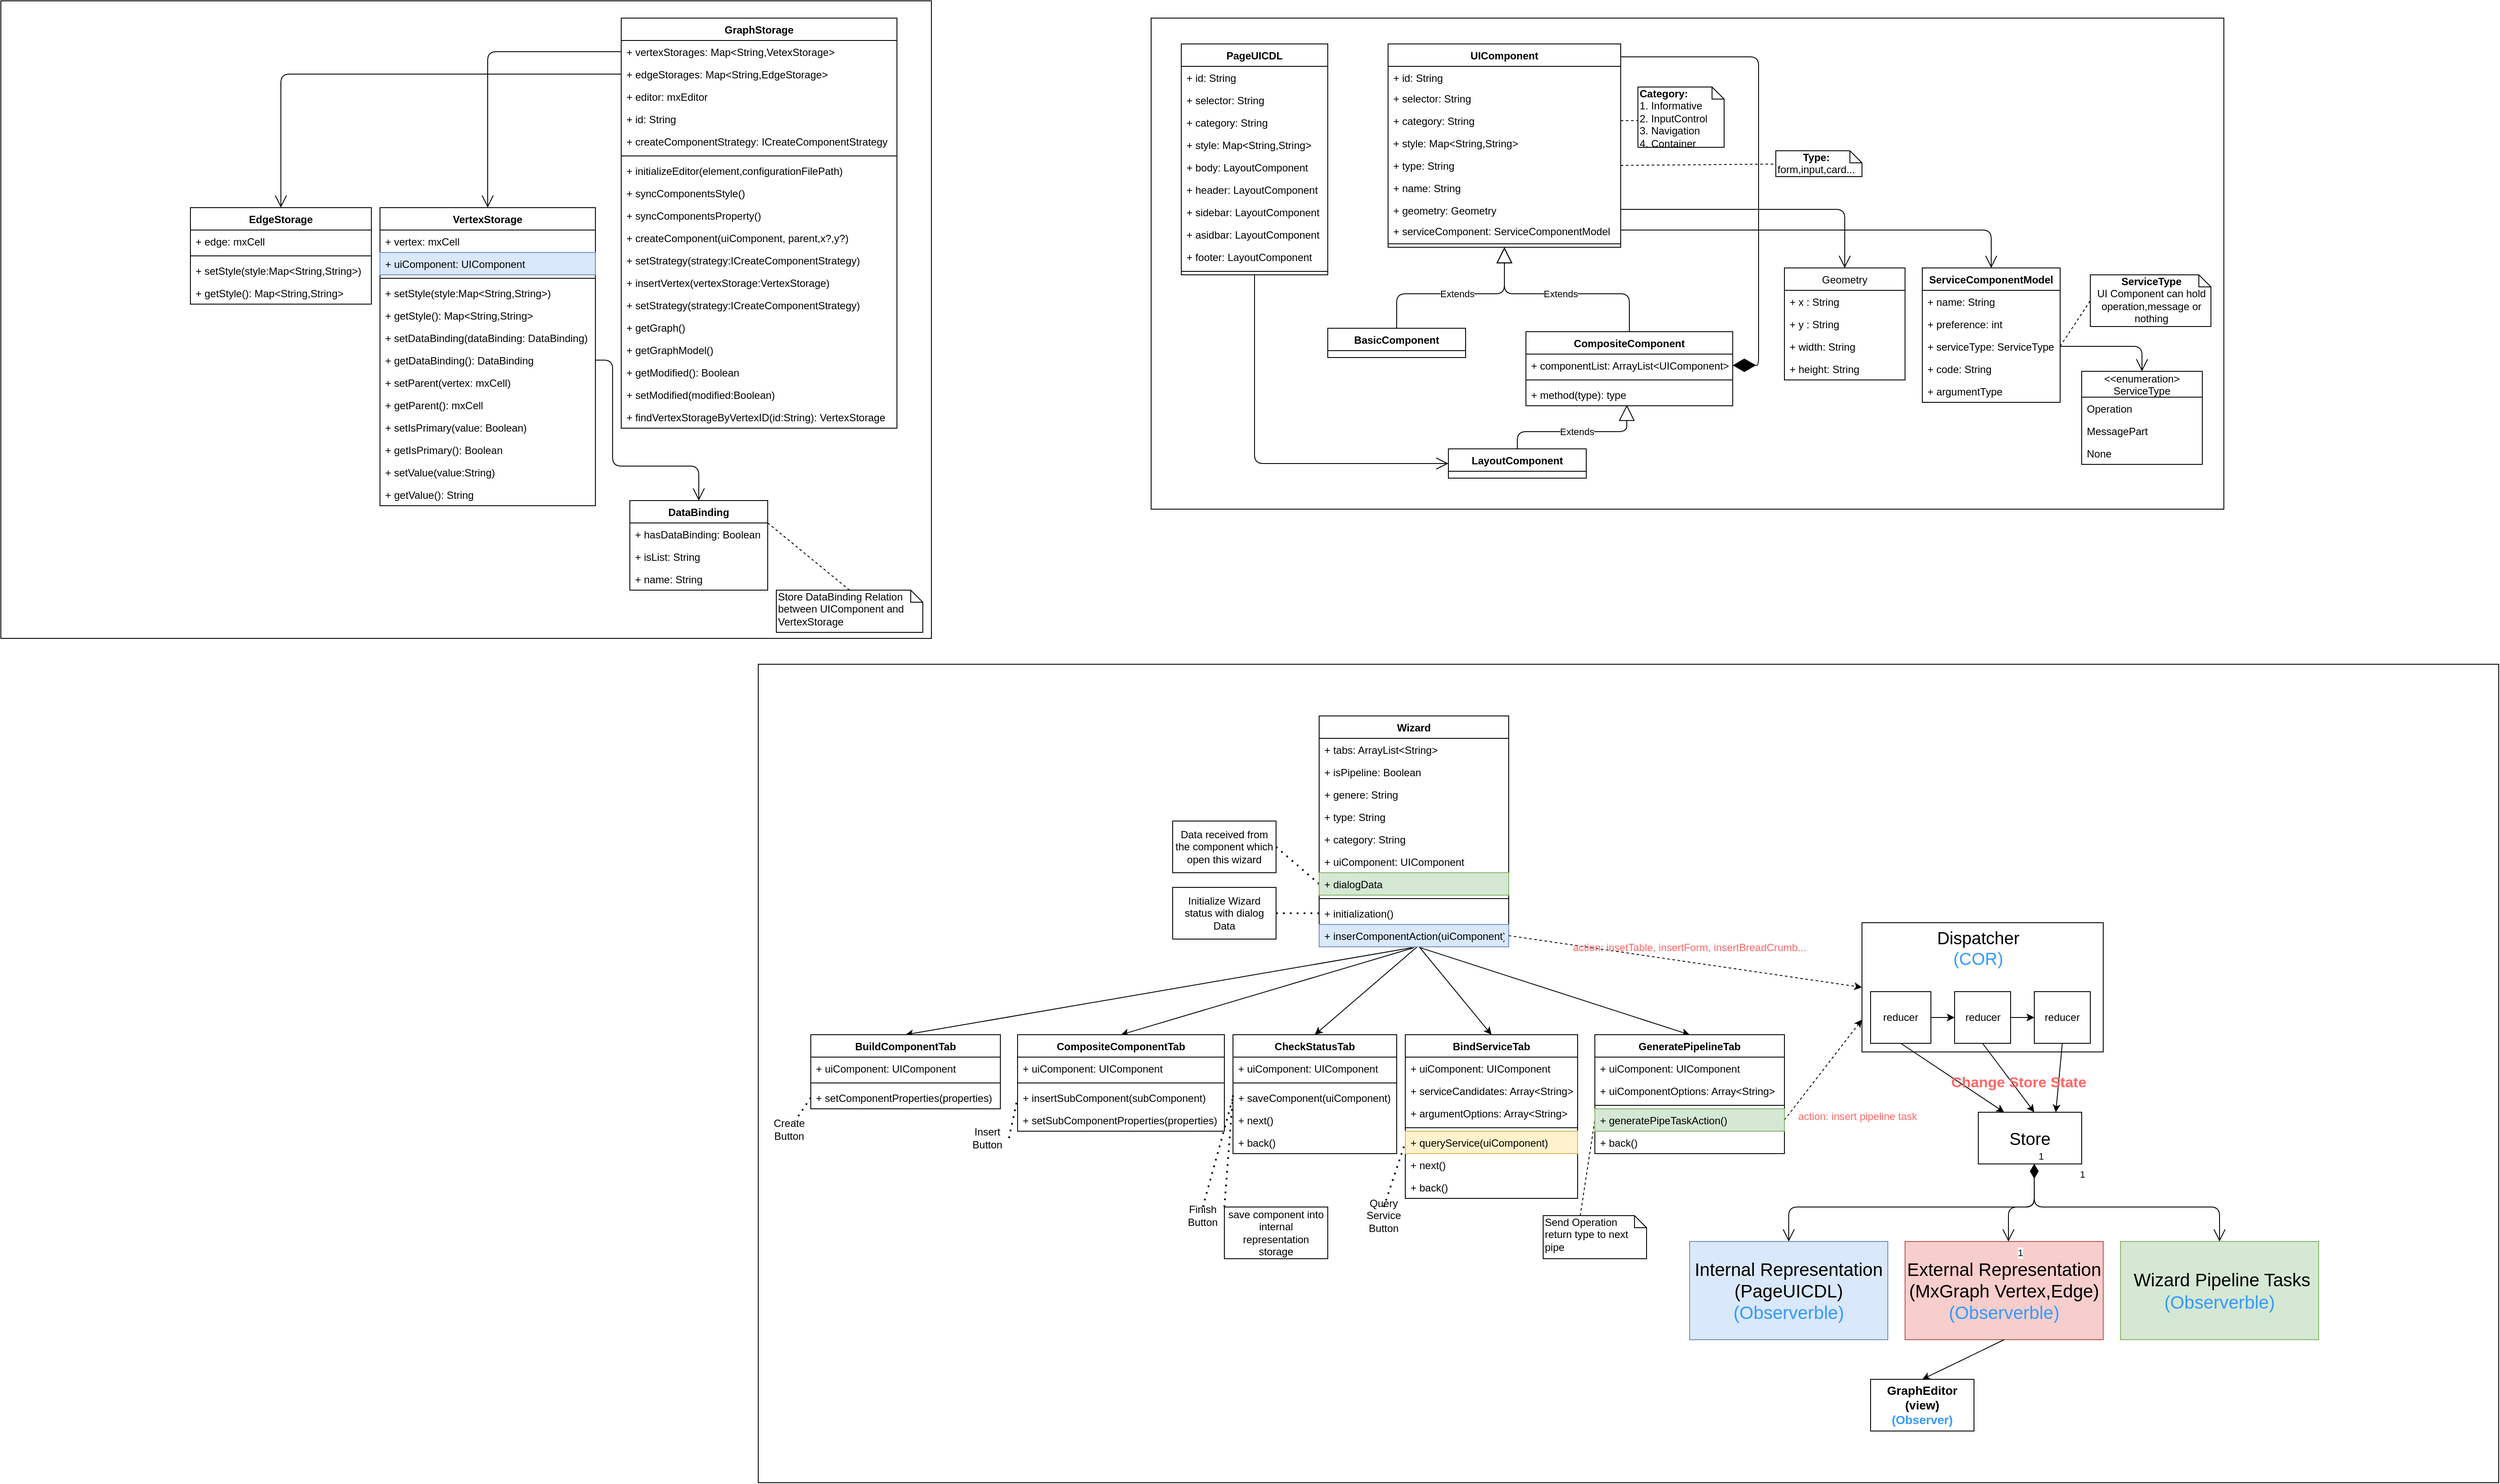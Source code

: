 <mxfile version="13.6.5" pages="8">
    <diagram id="-NkhaJ5VXu8UQoAX5hMi" name="Page-1">
        <mxGraphModel dx="3865" dy="5067" grid="1" gridSize="10" guides="1" tooltips="1" connect="1" arrows="1" fold="1" page="1" pageScale="1" pageWidth="3300" pageHeight="4681" math="0" shadow="0">
            <root>
                <mxCell id="0"/>
                <mxCell id="1" parent="0"/>
                <mxCell id="6Kyi5qyyRDNc4IYOqq4z-154" value="" style="rounded=0;whiteSpace=wrap;html=1;" parent="1" vertex="1">
                    <mxGeometry x="15" y="-450" width="1245" height="570" as="geometry"/>
                </mxCell>
                <mxCell id="83" value="" style="rounded=0;whiteSpace=wrap;html=1;" parent="1" vertex="1">
                    <mxGeometry x="-441" y="300" width="2020" height="950" as="geometry"/>
                </mxCell>
                <mxCell id="35" value="Data received from the component which open this wizard" style="rounded=0;whiteSpace=wrap;html=1;" parent="1" vertex="1">
                    <mxGeometry x="40" y="482" width="120" height="60" as="geometry"/>
                </mxCell>
                <mxCell id="36" value="" style="endArrow=none;dashed=1;html=1;dashPattern=1 3;strokeWidth=2;exitX=1;exitY=0.5;exitDx=0;exitDy=0;entryX=0;entryY=0.5;entryDx=0;entryDy=0;" parent="1" source="35" target="34" edge="1">
                    <mxGeometry width="50" height="50" relative="1" as="geometry">
                        <mxPoint x="480" y="610" as="sourcePoint"/>
                        <mxPoint x="530" y="560" as="targetPoint"/>
                    </mxGeometry>
                </mxCell>
                <mxCell id="37" value="Initialize Wizard status with dialog Data" style="rounded=0;whiteSpace=wrap;html=1;" parent="1" vertex="1">
                    <mxGeometry x="40" y="559" width="120" height="60" as="geometry"/>
                </mxCell>
                <mxCell id="38" value="" style="endArrow=none;dashed=1;html=1;dashPattern=1 3;strokeWidth=2;exitX=1;exitY=0.5;exitDx=0;exitDy=0;entryX=0;entryY=0.5;entryDx=0;entryDy=0;" parent="1" source="37" target="6" edge="1">
                    <mxGeometry width="50" height="50" relative="1" as="geometry">
                        <mxPoint x="300" y="640" as="sourcePoint"/>
                        <mxPoint x="350" y="590" as="targetPoint"/>
                    </mxGeometry>
                </mxCell>
                <mxCell id="44" value="" style="endArrow=classic;html=1;exitX=0.517;exitY=1;exitDx=0;exitDy=0;exitPerimeter=0;entryX=0.5;entryY=0;entryDx=0;entryDy=0;" parent="1" source="41" target="11" edge="1">
                    <mxGeometry width="50" height="50" relative="1" as="geometry">
                        <mxPoint x="300" y="636.988" as="sourcePoint"/>
                        <mxPoint x="120" y="730" as="targetPoint"/>
                    </mxGeometry>
                </mxCell>
                <mxCell id="46" value="" style="endArrow=classic;html=1;exitX=0.533;exitY=1.038;exitDx=0;exitDy=0;exitPerimeter=0;entryX=0.5;entryY=0;entryDx=0;entryDy=0;" parent="1" source="41" target="19" edge="1">
                    <mxGeometry width="50" height="50" relative="1" as="geometry">
                        <mxPoint x="313.06" y="646" as="sourcePoint"/>
                        <mxPoint x="300" y="740" as="targetPoint"/>
                    </mxGeometry>
                </mxCell>
                <mxCell id="42" value="" style="endArrow=classic;html=1;exitX=0.489;exitY=1.038;exitDx=0;exitDy=0;exitPerimeter=0;entryX=0.5;entryY=0;entryDx=0;entryDy=0;" parent="1" source="41" target="23" edge="1">
                    <mxGeometry width="50" height="50" relative="1" as="geometry">
                        <mxPoint x="300" y="550" as="sourcePoint"/>
                        <mxPoint x="350" y="500" as="targetPoint"/>
                    </mxGeometry>
                </mxCell>
                <mxCell id="43" value="" style="endArrow=classic;html=1;exitX=0.5;exitY=1.038;exitDx=0;exitDy=0;exitPerimeter=0;entryX=0.5;entryY=0;entryDx=0;entryDy=0;" parent="1" source="41" target="7" edge="1">
                    <mxGeometry width="50" height="50" relative="1" as="geometry">
                        <mxPoint x="298.02" y="636.988" as="sourcePoint"/>
                        <mxPoint x="-50" y="730" as="targetPoint"/>
                    </mxGeometry>
                </mxCell>
                <mxCell id="45" value="" style="endArrow=classic;html=1;exitX=0.528;exitY=1;exitDx=0;exitDy=0;exitPerimeter=0;entryX=0.5;entryY=0;entryDx=0;entryDy=0;" parent="1" source="41" target="15" edge="1">
                    <mxGeometry width="50" height="50" relative="1" as="geometry">
                        <mxPoint x="303.06" y="636" as="sourcePoint"/>
                        <mxPoint x="290" y="730" as="targetPoint"/>
                    </mxGeometry>
                </mxCell>
                <mxCell id="47" value="" style="endArrow=none;dashed=1;html=1;dashPattern=1 3;strokeWidth=2;exitX=0;exitY=0.5;exitDx=0;exitDy=0;" parent="1" source="26" target="48" edge="1">
                    <mxGeometry width="50" height="50" relative="1" as="geometry">
                        <mxPoint x="-40" y="630" as="sourcePoint"/>
                        <mxPoint x="10" y="580" as="targetPoint"/>
                    </mxGeometry>
                </mxCell>
                <mxCell id="48" value="Create Button" style="text;html=1;strokeColor=none;fillColor=none;align=center;verticalAlign=middle;whiteSpace=wrap;rounded=0;" parent="1" vertex="1">
                    <mxGeometry x="-430" y="830" width="50" height="20" as="geometry"/>
                </mxCell>
                <mxCell id="7" value="CompositeComponentTab" style="swimlane;fontStyle=1;align=center;verticalAlign=top;childLayout=stackLayout;horizontal=1;startSize=26;horizontalStack=0;resizeParent=1;resizeParentMax=0;resizeLast=0;collapsible=1;marginBottom=0;" parent="1" vertex="1">
                    <mxGeometry x="-140" y="730" width="240" height="112" as="geometry"/>
                </mxCell>
                <mxCell id="8" value="+ uiComponent: UIComponent" style="text;strokeColor=none;fillColor=none;align=left;verticalAlign=top;spacingLeft=4;spacingRight=4;overflow=hidden;rotatable=0;points=[[0,0.5],[1,0.5]];portConstraint=eastwest;" parent="7" vertex="1">
                    <mxGeometry y="26" width="240" height="26" as="geometry"/>
                </mxCell>
                <mxCell id="9" value="" style="line;strokeWidth=1;fillColor=none;align=left;verticalAlign=middle;spacingTop=-1;spacingLeft=3;spacingRight=3;rotatable=0;labelPosition=right;points=[];portConstraint=eastwest;" parent="7" vertex="1">
                    <mxGeometry y="52" width="240" height="8" as="geometry"/>
                </mxCell>
                <mxCell id="10" value="+ insertSubComponent(subComponent)" style="text;strokeColor=none;fillColor=none;align=left;verticalAlign=top;spacingLeft=4;spacingRight=4;overflow=hidden;rotatable=0;points=[[0,0.5],[1,0.5]];portConstraint=eastwest;" parent="7" vertex="1">
                    <mxGeometry y="60" width="240" height="26" as="geometry"/>
                </mxCell>
                <mxCell id="69" value="+ setSubComponentProperties(properties)" style="text;strokeColor=none;fillColor=none;align=left;verticalAlign=top;spacingLeft=4;spacingRight=4;overflow=hidden;rotatable=0;points=[[0,0.5],[1,0.5]];portConstraint=eastwest;" parent="7" vertex="1">
                    <mxGeometry y="86" width="240" height="26" as="geometry"/>
                </mxCell>
                <mxCell id="11" value="CheckStatusTab" style="swimlane;fontStyle=1;align=center;verticalAlign=top;childLayout=stackLayout;horizontal=1;startSize=26;horizontalStack=0;resizeParent=1;resizeParentMax=0;resizeLast=0;collapsible=1;marginBottom=0;" parent="1" vertex="1">
                    <mxGeometry x="110" y="730" width="190" height="138" as="geometry"/>
                </mxCell>
                <mxCell id="12" value="+ uiComponent: UIComponent" style="text;strokeColor=none;fillColor=none;align=left;verticalAlign=top;spacingLeft=4;spacingRight=4;overflow=hidden;rotatable=0;points=[[0,0.5],[1,0.5]];portConstraint=eastwest;" parent="11" vertex="1">
                    <mxGeometry y="26" width="190" height="26" as="geometry"/>
                </mxCell>
                <mxCell id="13" value="" style="line;strokeWidth=1;fillColor=none;align=left;verticalAlign=middle;spacingTop=-1;spacingLeft=3;spacingRight=3;rotatable=0;labelPosition=right;points=[];portConstraint=eastwest;" parent="11" vertex="1">
                    <mxGeometry y="52" width="190" height="8" as="geometry"/>
                </mxCell>
                <mxCell id="14" value="+ saveComponent(uiComponent)" style="text;strokeColor=none;fillColor=none;align=left;verticalAlign=top;spacingLeft=4;spacingRight=4;overflow=hidden;rotatable=0;points=[[0,0.5],[1,0.5]];portConstraint=eastwest;" parent="11" vertex="1">
                    <mxGeometry y="60" width="190" height="26" as="geometry"/>
                </mxCell>
                <mxCell id="58" value="+ next()" style="text;strokeColor=none;fillColor=none;align=left;verticalAlign=top;spacingLeft=4;spacingRight=4;overflow=hidden;rotatable=0;points=[[0,0.5],[1,0.5]];portConstraint=eastwest;" parent="11" vertex="1">
                    <mxGeometry y="86" width="190" height="26" as="geometry"/>
                </mxCell>
                <mxCell id="59" value="+ back()" style="text;strokeColor=none;fillColor=none;align=left;verticalAlign=top;spacingLeft=4;spacingRight=4;overflow=hidden;rotatable=0;points=[[0,0.5],[1,0.5]];portConstraint=eastwest;" parent="11" vertex="1">
                    <mxGeometry y="112" width="190" height="26" as="geometry"/>
                </mxCell>
                <mxCell id="3" value="Wizard" style="swimlane;fontStyle=1;align=center;verticalAlign=top;childLayout=stackLayout;horizontal=1;startSize=26;horizontalStack=0;resizeParent=1;resizeParentMax=0;resizeLast=0;collapsible=1;marginBottom=0;" parent="1" vertex="1">
                    <mxGeometry x="210" y="360" width="220" height="268" as="geometry"/>
                </mxCell>
                <mxCell id="4" value="+ tabs: ArrayList&lt;String&gt;" style="text;strokeColor=none;fillColor=none;align=left;verticalAlign=top;spacingLeft=4;spacingRight=4;overflow=hidden;rotatable=0;points=[[0,0.5],[1,0.5]];portConstraint=eastwest;" parent="3" vertex="1">
                    <mxGeometry y="26" width="220" height="26" as="geometry"/>
                </mxCell>
                <mxCell id="28" value="+ isPipeline: Boolean" style="text;strokeColor=none;fillColor=none;align=left;verticalAlign=top;spacingLeft=4;spacingRight=4;overflow=hidden;rotatable=0;points=[[0,0.5],[1,0.5]];portConstraint=eastwest;" parent="3" vertex="1">
                    <mxGeometry y="52" width="220" height="26" as="geometry"/>
                </mxCell>
                <mxCell id="27" value="+ genere: String" style="text;strokeColor=none;fillColor=none;align=left;verticalAlign=top;spacingLeft=4;spacingRight=4;overflow=hidden;rotatable=0;points=[[0,0.5],[1,0.5]];portConstraint=eastwest;" parent="3" vertex="1">
                    <mxGeometry y="78" width="220" height="26" as="geometry"/>
                </mxCell>
                <mxCell id="30" value="+ type: String" style="text;strokeColor=none;fillColor=none;align=left;verticalAlign=top;spacingLeft=4;spacingRight=4;overflow=hidden;rotatable=0;points=[[0,0.5],[1,0.5]];portConstraint=eastwest;" parent="3" vertex="1">
                    <mxGeometry y="104" width="220" height="26" as="geometry"/>
                </mxCell>
                <mxCell id="29" value="+ category: String" style="text;strokeColor=none;fillColor=none;align=left;verticalAlign=top;spacingLeft=4;spacingRight=4;overflow=hidden;rotatable=0;points=[[0,0.5],[1,0.5]];portConstraint=eastwest;" parent="3" vertex="1">
                    <mxGeometry y="130" width="220" height="26" as="geometry"/>
                </mxCell>
                <mxCell id="31" value="+ uiComponent: UIComponent" style="text;strokeColor=none;fillColor=none;align=left;verticalAlign=top;spacingLeft=4;spacingRight=4;overflow=hidden;rotatable=0;points=[[0,0.5],[1,0.5]];portConstraint=eastwest;" parent="3" vertex="1">
                    <mxGeometry y="156" width="220" height="26" as="geometry"/>
                </mxCell>
                <mxCell id="34" value="+ dialogData" style="text;strokeColor=#82b366;fillColor=#d5e8d4;align=left;verticalAlign=top;spacingLeft=4;spacingRight=4;overflow=hidden;rotatable=0;points=[[0,0.5],[1,0.5]];portConstraint=eastwest;" parent="3" vertex="1">
                    <mxGeometry y="182" width="220" height="26" as="geometry"/>
                </mxCell>
                <mxCell id="5" value="" style="line;strokeWidth=1;fillColor=none;align=left;verticalAlign=middle;spacingTop=-1;spacingLeft=3;spacingRight=3;rotatable=0;labelPosition=right;points=[];portConstraint=eastwest;" parent="3" vertex="1">
                    <mxGeometry y="208" width="220" height="8" as="geometry"/>
                </mxCell>
                <mxCell id="6" value="+ initialization()" style="text;strokeColor=none;fillColor=none;align=left;verticalAlign=top;spacingLeft=4;spacingRight=4;overflow=hidden;rotatable=0;points=[[0,0.5],[1,0.5]];portConstraint=eastwest;" parent="3" vertex="1">
                    <mxGeometry y="216" width="220" height="26" as="geometry"/>
                </mxCell>
                <mxCell id="41" value="+ inserComponentAction(uiComponent)" style="text;strokeColor=#6c8ebf;fillColor=#dae8fc;align=left;verticalAlign=top;spacingLeft=4;spacingRight=4;overflow=hidden;rotatable=0;points=[[0,0.5],[1,0.5]];portConstraint=eastwest;" parent="3" vertex="1">
                    <mxGeometry y="242" width="220" height="26" as="geometry"/>
                </mxCell>
                <mxCell id="51" value="Insert&lt;br&gt;Button" style="text;html=1;strokeColor=none;fillColor=none;align=center;verticalAlign=middle;whiteSpace=wrap;rounded=0;" parent="1" vertex="1">
                    <mxGeometry x="-200" y="840" width="50" height="20" as="geometry"/>
                </mxCell>
                <mxCell id="52" value="" style="endArrow=none;dashed=1;html=1;dashPattern=1 3;strokeWidth=2;exitX=1;exitY=0.5;exitDx=0;exitDy=0;entryX=0;entryY=0.5;entryDx=0;entryDy=0;" parent="1" source="51" target="10" edge="1">
                    <mxGeometry width="50" height="50" relative="1" as="geometry">
                        <mxPoint x="20" y="630" as="sourcePoint"/>
                        <mxPoint x="70" y="580" as="targetPoint"/>
                    </mxGeometry>
                </mxCell>
                <mxCell id="53" value="" style="endArrow=none;dashed=1;html=1;dashPattern=1 3;strokeWidth=2;exitX=0.5;exitY=0;exitDx=0;exitDy=0;" parent="1" source="54" edge="1">
                    <mxGeometry width="50" height="50" relative="1" as="geometry">
                        <mxPoint x="100" y="840" as="sourcePoint"/>
                        <mxPoint x="110" y="803" as="targetPoint"/>
                    </mxGeometry>
                </mxCell>
                <mxCell id="54" value="Finish&lt;br&gt;Button" style="text;html=1;strokeColor=none;fillColor=none;align=center;verticalAlign=middle;whiteSpace=wrap;rounded=0;" parent="1" vertex="1">
                    <mxGeometry x="50" y="930" width="50" height="20" as="geometry"/>
                </mxCell>
                <mxCell id="55" value="" style="endArrow=none;dashed=1;html=1;dashPattern=1 3;strokeWidth=2;exitX=0;exitY=0;exitDx=0;exitDy=0;" parent="1" source="57" edge="1">
                    <mxGeometry width="50" height="50" relative="1" as="geometry">
                        <mxPoint x="110" y="850" as="sourcePoint"/>
                        <mxPoint x="110" y="800" as="targetPoint"/>
                    </mxGeometry>
                </mxCell>
                <mxCell id="57" value="save component into internal representation storage" style="rounded=0;whiteSpace=wrap;html=1;" parent="1" vertex="1">
                    <mxGeometry x="100" y="930" width="120" height="60" as="geometry"/>
                </mxCell>
                <mxCell id="15" value="BindServiceTab" style="swimlane;fontStyle=1;align=center;verticalAlign=top;childLayout=stackLayout;horizontal=1;startSize=26;horizontalStack=0;resizeParent=1;resizeParentMax=0;resizeLast=0;collapsible=1;marginBottom=0;" parent="1" vertex="1">
                    <mxGeometry x="310" y="730" width="200" height="190" as="geometry"/>
                </mxCell>
                <mxCell id="16" value="+ uiComponent: UIComponent" style="text;strokeColor=none;fillColor=none;align=left;verticalAlign=top;spacingLeft=4;spacingRight=4;overflow=hidden;rotatable=0;points=[[0,0.5],[1,0.5]];portConstraint=eastwest;" parent="15" vertex="1">
                    <mxGeometry y="26" width="200" height="26" as="geometry"/>
                </mxCell>
                <mxCell id="60" value="+ serviceCandidates: Array&lt;String&gt;" style="text;strokeColor=none;fillColor=none;align=left;verticalAlign=top;spacingLeft=4;spacingRight=4;overflow=hidden;rotatable=0;points=[[0,0.5],[1,0.5]];portConstraint=eastwest;" parent="15" vertex="1">
                    <mxGeometry y="52" width="200" height="26" as="geometry"/>
                </mxCell>
                <mxCell id="61" value="+ argumentOptions: Array&lt;String&gt;" style="text;strokeColor=none;fillColor=none;align=left;verticalAlign=top;spacingLeft=4;spacingRight=4;overflow=hidden;rotatable=0;points=[[0,0.5],[1,0.5]];portConstraint=eastwest;" parent="15" vertex="1">
                    <mxGeometry y="78" width="200" height="26" as="geometry"/>
                </mxCell>
                <mxCell id="17" value="" style="line;strokeWidth=1;fillColor=none;align=left;verticalAlign=middle;spacingTop=-1;spacingLeft=3;spacingRight=3;rotatable=0;labelPosition=right;points=[];portConstraint=eastwest;" parent="15" vertex="1">
                    <mxGeometry y="104" width="200" height="8" as="geometry"/>
                </mxCell>
                <mxCell id="18" value="+ queryService(uiComponent)" style="text;strokeColor=#d6b656;fillColor=#fff2cc;align=left;verticalAlign=top;spacingLeft=4;spacingRight=4;overflow=hidden;rotatable=0;points=[[0,0.5],[1,0.5]];portConstraint=eastwest;" parent="15" vertex="1">
                    <mxGeometry y="112" width="200" height="26" as="geometry"/>
                </mxCell>
                <mxCell id="62" value="+ next()" style="text;strokeColor=none;fillColor=none;align=left;verticalAlign=top;spacingLeft=4;spacingRight=4;overflow=hidden;rotatable=0;points=[[0,0.5],[1,0.5]];portConstraint=eastwest;" parent="15" vertex="1">
                    <mxGeometry y="138" width="200" height="26" as="geometry"/>
                </mxCell>
                <mxCell id="63" value="+ back()" style="text;strokeColor=none;fillColor=none;align=left;verticalAlign=top;spacingLeft=4;spacingRight=4;overflow=hidden;rotatable=0;points=[[0,0.5],[1,0.5]];portConstraint=eastwest;" parent="15" vertex="1">
                    <mxGeometry y="164" width="200" height="26" as="geometry"/>
                </mxCell>
                <mxCell id="23" value="BuildComponentTab" style="swimlane;fontStyle=1;align=center;verticalAlign=top;childLayout=stackLayout;horizontal=1;startSize=26;horizontalStack=0;resizeParent=1;resizeParentMax=0;resizeLast=0;collapsible=1;marginBottom=0;" parent="1" vertex="1">
                    <mxGeometry x="-380" y="730" width="220" height="86" as="geometry"/>
                </mxCell>
                <mxCell id="24" value="+ uiComponent: UIComponent" style="text;strokeColor=none;fillColor=none;align=left;verticalAlign=top;spacingLeft=4;spacingRight=4;overflow=hidden;rotatable=0;points=[[0,0.5],[1,0.5]];portConstraint=eastwest;" parent="23" vertex="1">
                    <mxGeometry y="26" width="220" height="26" as="geometry"/>
                </mxCell>
                <mxCell id="25" value="" style="line;strokeWidth=1;fillColor=none;align=left;verticalAlign=middle;spacingTop=-1;spacingLeft=3;spacingRight=3;rotatable=0;labelPosition=right;points=[];portConstraint=eastwest;" parent="23" vertex="1">
                    <mxGeometry y="52" width="220" height="8" as="geometry"/>
                </mxCell>
                <mxCell id="26" value="+ setComponentProperties(properties)" style="text;strokeColor=none;fillColor=none;align=left;verticalAlign=top;spacingLeft=4;spacingRight=4;overflow=hidden;rotatable=0;points=[[0,0.5],[1,0.5]];portConstraint=eastwest;" parent="23" vertex="1">
                    <mxGeometry y="60" width="220" height="26" as="geometry"/>
                </mxCell>
                <mxCell id="70" value="" style="endArrow=none;dashed=1;html=1;dashPattern=1 3;strokeWidth=2;entryX=0;entryY=0.5;entryDx=0;entryDy=0;exitX=0.5;exitY=0;exitDx=0;exitDy=0;" parent="1" source="71" target="18" edge="1">
                    <mxGeometry width="50" height="50" relative="1" as="geometry">
                        <mxPoint x="290" y="920" as="sourcePoint"/>
                        <mxPoint x="120" y="813" as="targetPoint"/>
                    </mxGeometry>
                </mxCell>
                <mxCell id="71" value="Query Service Button" style="text;html=1;strokeColor=none;fillColor=none;align=center;verticalAlign=middle;whiteSpace=wrap;rounded=0;" parent="1" vertex="1">
                    <mxGeometry x="260" y="930" width="50" height="20" as="geometry"/>
                </mxCell>
                <mxCell id="72" value="&lt;font style=&quot;font-size: 21px&quot;&gt;Internal Representation&lt;br&gt;(PageUICDL)&lt;br&gt;&lt;font color=&quot;#3399ff&quot;&gt;(Observerble)&lt;/font&gt;&lt;br&gt;&lt;/font&gt;" style="rounded=0;whiteSpace=wrap;html=1;fillColor=#dae8fc;strokeColor=#6c8ebf;" parent="1" vertex="1">
                    <mxGeometry x="640" y="970" width="230" height="114" as="geometry"/>
                </mxCell>
                <mxCell id="73" value="&lt;span style=&quot;font-size: 21px&quot;&gt;External Representation&lt;br&gt;(MxGraph Vertex,Edge)&lt;br&gt;&lt;font color=&quot;#3399ff&quot;&gt;(Observerble)&lt;/font&gt;&lt;br&gt;&lt;/span&gt;" style="rounded=0;whiteSpace=wrap;html=1;fillColor=#f8cecc;strokeColor=#b85450;" parent="1" vertex="1">
                    <mxGeometry x="890" y="970" width="230" height="114" as="geometry"/>
                </mxCell>
                <mxCell id="74" value="&lt;span style=&quot;font-size: 21px&quot;&gt;&amp;nbsp;Wizard Pipeline Tasks&lt;br&gt;&lt;/span&gt;&lt;span style=&quot;font-size: 21px&quot;&gt;&lt;font color=&quot;#3399ff&quot;&gt;(Observerble)&lt;/font&gt;&lt;/span&gt;&lt;span style=&quot;font-size: 21px&quot;&gt;&lt;br&gt;&lt;/span&gt;" style="rounded=0;whiteSpace=wrap;html=1;fillColor=#d5e8d4;strokeColor=#82b366;" parent="1" vertex="1">
                    <mxGeometry x="1140" y="970" width="230" height="114" as="geometry"/>
                </mxCell>
                <mxCell id="75" value="&lt;font style=&quot;font-size: 20px&quot;&gt;&lt;br&gt;&lt;/font&gt;" style="rounded=0;whiteSpace=wrap;html=1;" parent="1" vertex="1">
                    <mxGeometry x="840" y="600" width="280" height="150" as="geometry"/>
                </mxCell>
                <mxCell id="76" value="&lt;font style=&quot;font-size: 20px&quot;&gt;Store&lt;br&gt;&lt;/font&gt;" style="rounded=0;whiteSpace=wrap;html=1;" parent="1" vertex="1">
                    <mxGeometry x="975" y="820" width="120" height="60" as="geometry"/>
                </mxCell>
                <mxCell id="80" value="" style="endArrow=classic;html=1;exitX=1;exitY=0.5;exitDx=0;exitDy=0;dashed=1;entryX=0;entryY=0.75;entryDx=0;entryDy=0;" parent="1" source="22" target="75" edge="1">
                    <mxGeometry width="50" height="50" relative="1" as="geometry">
                        <mxPoint x="860" y="910" as="sourcePoint"/>
                        <mxPoint x="838" y="720" as="targetPoint"/>
                    </mxGeometry>
                </mxCell>
                <mxCell id="81" value="" style="endArrow=classic;html=1;entryX=0;entryY=0.5;entryDx=0;entryDy=0;exitX=1;exitY=0.5;exitDx=0;exitDy=0;" parent="1" source="nwrpSEzK0tgOA79yuyG_-152" target="nwrpSEzK0tgOA79yuyG_-154" edge="1">
                    <mxGeometry width="50" height="50" relative="1" as="geometry">
                        <mxPoint x="700" y="740" as="sourcePoint"/>
                        <mxPoint x="750" y="690" as="targetPoint"/>
                    </mxGeometry>
                </mxCell>
                <mxCell id="82" value="" style="endArrow=classic;html=1;exitX=1;exitY=0.5;exitDx=0;exitDy=0;entryX=0;entryY=0.5;entryDx=0;entryDy=0;dashed=1;" parent="1" source="41" target="75" edge="1">
                    <mxGeometry width="50" height="50" relative="1" as="geometry">
                        <mxPoint x="750" y="839" as="sourcePoint"/>
                        <mxPoint x="847.96" y="724" as="targetPoint"/>
                    </mxGeometry>
                </mxCell>
                <mxCell id="84" value="&lt;font color=&quot;#ff6666&quot;&gt;action: insetTable, insertForm, insertBreadCrumb...&lt;/font&gt;" style="text;html=1;strokeColor=none;fillColor=none;align=center;verticalAlign=middle;whiteSpace=wrap;rounded=0;" parent="1" vertex="1">
                    <mxGeometry x="500" y="619" width="280" height="20" as="geometry"/>
                </mxCell>
                <mxCell id="85" value="&lt;font color=&quot;#ff6666&quot;&gt;action: insert pipeline task&lt;/font&gt;" style="text;html=1;strokeColor=none;fillColor=none;align=center;verticalAlign=middle;whiteSpace=wrap;rounded=0;" parent="1" vertex="1">
                    <mxGeometry x="760" y="815" width="150" height="20" as="geometry"/>
                </mxCell>
                <mxCell id="102" value="UIComponent" style="swimlane;fontStyle=1;align=center;verticalAlign=top;childLayout=stackLayout;horizontal=1;startSize=26;horizontalStack=0;resizeParent=1;resizeParentMax=0;resizeLast=0;collapsible=1;marginBottom=0;" parent="1" vertex="1">
                    <mxGeometry x="290" y="-420" width="270" height="236" as="geometry"/>
                </mxCell>
                <mxCell id="103" value="+ id: String" style="text;strokeColor=none;fillColor=none;align=left;verticalAlign=top;spacingLeft=4;spacingRight=4;overflow=hidden;rotatable=0;points=[[0,0.5],[1,0.5]];portConstraint=eastwest;" parent="102" vertex="1">
                    <mxGeometry y="26" width="270" height="24" as="geometry"/>
                </mxCell>
                <mxCell id="106" value="+ selector: String" style="text;strokeColor=none;fillColor=none;align=left;verticalAlign=top;spacingLeft=4;spacingRight=4;overflow=hidden;rotatable=0;points=[[0,0.5],[1,0.5]];portConstraint=eastwest;" parent="102" vertex="1">
                    <mxGeometry y="50" width="270" height="26" as="geometry"/>
                </mxCell>
                <mxCell id="109" value="+ category: String" style="text;strokeColor=none;fillColor=none;align=left;verticalAlign=top;spacingLeft=4;spacingRight=4;overflow=hidden;rotatable=0;points=[[0,0.5],[1,0.5]];portConstraint=eastwest;" parent="102" vertex="1">
                    <mxGeometry y="76" width="270" height="26" as="geometry"/>
                </mxCell>
                <mxCell id="111" value="+ style: Map&lt;String,String&gt;" style="text;strokeColor=none;fillColor=none;align=left;verticalAlign=top;spacingLeft=4;spacingRight=4;overflow=hidden;rotatable=0;points=[[0,0.5],[1,0.5]];portConstraint=eastwest;" parent="102" vertex="1">
                    <mxGeometry y="102" width="270" height="26" as="geometry"/>
                </mxCell>
                <mxCell id="112" value="+ type: String" style="text;strokeColor=none;fillColor=none;align=left;verticalAlign=top;spacingLeft=4;spacingRight=4;overflow=hidden;rotatable=0;points=[[0,0.5],[1,0.5]];portConstraint=eastwest;" parent="102" vertex="1">
                    <mxGeometry y="128" width="270" height="26" as="geometry"/>
                </mxCell>
                <mxCell id="110" value="+ name: String" style="text;strokeColor=none;fillColor=none;align=left;verticalAlign=top;spacingLeft=4;spacingRight=4;overflow=hidden;rotatable=0;points=[[0,0.5],[1,0.5]];portConstraint=eastwest;" parent="102" vertex="1">
                    <mxGeometry y="154" width="270" height="26" as="geometry"/>
                </mxCell>
                <mxCell id="108" value="+ geometry: Geometry" style="text;strokeColor=none;fillColor=none;align=left;verticalAlign=top;spacingLeft=4;spacingRight=4;overflow=hidden;rotatable=0;points=[[0,0.5],[1,0.5]];portConstraint=eastwest;" parent="102" vertex="1">
                    <mxGeometry y="180" width="270" height="24" as="geometry"/>
                </mxCell>
                <mxCell id="107" value="+ serviceComponent: ServiceComponentModel" style="text;strokeColor=none;fillColor=none;align=left;verticalAlign=top;spacingLeft=4;spacingRight=4;overflow=hidden;rotatable=0;points=[[0,0.5],[1,0.5]];portConstraint=eastwest;" parent="102" vertex="1">
                    <mxGeometry y="204" width="270" height="24" as="geometry"/>
                </mxCell>
                <mxCell id="104" value="" style="line;strokeWidth=1;fillColor=none;align=left;verticalAlign=middle;spacingTop=-1;spacingLeft=3;spacingRight=3;rotatable=0;labelPosition=right;points=[];portConstraint=eastwest;" parent="102" vertex="1">
                    <mxGeometry y="228" width="270" height="8" as="geometry"/>
                </mxCell>
                <mxCell id="118" value="" style="endArrow=open;endFill=1;endSize=12;html=1;exitX=1;exitY=0.5;exitDx=0;exitDy=0;entryX=0.5;entryY=0;entryDx=0;entryDy=0;" parent="1" source="108" target="113" edge="1">
                    <mxGeometry width="160" relative="1" as="geometry">
                        <mxPoint x="230" y="-110" as="sourcePoint"/>
                        <mxPoint x="390" y="-110" as="targetPoint"/>
                        <Array as="points">
                            <mxPoint x="820" y="-228"/>
                        </Array>
                    </mxGeometry>
                </mxCell>
                <mxCell id="123" value="CompositeComponent" style="swimlane;fontStyle=1;align=center;verticalAlign=top;childLayout=stackLayout;horizontal=1;startSize=26;horizontalStack=0;resizeParent=1;resizeParentMax=0;resizeLast=0;collapsible=1;marginBottom=0;" parent="1" vertex="1">
                    <mxGeometry x="450" y="-86" width="240" height="86" as="geometry"/>
                </mxCell>
                <mxCell id="124" value="+ componentList: ArrayList&lt;UIComponent&gt;" style="text;strokeColor=none;fillColor=none;align=left;verticalAlign=top;spacingLeft=4;spacingRight=4;overflow=hidden;rotatable=0;points=[[0,0.5],[1,0.5]];portConstraint=eastwest;" parent="123" vertex="1">
                    <mxGeometry y="26" width="240" height="26" as="geometry"/>
                </mxCell>
                <mxCell id="125" value="" style="line;strokeWidth=1;fillColor=none;align=left;verticalAlign=middle;spacingTop=-1;spacingLeft=3;spacingRight=3;rotatable=0;labelPosition=right;points=[];portConstraint=eastwest;" parent="123" vertex="1">
                    <mxGeometry y="52" width="240" height="8" as="geometry"/>
                </mxCell>
                <mxCell id="126" value="+ method(type): type" style="text;strokeColor=none;fillColor=none;align=left;verticalAlign=top;spacingLeft=4;spacingRight=4;overflow=hidden;rotatable=0;points=[[0,0.5],[1,0.5]];portConstraint=eastwest;" parent="123" vertex="1">
                    <mxGeometry y="60" width="240" height="26" as="geometry"/>
                </mxCell>
                <mxCell id="127" value="" style="endArrow=diamondThin;endFill=1;endSize=24;html=1;entryX=1;entryY=0.5;entryDx=0;entryDy=0;" parent="1" target="124" edge="1">
                    <mxGeometry width="160" relative="1" as="geometry">
                        <mxPoint x="560" y="-405" as="sourcePoint"/>
                        <mxPoint x="420" y="-110" as="targetPoint"/>
                        <Array as="points">
                            <mxPoint x="720" y="-405"/>
                            <mxPoint x="720" y="-47"/>
                        </Array>
                    </mxGeometry>
                </mxCell>
                <mxCell id="128" value="Extends" style="endArrow=block;endSize=16;endFill=0;html=1;exitX=0.5;exitY=0;exitDx=0;exitDy=0;" parent="1" source="123" target="104" edge="1">
                    <mxGeometry x="0.021" width="160" relative="1" as="geometry">
                        <mxPoint x="260" y="-110" as="sourcePoint"/>
                        <mxPoint x="420" y="-180" as="targetPoint"/>
                        <Array as="points">
                            <mxPoint x="570" y="-130"/>
                            <mxPoint x="425" y="-130"/>
                        </Array>
                        <mxPoint as="offset"/>
                    </mxGeometry>
                </mxCell>
                <mxCell id="129" value="Extends" style="endArrow=block;endSize=16;endFill=0;html=1;exitX=0.5;exitY=0;exitDx=0;exitDy=0;entryX=0.5;entryY=1;entryDx=0;entryDy=0;" parent="1" source="119" target="102" edge="1">
                    <mxGeometry width="160" relative="1" as="geometry">
                        <mxPoint x="260" y="-110" as="sourcePoint"/>
                        <mxPoint x="420" y="-110" as="targetPoint"/>
                        <Array as="points">
                            <mxPoint x="300" y="-130"/>
                            <mxPoint x="425" y="-130"/>
                        </Array>
                    </mxGeometry>
                </mxCell>
                <mxCell id="119" value="BasicComponent" style="swimlane;fontStyle=1;align=center;verticalAlign=top;childLayout=stackLayout;horizontal=1;startSize=26;horizontalStack=0;resizeParent=1;resizeParentMax=0;resizeLast=0;collapsible=1;marginBottom=0;" parent="1" vertex="1">
                    <mxGeometry x="220" y="-90" width="160" height="34" as="geometry"/>
                </mxCell>
                <mxCell id="130" value="LayoutComponent" style="swimlane;fontStyle=1;align=center;verticalAlign=top;childLayout=stackLayout;horizontal=1;startSize=26;horizontalStack=0;resizeParent=1;resizeParentMax=0;resizeLast=0;collapsible=1;marginBottom=0;" parent="1" vertex="1">
                    <mxGeometry x="360" y="50" width="160" height="34" as="geometry"/>
                </mxCell>
                <mxCell id="134" value="Extends" style="endArrow=block;endSize=16;endFill=0;html=1;exitX=0.5;exitY=0;exitDx=0;exitDy=0;entryX=0.488;entryY=0.962;entryDx=0;entryDy=0;entryPerimeter=0;" parent="1" source="130" target="126" edge="1">
                    <mxGeometry width="160" relative="1" as="geometry">
                        <mxPoint x="310" y="-80" as="sourcePoint"/>
                        <mxPoint x="435" y="-174" as="targetPoint"/>
                        <Array as="points">
                            <mxPoint x="440" y="30"/>
                            <mxPoint x="567" y="30"/>
                        </Array>
                    </mxGeometry>
                </mxCell>
                <mxCell id="136" value="" style="endArrow=open;endFill=1;endSize=12;html=1;exitX=0.5;exitY=1;exitDx=0;exitDy=0;entryX=0;entryY=0.5;entryDx=0;entryDy=0;" parent="1" source="86" target="130" edge="1">
                    <mxGeometry width="160" relative="1" as="geometry">
                        <mxPoint x="390" y="-210" as="sourcePoint"/>
                        <mxPoint x="550" y="-210" as="targetPoint"/>
                        <Array as="points">
                            <mxPoint x="135" y="67"/>
                        </Array>
                    </mxGeometry>
                </mxCell>
                <mxCell id="113" value="Geometry" style="swimlane;fontStyle=0;childLayout=stackLayout;horizontal=1;startSize=26;fillColor=none;horizontalStack=0;resizeParent=1;resizeParentMax=0;resizeLast=0;collapsible=1;marginBottom=0;" parent="1" vertex="1">
                    <mxGeometry x="750" y="-160" width="140" height="130" as="geometry"/>
                </mxCell>
                <mxCell id="114" value="+ x : String" style="text;strokeColor=none;fillColor=none;align=left;verticalAlign=top;spacingLeft=4;spacingRight=4;overflow=hidden;rotatable=0;points=[[0,0.5],[1,0.5]];portConstraint=eastwest;" parent="113" vertex="1">
                    <mxGeometry y="26" width="140" height="26" as="geometry"/>
                </mxCell>
                <mxCell id="117" value="+ y : String" style="text;strokeColor=none;fillColor=none;align=left;verticalAlign=top;spacingLeft=4;spacingRight=4;overflow=hidden;rotatable=0;points=[[0,0.5],[1,0.5]];portConstraint=eastwest;" parent="113" vertex="1">
                    <mxGeometry y="52" width="140" height="26" as="geometry"/>
                </mxCell>
                <mxCell id="115" value="+ width: String" style="text;strokeColor=none;fillColor=none;align=left;verticalAlign=top;spacingLeft=4;spacingRight=4;overflow=hidden;rotatable=0;points=[[0,0.5],[1,0.5]];portConstraint=eastwest;" parent="113" vertex="1">
                    <mxGeometry y="78" width="140" height="26" as="geometry"/>
                </mxCell>
                <mxCell id="116" value="+ height: String" style="text;strokeColor=none;fillColor=none;align=left;verticalAlign=top;spacingLeft=4;spacingRight=4;overflow=hidden;rotatable=0;points=[[0,0.5],[1,0.5]];portConstraint=eastwest;" parent="113" vertex="1">
                    <mxGeometry y="104" width="140" height="26" as="geometry"/>
                </mxCell>
                <mxCell id="137" value="ServiceComponentModel" style="swimlane;fontStyle=1;align=center;verticalAlign=top;childLayout=stackLayout;horizontal=1;startSize=26;horizontalStack=0;resizeParent=1;resizeParentMax=0;resizeLast=0;collapsible=1;marginBottom=0;" parent="1" vertex="1">
                    <mxGeometry x="910" y="-160" width="160" height="156" as="geometry"/>
                </mxCell>
                <mxCell id="138" value="+ name: String" style="text;strokeColor=none;fillColor=none;align=left;verticalAlign=top;spacingLeft=4;spacingRight=4;overflow=hidden;rotatable=0;points=[[0,0.5],[1,0.5]];portConstraint=eastwest;" parent="137" vertex="1">
                    <mxGeometry y="26" width="160" height="26" as="geometry"/>
                </mxCell>
                <mxCell id="6Kyi5qyyRDNc4IYOqq4z-143" value="+ preference: int" style="text;strokeColor=none;fillColor=none;align=left;verticalAlign=top;spacingLeft=4;spacingRight=4;overflow=hidden;rotatable=0;points=[[0,0.5],[1,0.5]];portConstraint=eastwest;" parent="137" vertex="1">
                    <mxGeometry y="52" width="160" height="26" as="geometry"/>
                </mxCell>
                <mxCell id="6Kyi5qyyRDNc4IYOqq4z-140" value="+ serviceType: ServiceType" style="text;strokeColor=none;fillColor=none;align=left;verticalAlign=top;spacingLeft=4;spacingRight=4;overflow=hidden;rotatable=0;points=[[0,0.5],[1,0.5]];portConstraint=eastwest;" parent="137" vertex="1">
                    <mxGeometry y="78" width="160" height="26" as="geometry"/>
                </mxCell>
                <mxCell id="6Kyi5qyyRDNc4IYOqq4z-142" value="+ code: String" style="text;strokeColor=none;fillColor=none;align=left;verticalAlign=top;spacingLeft=4;spacingRight=4;overflow=hidden;rotatable=0;points=[[0,0.5],[1,0.5]];portConstraint=eastwest;" parent="137" vertex="1">
                    <mxGeometry y="104" width="160" height="26" as="geometry"/>
                </mxCell>
                <mxCell id="6Kyi5qyyRDNc4IYOqq4z-141" value="+ argumentType" style="text;strokeColor=none;fillColor=none;align=left;verticalAlign=top;spacingLeft=4;spacingRight=4;overflow=hidden;rotatable=0;points=[[0,0.5],[1,0.5]];portConstraint=eastwest;" parent="137" vertex="1">
                    <mxGeometry y="130" width="160" height="26" as="geometry"/>
                </mxCell>
                <mxCell id="6Kyi5qyyRDNc4IYOqq4z-152" value="" style="endArrow=open;endFill=1;endSize=12;html=1;exitX=1;exitY=0.5;exitDx=0;exitDy=0;entryX=0.5;entryY=0;entryDx=0;entryDy=0;" parent="1" source="6Kyi5qyyRDNc4IYOqq4z-140" target="6Kyi5qyyRDNc4IYOqq4z-148" edge="1">
                    <mxGeometry width="160" relative="1" as="geometry">
                        <mxPoint x="940" y="-150" as="sourcePoint"/>
                        <mxPoint x="1100" y="-150" as="targetPoint"/>
                        <Array as="points">
                            <mxPoint x="1165" y="-69"/>
                        </Array>
                    </mxGeometry>
                </mxCell>
                <mxCell id="6Kyi5qyyRDNc4IYOqq4z-148" value="&lt;&lt;enumeration&gt;&#10;ServiceType" style="swimlane;fontStyle=0;childLayout=stackLayout;horizontal=1;startSize=30;fillColor=none;horizontalStack=0;resizeParent=1;resizeParentMax=0;resizeLast=0;collapsible=1;marginBottom=0;" parent="1" vertex="1">
                    <mxGeometry x="1095" y="-40" width="140" height="108" as="geometry"/>
                </mxCell>
                <mxCell id="6Kyi5qyyRDNc4IYOqq4z-149" value="Operation" style="text;strokeColor=none;fillColor=none;align=left;verticalAlign=top;spacingLeft=4;spacingRight=4;overflow=hidden;rotatable=0;points=[[0,0.5],[1,0.5]];portConstraint=eastwest;" parent="6Kyi5qyyRDNc4IYOqq4z-148" vertex="1">
                    <mxGeometry y="30" width="140" height="26" as="geometry"/>
                </mxCell>
                <mxCell id="6Kyi5qyyRDNc4IYOqq4z-150" value="MessagePart" style="text;strokeColor=none;fillColor=none;align=left;verticalAlign=top;spacingLeft=4;spacingRight=4;overflow=hidden;rotatable=0;points=[[0,0.5],[1,0.5]];portConstraint=eastwest;" parent="6Kyi5qyyRDNc4IYOqq4z-148" vertex="1">
                    <mxGeometry y="56" width="140" height="26" as="geometry"/>
                </mxCell>
                <mxCell id="6Kyi5qyyRDNc4IYOqq4z-151" value="None" style="text;strokeColor=none;fillColor=none;align=left;verticalAlign=top;spacingLeft=4;spacingRight=4;overflow=hidden;rotatable=0;points=[[0,0.5],[1,0.5]];portConstraint=eastwest;" parent="6Kyi5qyyRDNc4IYOqq4z-148" vertex="1">
                    <mxGeometry y="82" width="140" height="26" as="geometry"/>
                </mxCell>
                <mxCell id="6Kyi5qyyRDNc4IYOqq4z-153" value="" style="endArrow=open;endFill=1;endSize=12;html=1;exitX=1;exitY=0.5;exitDx=0;exitDy=0;entryX=0.5;entryY=0;entryDx=0;entryDy=0;" parent="1" source="107" target="137" edge="1">
                    <mxGeometry width="160" relative="1" as="geometry">
                        <mxPoint x="570" y="-218" as="sourcePoint"/>
                        <mxPoint x="830" y="-150" as="targetPoint"/>
                        <Array as="points">
                            <mxPoint x="990" y="-204"/>
                        </Array>
                    </mxGeometry>
                </mxCell>
                <mxCell id="86" value="PageUICDL" style="swimlane;fontStyle=1;align=center;verticalAlign=top;childLayout=stackLayout;horizontal=1;startSize=26;horizontalStack=0;resizeParent=1;resizeParentMax=0;resizeLast=0;collapsible=1;marginBottom=0;" parent="1" vertex="1">
                    <mxGeometry x="50" y="-420" width="170" height="268" as="geometry"/>
                </mxCell>
                <mxCell id="87" value="+ id: String" style="text;strokeColor=none;fillColor=none;align=left;verticalAlign=top;spacingLeft=4;spacingRight=4;overflow=hidden;rotatable=0;points=[[0,0.5],[1,0.5]];portConstraint=eastwest;" parent="86" vertex="1">
                    <mxGeometry y="26" width="170" height="26" as="geometry"/>
                </mxCell>
                <mxCell id="96" value="+ selector: String" style="text;strokeColor=none;fillColor=none;align=left;verticalAlign=top;spacingLeft=4;spacingRight=4;overflow=hidden;rotatable=0;points=[[0,0.5],[1,0.5]];portConstraint=eastwest;" parent="86" vertex="1">
                    <mxGeometry y="52" width="170" height="26" as="geometry"/>
                </mxCell>
                <mxCell id="94" value="+ category: String" style="text;strokeColor=none;fillColor=none;align=left;verticalAlign=top;spacingLeft=4;spacingRight=4;overflow=hidden;rotatable=0;points=[[0,0.5],[1,0.5]];portConstraint=eastwest;" parent="86" vertex="1">
                    <mxGeometry y="78" width="170" height="26" as="geometry"/>
                </mxCell>
                <mxCell id="95" value="+ style: Map&lt;String,String&gt;" style="text;strokeColor=none;fillColor=none;align=left;verticalAlign=top;spacingLeft=4;spacingRight=4;overflow=hidden;rotatable=0;points=[[0,0.5],[1,0.5]];portConstraint=eastwest;" parent="86" vertex="1">
                    <mxGeometry y="104" width="170" height="26" as="geometry"/>
                </mxCell>
                <mxCell id="100" value="+ body: LayoutComponent" style="text;strokeColor=none;fillColor=none;align=left;verticalAlign=top;spacingLeft=4;spacingRight=4;overflow=hidden;rotatable=0;points=[[0,0.5],[1,0.5]];portConstraint=eastwest;" parent="86" vertex="1">
                    <mxGeometry y="130" width="170" height="26" as="geometry"/>
                </mxCell>
                <mxCell id="97" value="+ header: LayoutComponent" style="text;strokeColor=none;fillColor=none;align=left;verticalAlign=top;spacingLeft=4;spacingRight=4;overflow=hidden;rotatable=0;points=[[0,0.5],[1,0.5]];portConstraint=eastwest;" parent="86" vertex="1">
                    <mxGeometry y="156" width="170" height="26" as="geometry"/>
                </mxCell>
                <mxCell id="98" value="+ sidebar: LayoutComponent" style="text;strokeColor=none;fillColor=none;align=left;verticalAlign=top;spacingLeft=4;spacingRight=4;overflow=hidden;rotatable=0;points=[[0,0.5],[1,0.5]];portConstraint=eastwest;" parent="86" vertex="1">
                    <mxGeometry y="182" width="170" height="26" as="geometry"/>
                </mxCell>
                <mxCell id="99" value="+ asidbar: LayoutComponent" style="text;strokeColor=none;fillColor=none;align=left;verticalAlign=top;spacingLeft=4;spacingRight=4;overflow=hidden;rotatable=0;points=[[0,0.5],[1,0.5]];portConstraint=eastwest;" parent="86" vertex="1">
                    <mxGeometry y="208" width="170" height="26" as="geometry"/>
                </mxCell>
                <mxCell id="101" value="+ footer: LayoutComponent" style="text;strokeColor=none;fillColor=none;align=left;verticalAlign=top;spacingLeft=4;spacingRight=4;overflow=hidden;rotatable=0;points=[[0,0.5],[1,0.5]];portConstraint=eastwest;" parent="86" vertex="1">
                    <mxGeometry y="234" width="170" height="26" as="geometry"/>
                </mxCell>
                <mxCell id="88" value="" style="line;strokeWidth=1;fillColor=none;align=left;verticalAlign=middle;spacingTop=-1;spacingLeft=3;spacingRight=3;rotatable=0;labelPosition=right;points=[];portConstraint=eastwest;" parent="86" vertex="1">
                    <mxGeometry y="260" width="170" height="8" as="geometry"/>
                </mxCell>
                <mxCell id="6Kyi5qyyRDNc4IYOqq4z-156" value="" style="endArrow=none;dashed=1;html=1;exitX=1;exitY=0.5;exitDx=0;exitDy=0;entryX=0;entryY=0.5;entryDx=0;entryDy=0;" parent="1" source="109" edge="1">
                    <mxGeometry width="50" height="50" relative="1" as="geometry">
                        <mxPoint x="530" y="-190" as="sourcePoint"/>
                        <mxPoint x="580" y="-331" as="targetPoint"/>
                    </mxGeometry>
                </mxCell>
                <mxCell id="6Kyi5qyyRDNc4IYOqq4z-158" value="&lt;span style=&quot;text-align: center&quot;&gt;&lt;b&gt;Category:&lt;/b&gt;&lt;/span&gt;&lt;br style=&quot;text-align: center&quot;&gt;&lt;span style=&quot;text-align: center&quot;&gt;1. Informative&lt;/span&gt;&lt;br style=&quot;text-align: center&quot;&gt;&lt;span style=&quot;text-align: center&quot;&gt;2. InputControl&lt;/span&gt;&lt;br style=&quot;text-align: center&quot;&gt;&lt;span style=&quot;text-align: center&quot;&gt;3. Navigation&lt;/span&gt;&lt;br style=&quot;text-align: center&quot;&gt;&lt;span style=&quot;text-align: center&quot;&gt;4. Container&lt;/span&gt;" style="shape=note;whiteSpace=wrap;html=1;size=14;verticalAlign=top;align=left;spacingTop=-6;" parent="1" vertex="1">
                    <mxGeometry x="580" y="-370" width="100" height="70" as="geometry"/>
                </mxCell>
                <mxCell id="6Kyi5qyyRDNc4IYOqq4z-159" value="&lt;div style=&quot;text-align: center&quot;&gt;&lt;span&gt;&lt;b&gt;Type:&lt;/b&gt;&lt;/span&gt;&lt;/div&gt;&lt;div style=&quot;text-align: center&quot;&gt;form,input,card...&lt;/div&gt;" style="shape=note;whiteSpace=wrap;html=1;size=14;verticalAlign=top;align=left;spacingTop=-6;" parent="1" vertex="1">
                    <mxGeometry x="740" y="-296" width="100" height="30" as="geometry"/>
                </mxCell>
                <mxCell id="6Kyi5qyyRDNc4IYOqq4z-160" value="" style="endArrow=none;dashed=1;html=1;exitX=1;exitY=0.5;exitDx=0;exitDy=0;" parent="1" source="112" target="6Kyi5qyyRDNc4IYOqq4z-159" edge="1">
                    <mxGeometry width="50" height="50" relative="1" as="geometry">
                        <mxPoint x="570" y="-321" as="sourcePoint"/>
                        <mxPoint x="590" y="-321" as="targetPoint"/>
                    </mxGeometry>
                </mxCell>
                <mxCell id="6Kyi5qyyRDNc4IYOqq4z-161" value="" style="endArrow=none;dashed=1;html=1;exitX=1;exitY=0.5;exitDx=0;exitDy=0;entryX=0;entryY=0.5;entryDx=0;entryDy=0;entryPerimeter=0;" parent="1" source="6Kyi5qyyRDNc4IYOqq4z-140" target="6Kyi5qyyRDNc4IYOqq4z-162" edge="1">
                    <mxGeometry width="50" height="50" relative="1" as="geometry">
                        <mxPoint x="570" y="-269" as="sourcePoint"/>
                        <mxPoint x="750" y="-270.565" as="targetPoint"/>
                    </mxGeometry>
                </mxCell>
                <mxCell id="6Kyi5qyyRDNc4IYOqq4z-162" value="&lt;div style=&quot;text-align: center&quot;&gt;&lt;b&gt;ServiceType&lt;/b&gt;&lt;/div&gt;&lt;div style=&quot;text-align: center&quot;&gt;UI Component can hold operation,message or nothing&lt;/div&gt;" style="shape=note;whiteSpace=wrap;html=1;size=14;verticalAlign=top;align=left;spacingTop=-6;" parent="1" vertex="1">
                    <mxGeometry x="1105" y="-152" width="140" height="60" as="geometry"/>
                </mxCell>
                <mxCell id="x0L3t08BuCJ1Ayk19hSp-138" value="Send Operation return type to next pipe" style="shape=note;whiteSpace=wrap;html=1;size=14;verticalAlign=top;align=left;spacingTop=-6;" parent="1" vertex="1">
                    <mxGeometry x="470" y="940" width="120" height="50" as="geometry"/>
                </mxCell>
                <mxCell id="x0L3t08BuCJ1Ayk19hSp-139" value="" style="endArrow=none;dashed=1;html=1;entryX=0;entryY=0.5;entryDx=0;entryDy=0;exitX=0;exitY=0;exitDx=43;exitDy=0;exitPerimeter=0;" parent="1" source="x0L3t08BuCJ1Ayk19hSp-138" target="22" edge="1">
                    <mxGeometry width="50" height="50" relative="1" as="geometry">
                        <mxPoint x="480" y="910" as="sourcePoint"/>
                        <mxPoint x="530" y="860" as="targetPoint"/>
                    </mxGeometry>
                </mxCell>
                <mxCell id="19" value="GeneratePipelineTab" style="swimlane;fontStyle=1;align=center;verticalAlign=top;childLayout=stackLayout;horizontal=1;startSize=26;horizontalStack=0;resizeParent=1;resizeParentMax=0;resizeLast=0;collapsible=1;marginBottom=0;" parent="1" vertex="1">
                    <mxGeometry x="530" y="730" width="220" height="138" as="geometry"/>
                </mxCell>
                <mxCell id="20" value="+ uiComponent: UIComponent" style="text;strokeColor=none;fillColor=none;align=left;verticalAlign=top;spacingLeft=4;spacingRight=4;overflow=hidden;rotatable=0;points=[[0,0.5],[1,0.5]];portConstraint=eastwest;" parent="19" vertex="1">
                    <mxGeometry y="26" width="220" height="26" as="geometry"/>
                </mxCell>
                <mxCell id="64" value="+ uiComponentOptions: Array&lt;String&gt;" style="text;strokeColor=none;fillColor=none;align=left;verticalAlign=top;spacingLeft=4;spacingRight=4;overflow=hidden;rotatable=0;points=[[0,0.5],[1,0.5]];portConstraint=eastwest;" parent="19" vertex="1">
                    <mxGeometry y="52" width="220" height="26" as="geometry"/>
                </mxCell>
                <mxCell id="21" value="" style="line;strokeWidth=1;fillColor=none;align=left;verticalAlign=middle;spacingTop=-1;spacingLeft=3;spacingRight=3;rotatable=0;labelPosition=right;points=[];portConstraint=eastwest;" parent="19" vertex="1">
                    <mxGeometry y="78" width="220" height="8" as="geometry"/>
                </mxCell>
                <mxCell id="22" value="+ generatePipeTaskAction()" style="text;strokeColor=#82b366;fillColor=#d5e8d4;align=left;verticalAlign=top;spacingLeft=4;spacingRight=4;overflow=hidden;rotatable=0;points=[[0,0.5],[1,0.5]];portConstraint=eastwest;" parent="19" vertex="1">
                    <mxGeometry y="86" width="220" height="26" as="geometry"/>
                </mxCell>
                <mxCell id="68" value="+ back()" style="text;strokeColor=none;fillColor=none;align=left;verticalAlign=top;spacingLeft=4;spacingRight=4;overflow=hidden;rotatable=0;points=[[0,0.5],[1,0.5]];portConstraint=eastwest;" parent="19" vertex="1">
                    <mxGeometry y="112" width="220" height="26" as="geometry"/>
                </mxCell>
                <mxCell id="nwrpSEzK0tgOA79yuyG_-138" value="&lt;font style=&quot;font-size: 14px&quot;&gt;&lt;b&gt;GraphEditor&lt;br&gt;(view)&lt;br&gt;&lt;font color=&quot;#3399ff&quot;&gt;(Observer)&lt;/font&gt;&lt;/b&gt;&lt;/font&gt;" style="rounded=0;whiteSpace=wrap;html=1;" parent="1" vertex="1">
                    <mxGeometry x="850" y="1130" width="120" height="60" as="geometry"/>
                </mxCell>
                <mxCell id="nwrpSEzK0tgOA79yuyG_-139" value="" style="endArrow=none;html=1;exitX=0.5;exitY=0;exitDx=0;exitDy=0;entryX=0.5;entryY=1;entryDx=0;entryDy=0;startArrow=classic;startFill=1;endFill=0;" parent="1" source="nwrpSEzK0tgOA79yuyG_-138" target="73" edge="1">
                    <mxGeometry width="50" height="50" relative="1" as="geometry">
                        <mxPoint x="440" y="1010" as="sourcePoint"/>
                        <mxPoint x="490" y="960" as="targetPoint"/>
                    </mxGeometry>
                </mxCell>
                <mxCell id="nwrpSEzK0tgOA79yuyG_-141" value="1" style="endArrow=open;html=1;endSize=12;startArrow=diamondThin;startSize=14;startFill=1;edgeStyle=orthogonalEdgeStyle;align=left;verticalAlign=bottom;entryX=0.5;entryY=0;entryDx=0;entryDy=0;" parent="1" target="74" edge="1">
                    <mxGeometry x="-1" y="3" relative="1" as="geometry">
                        <mxPoint x="1040" y="880" as="sourcePoint"/>
                        <mxPoint x="930" y="980" as="targetPoint"/>
                        <Array as="points">
                            <mxPoint x="1040" y="930"/>
                            <mxPoint x="1255" y="930"/>
                        </Array>
                    </mxGeometry>
                </mxCell>
                <mxCell id="nwrpSEzK0tgOA79yuyG_-145" value="1" style="endArrow=open;html=1;endSize=12;startArrow=diamondThin;startSize=14;startFill=1;edgeStyle=orthogonalEdgeStyle;align=left;verticalAlign=bottom;" parent="1" edge="1">
                    <mxGeometry x="-0.672" y="61" relative="1" as="geometry">
                        <mxPoint x="1039.94" y="880" as="sourcePoint"/>
                        <mxPoint x="1010" y="970" as="targetPoint"/>
                        <Array as="points">
                            <mxPoint x="1040" y="930"/>
                            <mxPoint x="1010" y="930"/>
                        </Array>
                        <mxPoint x="-10" y="1" as="offset"/>
                    </mxGeometry>
                </mxCell>
                <mxCell id="nwrpSEzK0tgOA79yuyG_-146" value="1" style="endArrow=open;html=1;endSize=12;startArrow=diamondThin;startSize=14;startFill=1;edgeStyle=orthogonalEdgeStyle;align=left;verticalAlign=bottom;entryX=0.5;entryY=0;entryDx=0;entryDy=0;" parent="1" target="72" edge="1">
                    <mxGeometry x="-0.672" y="61" relative="1" as="geometry">
                        <mxPoint x="1040" y="880" as="sourcePoint"/>
                        <mxPoint x="1020" y="980" as="targetPoint"/>
                        <Array as="points">
                            <mxPoint x="1040" y="930"/>
                            <mxPoint x="755" y="930"/>
                        </Array>
                        <mxPoint x="-10" y="1" as="offset"/>
                    </mxGeometry>
                </mxCell>
                <mxCell id="nwrpSEzK0tgOA79yuyG_-150" value="&lt;span style=&quot;font-size: 20px&quot;&gt;Dispatcher&lt;/span&gt;&lt;br style=&quot;font-size: 20px&quot;&gt;&lt;span style=&quot;font-size: 20px&quot;&gt;&lt;font color=&quot;#3399ff&quot;&gt;(COR)&lt;/font&gt;&lt;/span&gt;" style="text;html=1;strokeColor=none;fillColor=none;align=center;verticalAlign=middle;whiteSpace=wrap;rounded=0;" parent="1" vertex="1">
                    <mxGeometry x="875" y="619" width="200" height="20" as="geometry"/>
                </mxCell>
                <mxCell id="nwrpSEzK0tgOA79yuyG_-152" value="reducer" style="rounded=0;whiteSpace=wrap;html=1;" parent="1" vertex="1">
                    <mxGeometry x="947.5" y="680" width="65" height="60" as="geometry"/>
                </mxCell>
                <mxCell id="nwrpSEzK0tgOA79yuyG_-153" value="reducer" style="rounded=0;whiteSpace=wrap;html=1;" parent="1" vertex="1">
                    <mxGeometry x="850" y="680" width="70" height="60" as="geometry"/>
                </mxCell>
                <mxCell id="nwrpSEzK0tgOA79yuyG_-154" value="reducer" style="rounded=0;whiteSpace=wrap;html=1;" parent="1" vertex="1">
                    <mxGeometry x="1040" y="680" width="65" height="60" as="geometry"/>
                </mxCell>
                <mxCell id="nwrpSEzK0tgOA79yuyG_-155" value="" style="endArrow=classic;html=1;exitX=1;exitY=0.5;exitDx=0;exitDy=0;entryX=0;entryY=0.5;entryDx=0;entryDy=0;" parent="1" source="nwrpSEzK0tgOA79yuyG_-153" target="nwrpSEzK0tgOA79yuyG_-152" edge="1">
                    <mxGeometry width="50" height="50" relative="1" as="geometry">
                        <mxPoint x="990" y="870" as="sourcePoint"/>
                        <mxPoint x="1040" y="820" as="targetPoint"/>
                    </mxGeometry>
                </mxCell>
                <mxCell id="nwrpSEzK0tgOA79yuyG_-156" value="" style="endArrow=classic;html=1;exitX=0.5;exitY=1;exitDx=0;exitDy=0;entryX=0.75;entryY=0;entryDx=0;entryDy=0;" parent="1" source="nwrpSEzK0tgOA79yuyG_-154" target="76" edge="1">
                    <mxGeometry width="50" height="50" relative="1" as="geometry">
                        <mxPoint x="990" y="870" as="sourcePoint"/>
                        <mxPoint x="1040" y="820" as="targetPoint"/>
                    </mxGeometry>
                </mxCell>
                <mxCell id="nwrpSEzK0tgOA79yuyG_-157" value="" style="endArrow=classic;html=1;exitX=0.5;exitY=1;exitDx=0;exitDy=0;" parent="1" source="nwrpSEzK0tgOA79yuyG_-152" edge="1">
                    <mxGeometry width="50" height="50" relative="1" as="geometry">
                        <mxPoint x="990" y="870" as="sourcePoint"/>
                        <mxPoint x="1040" y="820" as="targetPoint"/>
                    </mxGeometry>
                </mxCell>
                <mxCell id="nwrpSEzK0tgOA79yuyG_-158" value="" style="endArrow=classic;html=1;exitX=0.5;exitY=1;exitDx=0;exitDy=0;entryX=0.25;entryY=0;entryDx=0;entryDy=0;" parent="1" source="nwrpSEzK0tgOA79yuyG_-153" target="76" edge="1">
                    <mxGeometry width="50" height="50" relative="1" as="geometry">
                        <mxPoint x="990" y="870" as="sourcePoint"/>
                        <mxPoint x="1040" y="820" as="targetPoint"/>
                    </mxGeometry>
                </mxCell>
                <mxCell id="nwrpSEzK0tgOA79yuyG_-159" value="&lt;font style=&quot;font-size: 17px&quot; color=&quot;#ff6666&quot;&gt;&lt;b&gt;Change Store State&lt;/b&gt;&lt;/font&gt;" style="text;html=1;strokeColor=none;fillColor=none;align=center;verticalAlign=middle;whiteSpace=wrap;rounded=0;" parent="1" vertex="1">
                    <mxGeometry x="937.5" y="776" width="167.5" height="20" as="geometry"/>
                </mxCell>
                <mxCell id="139" value="" style="group" vertex="1" connectable="0" parent="1">
                    <mxGeometry x="-1320" y="-470" width="1080" height="740" as="geometry"/>
                </mxCell>
                <mxCell id="6Kyi5qyyRDNc4IYOqq4z-209" value="" style="rounded=0;whiteSpace=wrap;html=1;" parent="139" vertex="1">
                    <mxGeometry width="1080" height="740" as="geometry"/>
                </mxCell>
                <mxCell id="90" value="GraphStorage" style="swimlane;fontStyle=1;align=center;verticalAlign=top;childLayout=stackLayout;horizontal=1;startSize=26;horizontalStack=0;resizeParent=1;resizeParentMax=0;resizeLast=0;collapsible=1;marginBottom=0;" parent="139" vertex="1">
                    <mxGeometry x="720" y="20" width="320" height="476" as="geometry"/>
                </mxCell>
                <mxCell id="91" value="+ vertexStorages: Map&lt;String,VetexStorage&gt;" style="text;strokeColor=none;fillColor=none;align=left;verticalAlign=top;spacingLeft=4;spacingRight=4;overflow=hidden;rotatable=0;points=[[0,0.5],[1,0.5]];portConstraint=eastwest;" parent="90" vertex="1">
                    <mxGeometry y="26" width="320" height="26" as="geometry"/>
                </mxCell>
                <mxCell id="6Kyi5qyyRDNc4IYOqq4z-167" value="+ edgeStorages: Map&lt;String,EdgeStorage&gt;" style="text;strokeColor=none;fillColor=none;align=left;verticalAlign=top;spacingLeft=4;spacingRight=4;overflow=hidden;rotatable=0;points=[[0,0.5],[1,0.5]];portConstraint=eastwest;" parent="90" vertex="1">
                    <mxGeometry y="52" width="320" height="26" as="geometry"/>
                </mxCell>
                <mxCell id="6Kyi5qyyRDNc4IYOqq4z-168" value="+ editor: mxEditor" style="text;strokeColor=none;fillColor=none;align=left;verticalAlign=top;spacingLeft=4;spacingRight=4;overflow=hidden;rotatable=0;points=[[0,0.5],[1,0.5]];portConstraint=eastwest;" parent="90" vertex="1">
                    <mxGeometry y="78" width="320" height="26" as="geometry"/>
                </mxCell>
                <mxCell id="6Kyi5qyyRDNc4IYOqq4z-170" value="+ id: String" style="text;strokeColor=none;fillColor=none;align=left;verticalAlign=top;spacingLeft=4;spacingRight=4;overflow=hidden;rotatable=0;points=[[0,0.5],[1,0.5]];portConstraint=eastwest;" parent="90" vertex="1">
                    <mxGeometry y="104" width="320" height="26" as="geometry"/>
                </mxCell>
                <mxCell id="6Kyi5qyyRDNc4IYOqq4z-169" value="+ createComponentStrategy: ICreateComponentStrategy" style="text;strokeColor=none;fillColor=none;align=left;verticalAlign=top;spacingLeft=4;spacingRight=4;overflow=hidden;rotatable=0;points=[[0,0.5],[1,0.5]];portConstraint=eastwest;" parent="90" vertex="1">
                    <mxGeometry y="130" width="320" height="26" as="geometry"/>
                </mxCell>
                <mxCell id="92" value="" style="line;strokeWidth=1;fillColor=none;align=left;verticalAlign=middle;spacingTop=-1;spacingLeft=3;spacingRight=3;rotatable=0;labelPosition=right;points=[];portConstraint=eastwest;" parent="90" vertex="1">
                    <mxGeometry y="156" width="320" height="8" as="geometry"/>
                </mxCell>
                <mxCell id="93" value="+ initializeEditor(element,configurationFilePath)" style="text;strokeColor=none;fillColor=none;align=left;verticalAlign=top;spacingLeft=4;spacingRight=4;overflow=hidden;rotatable=0;points=[[0,0.5],[1,0.5]];portConstraint=eastwest;" parent="90" vertex="1">
                    <mxGeometry y="164" width="320" height="26" as="geometry"/>
                </mxCell>
                <mxCell id="6Kyi5qyyRDNc4IYOqq4z-163" value="+ syncComponentsStyle()" style="text;strokeColor=none;fillColor=none;align=left;verticalAlign=top;spacingLeft=4;spacingRight=4;overflow=hidden;rotatable=0;points=[[0,0.5],[1,0.5]];portConstraint=eastwest;" parent="90" vertex="1">
                    <mxGeometry y="190" width="320" height="26" as="geometry"/>
                </mxCell>
                <mxCell id="6Kyi5qyyRDNc4IYOqq4z-164" value="+ syncComponentsProperty()" style="text;strokeColor=none;fillColor=none;align=left;verticalAlign=top;spacingLeft=4;spacingRight=4;overflow=hidden;rotatable=0;points=[[0,0.5],[1,0.5]];portConstraint=eastwest;" parent="90" vertex="1">
                    <mxGeometry y="216" width="320" height="26" as="geometry"/>
                </mxCell>
                <mxCell id="6Kyi5qyyRDNc4IYOqq4z-165" value="+ createComponent(uiComponent, parent,x?,y?)" style="text;strokeColor=none;fillColor=none;align=left;verticalAlign=top;spacingLeft=4;spacingRight=4;overflow=hidden;rotatable=0;points=[[0,0.5],[1,0.5]];portConstraint=eastwest;" parent="90" vertex="1">
                    <mxGeometry y="242" width="320" height="26" as="geometry"/>
                </mxCell>
                <mxCell id="6Kyi5qyyRDNc4IYOqq4z-166" value="+ setStrategy(strategy:ICreateComponentStrategy)" style="text;strokeColor=none;fillColor=none;align=left;verticalAlign=top;spacingLeft=4;spacingRight=4;overflow=hidden;rotatable=0;points=[[0,0.5],[1,0.5]];portConstraint=eastwest;" parent="90" vertex="1">
                    <mxGeometry y="268" width="320" height="26" as="geometry"/>
                </mxCell>
                <mxCell id="6Kyi5qyyRDNc4IYOqq4z-171" value="+ insertVertex(vertexStorage:VertexStorage)" style="text;strokeColor=none;fillColor=none;align=left;verticalAlign=top;spacingLeft=4;spacingRight=4;overflow=hidden;rotatable=0;points=[[0,0.5],[1,0.5]];portConstraint=eastwest;" parent="90" vertex="1">
                    <mxGeometry y="294" width="320" height="26" as="geometry"/>
                </mxCell>
                <mxCell id="6Kyi5qyyRDNc4IYOqq4z-172" value="+ setStrategy(strategy:ICreateComponentStrategy)" style="text;strokeColor=none;fillColor=none;align=left;verticalAlign=top;spacingLeft=4;spacingRight=4;overflow=hidden;rotatable=0;points=[[0,0.5],[1,0.5]];portConstraint=eastwest;" parent="90" vertex="1">
                    <mxGeometry y="320" width="320" height="26" as="geometry"/>
                </mxCell>
                <mxCell id="6Kyi5qyyRDNc4IYOqq4z-173" value="+ getGraph()" style="text;strokeColor=none;fillColor=none;align=left;verticalAlign=top;spacingLeft=4;spacingRight=4;overflow=hidden;rotatable=0;points=[[0,0.5],[1,0.5]];portConstraint=eastwest;" parent="90" vertex="1">
                    <mxGeometry y="346" width="320" height="26" as="geometry"/>
                </mxCell>
                <mxCell id="6Kyi5qyyRDNc4IYOqq4z-174" value="+ getGraphModel()" style="text;strokeColor=none;fillColor=none;align=left;verticalAlign=top;spacingLeft=4;spacingRight=4;overflow=hidden;rotatable=0;points=[[0,0.5],[1,0.5]];portConstraint=eastwest;" parent="90" vertex="1">
                    <mxGeometry y="372" width="320" height="26" as="geometry"/>
                </mxCell>
                <mxCell id="6Kyi5qyyRDNc4IYOqq4z-207" value="+ getModified(): Boolean" style="text;strokeColor=none;fillColor=none;align=left;verticalAlign=top;spacingLeft=4;spacingRight=4;overflow=hidden;rotatable=0;points=[[0,0.5],[1,0.5]];portConstraint=eastwest;" parent="90" vertex="1">
                    <mxGeometry y="398" width="320" height="26" as="geometry"/>
                </mxCell>
                <mxCell id="6Kyi5qyyRDNc4IYOqq4z-208" value="+ setModified(modified:Boolean)" style="text;strokeColor=none;fillColor=none;align=left;verticalAlign=top;spacingLeft=4;spacingRight=4;overflow=hidden;rotatable=0;points=[[0,0.5],[1,0.5]];portConstraint=eastwest;" parent="90" vertex="1">
                    <mxGeometry y="424" width="320" height="26" as="geometry"/>
                </mxCell>
                <mxCell id="6Kyi5qyyRDNc4IYOqq4z-212" value="+ findVertexStorageByVertexID(id:String): VertexStorage" style="text;strokeColor=none;fillColor=none;align=left;verticalAlign=top;spacingLeft=4;spacingRight=4;overflow=hidden;rotatable=0;points=[[0,0.5],[1,0.5]];portConstraint=eastwest;" parent="90" vertex="1">
                    <mxGeometry y="450" width="320" height="26" as="geometry"/>
                </mxCell>
                <mxCell id="6Kyi5qyyRDNc4IYOqq4z-175" value="VertexStorage" style="swimlane;fontStyle=1;align=center;verticalAlign=top;childLayout=stackLayout;horizontal=1;startSize=26;horizontalStack=0;resizeParent=1;resizeParentMax=0;resizeLast=0;collapsible=1;marginBottom=0;" parent="139" vertex="1">
                    <mxGeometry x="440" y="240" width="250" height="346" as="geometry"/>
                </mxCell>
                <mxCell id="6Kyi5qyyRDNc4IYOqq4z-176" value="+ vertex: mxCell" style="text;strokeColor=none;fillColor=none;align=left;verticalAlign=top;spacingLeft=4;spacingRight=4;overflow=hidden;rotatable=0;points=[[0,0.5],[1,0.5]];portConstraint=eastwest;" parent="6Kyi5qyyRDNc4IYOqq4z-175" vertex="1">
                    <mxGeometry y="26" width="250" height="26" as="geometry"/>
                </mxCell>
                <mxCell id="6Kyi5qyyRDNc4IYOqq4z-190" value="+ uiComponent: UIComponent" style="text;strokeColor=#6c8ebf;fillColor=#dae8fc;align=left;verticalAlign=top;spacingLeft=4;spacingRight=4;overflow=hidden;rotatable=0;points=[[0,0.5],[1,0.5]];portConstraint=eastwest;" parent="6Kyi5qyyRDNc4IYOqq4z-175" vertex="1">
                    <mxGeometry y="52" width="250" height="26" as="geometry"/>
                </mxCell>
                <mxCell id="6Kyi5qyyRDNc4IYOqq4z-177" value="" style="line;strokeWidth=1;fillColor=none;align=left;verticalAlign=middle;spacingTop=-1;spacingLeft=3;spacingRight=3;rotatable=0;labelPosition=right;points=[];portConstraint=eastwest;" parent="6Kyi5qyyRDNc4IYOqq4z-175" vertex="1">
                    <mxGeometry y="78" width="250" height="8" as="geometry"/>
                </mxCell>
                <mxCell id="6Kyi5qyyRDNc4IYOqq4z-178" value="+ setStyle(style:Map&lt;String,String&gt;)" style="text;strokeColor=none;fillColor=none;align=left;verticalAlign=top;spacingLeft=4;spacingRight=4;overflow=hidden;rotatable=0;points=[[0,0.5],[1,0.5]];portConstraint=eastwest;" parent="6Kyi5qyyRDNc4IYOqq4z-175" vertex="1">
                    <mxGeometry y="86" width="250" height="26" as="geometry"/>
                </mxCell>
                <mxCell id="6Kyi5qyyRDNc4IYOqq4z-183" value="+ getStyle(): Map&lt;String,String&gt;" style="text;strokeColor=none;fillColor=none;align=left;verticalAlign=top;spacingLeft=4;spacingRight=4;overflow=hidden;rotatable=0;points=[[0,0.5],[1,0.5]];portConstraint=eastwest;" parent="6Kyi5qyyRDNc4IYOqq4z-175" vertex="1">
                    <mxGeometry y="112" width="250" height="26" as="geometry"/>
                </mxCell>
                <mxCell id="6Kyi5qyyRDNc4IYOqq4z-186" value="+ setDataBinding(dataBinding: DataBinding)" style="text;strokeColor=none;fillColor=none;align=left;verticalAlign=top;spacingLeft=4;spacingRight=4;overflow=hidden;rotatable=0;points=[[0,0.5],[1,0.5]];portConstraint=eastwest;" parent="6Kyi5qyyRDNc4IYOqq4z-175" vertex="1">
                    <mxGeometry y="138" width="250" height="26" as="geometry"/>
                </mxCell>
                <mxCell id="6Kyi5qyyRDNc4IYOqq4z-185" value="+ getDataBinding(): DataBinding" style="text;strokeColor=none;fillColor=none;align=left;verticalAlign=top;spacingLeft=4;spacingRight=4;overflow=hidden;rotatable=0;points=[[0,0.5],[1,0.5]];portConstraint=eastwest;" parent="6Kyi5qyyRDNc4IYOqq4z-175" vertex="1">
                    <mxGeometry y="164" width="250" height="26" as="geometry"/>
                </mxCell>
                <mxCell id="6Kyi5qyyRDNc4IYOqq4z-192" value="+ setParent(vertex: mxCell)" style="text;strokeColor=none;fillColor=none;align=left;verticalAlign=top;spacingLeft=4;spacingRight=4;overflow=hidden;rotatable=0;points=[[0,0.5],[1,0.5]];portConstraint=eastwest;" parent="6Kyi5qyyRDNc4IYOqq4z-175" vertex="1">
                    <mxGeometry y="190" width="250" height="26" as="geometry"/>
                </mxCell>
                <mxCell id="6Kyi5qyyRDNc4IYOqq4z-191" value="+ getParent(): mxCell" style="text;strokeColor=none;fillColor=none;align=left;verticalAlign=top;spacingLeft=4;spacingRight=4;overflow=hidden;rotatable=0;points=[[0,0.5],[1,0.5]];portConstraint=eastwest;" parent="6Kyi5qyyRDNc4IYOqq4z-175" vertex="1">
                    <mxGeometry y="216" width="250" height="26" as="geometry"/>
                </mxCell>
                <mxCell id="6Kyi5qyyRDNc4IYOqq4z-194" value="+ setIsPrimary(value: Boolean)" style="text;strokeColor=none;fillColor=none;align=left;verticalAlign=top;spacingLeft=4;spacingRight=4;overflow=hidden;rotatable=0;points=[[0,0.5],[1,0.5]];portConstraint=eastwest;" parent="6Kyi5qyyRDNc4IYOqq4z-175" vertex="1">
                    <mxGeometry y="242" width="250" height="26" as="geometry"/>
                </mxCell>
                <mxCell id="6Kyi5qyyRDNc4IYOqq4z-193" value="+ getIsPrimary(): Boolean" style="text;strokeColor=none;fillColor=none;align=left;verticalAlign=top;spacingLeft=4;spacingRight=4;overflow=hidden;rotatable=0;points=[[0,0.5],[1,0.5]];portConstraint=eastwest;" parent="6Kyi5qyyRDNc4IYOqq4z-175" vertex="1">
                    <mxGeometry y="268" width="250" height="26" as="geometry"/>
                </mxCell>
                <mxCell id="6Kyi5qyyRDNc4IYOqq4z-196" value="+ setValue(value:String)" style="text;strokeColor=none;fillColor=none;align=left;verticalAlign=top;spacingLeft=4;spacingRight=4;overflow=hidden;rotatable=0;points=[[0,0.5],[1,0.5]];portConstraint=eastwest;" parent="6Kyi5qyyRDNc4IYOqq4z-175" vertex="1">
                    <mxGeometry y="294" width="250" height="26" as="geometry"/>
                </mxCell>
                <mxCell id="6Kyi5qyyRDNc4IYOqq4z-195" value="+ getValue(): String" style="text;strokeColor=none;fillColor=none;align=left;verticalAlign=top;spacingLeft=4;spacingRight=4;overflow=hidden;rotatable=0;points=[[0,0.5],[1,0.5]];portConstraint=eastwest;" parent="6Kyi5qyyRDNc4IYOqq4z-175" vertex="1">
                    <mxGeometry y="320" width="250" height="26" as="geometry"/>
                </mxCell>
                <mxCell id="6Kyi5qyyRDNc4IYOqq4z-197" value="" style="endArrow=open;endFill=1;endSize=12;html=1;exitX=0;exitY=0.5;exitDx=0;exitDy=0;entryX=0.5;entryY=0;entryDx=0;entryDy=0;" parent="139" source="6Kyi5qyyRDNc4IYOqq4z-167" target="6Kyi5qyyRDNc4IYOqq4z-179" edge="1">
                    <mxGeometry width="160" relative="1" as="geometry">
                        <mxPoint x="370" y="390" as="sourcePoint"/>
                        <mxPoint x="530" y="390" as="targetPoint"/>
                        <Array as="points">
                            <mxPoint x="325" y="85"/>
                        </Array>
                    </mxGeometry>
                </mxCell>
                <mxCell id="6Kyi5qyyRDNc4IYOqq4z-198" value="" style="endArrow=open;endFill=1;endSize=12;html=1;exitX=0;exitY=0.5;exitDx=0;exitDy=0;entryX=0.5;entryY=0;entryDx=0;entryDy=0;" parent="139" source="91" target="6Kyi5qyyRDNc4IYOqq4z-175" edge="1">
                    <mxGeometry width="160" relative="1" as="geometry">
                        <mxPoint x="370" y="390" as="sourcePoint"/>
                        <mxPoint x="530" y="390" as="targetPoint"/>
                        <Array as="points">
                            <mxPoint x="565" y="59"/>
                        </Array>
                    </mxGeometry>
                </mxCell>
                <mxCell id="6Kyi5qyyRDNc4IYOqq4z-179" value="EdgeStorage" style="swimlane;fontStyle=1;align=center;verticalAlign=top;childLayout=stackLayout;horizontal=1;startSize=26;horizontalStack=0;resizeParent=1;resizeParentMax=0;resizeLast=0;collapsible=1;marginBottom=0;" parent="139" vertex="1">
                    <mxGeometry x="220" y="240" width="210" height="112" as="geometry"/>
                </mxCell>
                <mxCell id="6Kyi5qyyRDNc4IYOqq4z-180" value="+ edge: mxCell" style="text;strokeColor=none;fillColor=none;align=left;verticalAlign=top;spacingLeft=4;spacingRight=4;overflow=hidden;rotatable=0;points=[[0,0.5],[1,0.5]];portConstraint=eastwest;" parent="6Kyi5qyyRDNc4IYOqq4z-179" vertex="1">
                    <mxGeometry y="26" width="210" height="26" as="geometry"/>
                </mxCell>
                <mxCell id="6Kyi5qyyRDNc4IYOqq4z-181" value="" style="line;strokeWidth=1;fillColor=none;align=left;verticalAlign=middle;spacingTop=-1;spacingLeft=3;spacingRight=3;rotatable=0;labelPosition=right;points=[];portConstraint=eastwest;" parent="6Kyi5qyyRDNc4IYOqq4z-179" vertex="1">
                    <mxGeometry y="52" width="210" height="8" as="geometry"/>
                </mxCell>
                <mxCell id="6Kyi5qyyRDNc4IYOqq4z-182" value="+ setStyle(style:Map&lt;String,String&gt;)" style="text;strokeColor=none;fillColor=none;align=left;verticalAlign=top;spacingLeft=4;spacingRight=4;overflow=hidden;rotatable=0;points=[[0,0.5],[1,0.5]];portConstraint=eastwest;" parent="6Kyi5qyyRDNc4IYOqq4z-179" vertex="1">
                    <mxGeometry y="60" width="210" height="26" as="geometry"/>
                </mxCell>
                <mxCell id="6Kyi5qyyRDNc4IYOqq4z-184" value="+ getStyle(): Map&lt;String,String&gt;" style="text;strokeColor=none;fillColor=none;align=left;verticalAlign=top;spacingLeft=4;spacingRight=4;overflow=hidden;rotatable=0;points=[[0,0.5],[1,0.5]];portConstraint=eastwest;" parent="6Kyi5qyyRDNc4IYOqq4z-179" vertex="1">
                    <mxGeometry y="86" width="210" height="26" as="geometry"/>
                </mxCell>
                <mxCell id="6Kyi5qyyRDNc4IYOqq4z-206" value="" style="endArrow=open;endFill=1;endSize=12;html=1;exitX=1;exitY=0.5;exitDx=0;exitDy=0;entryX=0.5;entryY=0;entryDx=0;entryDy=0;" parent="139" source="6Kyi5qyyRDNc4IYOqq4z-185" target="6Kyi5qyyRDNc4IYOqq4z-199" edge="1">
                    <mxGeometry width="160" relative="1" as="geometry">
                        <mxPoint x="480" y="540" as="sourcePoint"/>
                        <mxPoint x="640" y="540" as="targetPoint"/>
                        <Array as="points">
                            <mxPoint x="710" y="417"/>
                            <mxPoint x="710" y="540"/>
                            <mxPoint x="810" y="540"/>
                        </Array>
                    </mxGeometry>
                </mxCell>
                <mxCell id="6Kyi5qyyRDNc4IYOqq4z-211" value="Store DataBinding Relation between UIComponent and VertexStorage" style="shape=note;whiteSpace=wrap;html=1;size=14;verticalAlign=top;align=left;spacingTop=-6;fillColor=#ffffff;" parent="139" vertex="1">
                    <mxGeometry x="900" y="684" width="170" height="49" as="geometry"/>
                </mxCell>
                <mxCell id="6Kyi5qyyRDNc4IYOqq4z-213" value="" style="endArrow=none;dashed=1;html=1;exitX=0.5;exitY=0;exitDx=0;exitDy=0;exitPerimeter=0;entryX=1;entryY=0.25;entryDx=0;entryDy=0;" parent="139" source="6Kyi5qyyRDNc4IYOqq4z-211" target="6Kyi5qyyRDNc4IYOqq4z-199" edge="1">
                    <mxGeometry width="50" height="50" relative="1" as="geometry">
                        <mxPoint x="150" y="350" as="sourcePoint"/>
                        <mxPoint x="230" y="463" as="targetPoint"/>
                    </mxGeometry>
                </mxCell>
                <mxCell id="6Kyi5qyyRDNc4IYOqq4z-199" value="DataBinding" style="swimlane;fontStyle=1;align=center;verticalAlign=top;childLayout=stackLayout;horizontal=1;startSize=26;horizontalStack=0;resizeParent=1;resizeParentMax=0;resizeLast=0;collapsible=1;marginBottom=0;" parent="139" vertex="1">
                    <mxGeometry x="730" y="580" width="160" height="104" as="geometry"/>
                </mxCell>
                <mxCell id="6Kyi5qyyRDNc4IYOqq4z-200" value="+ hasDataBinding: Boolean" style="text;strokeColor=none;fillColor=none;align=left;verticalAlign=top;spacingLeft=4;spacingRight=4;overflow=hidden;rotatable=0;points=[[0,0.5],[1,0.5]];portConstraint=eastwest;" parent="6Kyi5qyyRDNc4IYOqq4z-199" vertex="1">
                    <mxGeometry y="26" width="160" height="26" as="geometry"/>
                </mxCell>
                <mxCell id="6Kyi5qyyRDNc4IYOqq4z-203" value="+ isList: String" style="text;strokeColor=none;fillColor=none;align=left;verticalAlign=top;spacingLeft=4;spacingRight=4;overflow=hidden;rotatable=0;points=[[0,0.5],[1,0.5]];portConstraint=eastwest;" parent="6Kyi5qyyRDNc4IYOqq4z-199" vertex="1">
                    <mxGeometry y="52" width="160" height="26" as="geometry"/>
                </mxCell>
                <mxCell id="6Kyi5qyyRDNc4IYOqq4z-204" value="+ name: String" style="text;strokeColor=none;fillColor=none;align=left;verticalAlign=top;spacingLeft=4;spacingRight=4;overflow=hidden;rotatable=0;points=[[0,0.5],[1,0.5]];portConstraint=eastwest;" parent="6Kyi5qyyRDNc4IYOqq4z-199" vertex="1">
                    <mxGeometry y="78" width="160" height="26" as="geometry"/>
                </mxCell>
            </root>
        </mxGraphModel>
    </diagram>
    <diagram id="TekzPve0cHMmsc98Y4VA" name="Page-2">
        <mxGraphModel dx="3865" dy="386" grid="1" gridSize="10" guides="1" tooltips="1" connect="1" arrows="1" fold="1" page="1" pageScale="1" pageWidth="3300" pageHeight="4681" math="0" shadow="0">
            <root>
                <mxCell id="MfXnizhnspjC-Dx9adCB-0"/>
                <mxCell id="MfXnizhnspjC-Dx9adCB-1" parent="MfXnizhnspjC-Dx9adCB-0"/>
                <mxCell id="MfXnizhnspjC-Dx9adCB-44" value="+" style="rounded=0;whiteSpace=wrap;html=1;fillColor=#ffffff;" parent="MfXnizhnspjC-Dx9adCB-1" vertex="1">
                    <mxGeometry x="-510" y="50" width="1430" height="680" as="geometry"/>
                </mxCell>
                <mxCell id="MfXnizhnspjC-Dx9adCB-2" value="&lt;font style=&quot;font-size: 14px&quot;&gt;&lt;b&gt;AppComponent&lt;br&gt;(Using CoreUI layout)&lt;/b&gt;&lt;/font&gt;" style="rounded=0;whiteSpace=wrap;html=1;" parent="MfXnizhnspjC-Dx9adCB-1" vertex="1">
                    <mxGeometry x="300" y="70" width="160" height="90" as="geometry"/>
                </mxCell>
                <mxCell id="MfXnizhnspjC-Dx9adCB-3" value="&lt;b&gt;AppHeaderComponent&lt;/b&gt;" style="rounded=0;whiteSpace=wrap;html=1;" parent="MfXnizhnspjC-Dx9adCB-1" vertex="1">
                    <mxGeometry x="100" y="240" width="140" height="60" as="geometry"/>
                </mxCell>
                <mxCell id="MfXnizhnspjC-Dx9adCB-4" value="&lt;b&gt;AppBodyComponent&lt;/b&gt;" style="rounded=0;whiteSpace=wrap;html=1;" parent="MfXnizhnspjC-Dx9adCB-1" vertex="1">
                    <mxGeometry x="320" y="240" width="140" height="60" as="geometry"/>
                </mxCell>
                <mxCell id="MfXnizhnspjC-Dx9adCB-5" value="&lt;b&gt;AppFooterComponent&lt;/b&gt;" style="rounded=0;whiteSpace=wrap;html=1;" parent="MfXnizhnspjC-Dx9adCB-1" vertex="1">
                    <mxGeometry x="530" y="240" width="140" height="60" as="geometry"/>
                </mxCell>
                <mxCell id="MfXnizhnspjC-Dx9adCB-6" value="&lt;b&gt;AppSeting&lt;/b&gt;" style="rounded=0;whiteSpace=wrap;html=1;" parent="MfXnizhnspjC-Dx9adCB-1" vertex="1">
                    <mxGeometry x="410" y="350" width="140" height="60" as="geometry"/>
                </mxCell>
                <mxCell id="MfXnizhnspjC-Dx9adCB-7" value="" style="endArrow=classic;html=1;exitX=0.5;exitY=1;exitDx=0;exitDy=0;entryX=0.5;entryY=0;entryDx=0;entryDy=0;" parent="MfXnizhnspjC-Dx9adCB-1" source="MfXnizhnspjC-Dx9adCB-2" target="MfXnizhnspjC-Dx9adCB-3" edge="1">
                    <mxGeometry width="50" height="50" relative="1" as="geometry">
                        <mxPoint x="350" y="300" as="sourcePoint"/>
                        <mxPoint x="400" y="250" as="targetPoint"/>
                    </mxGeometry>
                </mxCell>
                <mxCell id="MfXnizhnspjC-Dx9adCB-8" value="" style="endArrow=classic;html=1;exitX=0.5;exitY=1;exitDx=0;exitDy=0;entryX=0.5;entryY=0;entryDx=0;entryDy=0;" parent="MfXnizhnspjC-Dx9adCB-1" source="MfXnizhnspjC-Dx9adCB-2" target="MfXnizhnspjC-Dx9adCB-4" edge="1">
                    <mxGeometry width="50" height="50" relative="1" as="geometry">
                        <mxPoint x="370" y="170" as="sourcePoint"/>
                        <mxPoint x="180" y="250" as="targetPoint"/>
                    </mxGeometry>
                </mxCell>
                <mxCell id="MfXnizhnspjC-Dx9adCB-9" value="" style="endArrow=classic;html=1;exitX=0.5;exitY=1;exitDx=0;exitDy=0;entryX=0.5;entryY=0;entryDx=0;entryDy=0;" parent="MfXnizhnspjC-Dx9adCB-1" source="MfXnizhnspjC-Dx9adCB-2" target="MfXnizhnspjC-Dx9adCB-5" edge="1">
                    <mxGeometry width="50" height="50" relative="1" as="geometry">
                        <mxPoint x="370" y="170" as="sourcePoint"/>
                        <mxPoint x="340" y="250" as="targetPoint"/>
                    </mxGeometry>
                </mxCell>
                <mxCell id="MfXnizhnspjC-Dx9adCB-10" value="" style="endArrow=classic;html=1;exitX=0.5;exitY=1;exitDx=0;exitDy=0;entryX=0.5;entryY=0;entryDx=0;entryDy=0;" parent="MfXnizhnspjC-Dx9adCB-1" source="MfXnizhnspjC-Dx9adCB-4" target="MfXnizhnspjC-Dx9adCB-6" edge="1">
                    <mxGeometry width="50" height="50" relative="1" as="geometry">
                        <mxPoint x="370" y="170" as="sourcePoint"/>
                        <mxPoint x="500" y="250" as="targetPoint"/>
                    </mxGeometry>
                </mxCell>
                <mxCell id="MfXnizhnspjC-Dx9adCB-11" value="&lt;b&gt;&lt;font style=&quot;font-size: 14px&quot;&gt;AppWizard&lt;/font&gt;&lt;/b&gt;" style="rounded=0;whiteSpace=wrap;html=1;" parent="MfXnizhnspjC-Dx9adCB-1" vertex="1">
                    <mxGeometry x="-110" y="340" width="120" height="60" as="geometry"/>
                </mxCell>
                <mxCell id="MfXnizhnspjC-Dx9adCB-12" value="" style="endArrow=classic;html=1;exitX=0.5;exitY=1;exitDx=0;exitDy=0;entryX=1;entryY=0.5;entryDx=0;entryDy=0;dashed=1;" parent="MfXnizhnspjC-Dx9adCB-1" source="MfXnizhnspjC-Dx9adCB-3" target="MfXnizhnspjC-Dx9adCB-11" edge="1">
                    <mxGeometry width="50" height="50" relative="1" as="geometry">
                        <mxPoint x="180" y="400" as="sourcePoint"/>
                        <mxPoint x="230" y="350" as="targetPoint"/>
                    </mxGeometry>
                </mxCell>
                <mxCell id="MfXnizhnspjC-Dx9adCB-13" value="&lt;b&gt;&lt;font style=&quot;font-size: 14px&quot;&gt;Open Dialog&lt;/font&gt;&lt;/b&gt;" style="text;html=1;strokeColor=none;fillColor=none;align=center;verticalAlign=middle;whiteSpace=wrap;rounded=0;" parent="MfXnizhnspjC-Dx9adCB-1" vertex="1">
                    <mxGeometry x="60" y="350" width="90" height="20" as="geometry"/>
                </mxCell>
                <mxCell id="MfXnizhnspjC-Dx9adCB-14" value="&lt;span style=&quot;font-size: 14px&quot;&gt;&lt;b&gt;GeneratePipelineTab&lt;/b&gt;&lt;/span&gt;" style="rounded=0;whiteSpace=wrap;html=1;" parent="MfXnizhnspjC-Dx9adCB-1" vertex="1">
                    <mxGeometry x="140" y="460" width="150" height="60" as="geometry"/>
                </mxCell>
                <mxCell id="MfXnizhnspjC-Dx9adCB-15" value="&lt;b&gt;&lt;font style=&quot;font-size: 14px&quot;&gt;BuildComponentTab&lt;/font&gt;&lt;/b&gt;" style="rounded=0;whiteSpace=wrap;html=1;" parent="MfXnizhnspjC-Dx9adCB-1" vertex="1">
                    <mxGeometry x="-490" y="460" width="160" height="60" as="geometry"/>
                </mxCell>
                <mxCell id="MfXnizhnspjC-Dx9adCB-16" value="&lt;span style=&quot;font-size: 14px&quot;&gt;&lt;b&gt;BindServiceTab&lt;/b&gt;&lt;/span&gt;" style="rounded=0;whiteSpace=wrap;html=1;" parent="MfXnizhnspjC-Dx9adCB-1" vertex="1">
                    <mxGeometry x="10" y="460" width="120" height="60" as="geometry"/>
                </mxCell>
                <mxCell id="MfXnizhnspjC-Dx9adCB-17" value="&lt;b&gt;&lt;font style=&quot;font-size: 14px&quot;&gt;CheckStatusTab&lt;/font&gt;&lt;/b&gt;" style="rounded=0;whiteSpace=wrap;html=1;" parent="MfXnizhnspjC-Dx9adCB-1" vertex="1">
                    <mxGeometry x="-120" y="460" width="120" height="60" as="geometry"/>
                </mxCell>
                <mxCell id="MfXnizhnspjC-Dx9adCB-18" value="&lt;span style=&quot;font-size: 14px&quot;&gt;&lt;b&gt;CompositeComponentTab&lt;/b&gt;&lt;/span&gt;" style="rounded=0;whiteSpace=wrap;html=1;" parent="MfXnizhnspjC-Dx9adCB-1" vertex="1">
                    <mxGeometry x="-320" y="460" width="190" height="60" as="geometry"/>
                </mxCell>
                <mxCell id="MfXnizhnspjC-Dx9adCB-19" value="" style="endArrow=classic;html=1;exitX=0.5;exitY=1;exitDx=0;exitDy=0;entryX=0.5;entryY=0;entryDx=0;entryDy=0;" parent="MfXnizhnspjC-Dx9adCB-1" source="MfXnizhnspjC-Dx9adCB-11" target="MfXnizhnspjC-Dx9adCB-15" edge="1">
                    <mxGeometry width="50" height="50" relative="1" as="geometry">
                        <mxPoint x="390" y="170" as="sourcePoint"/>
                        <mxPoint x="180" y="250" as="targetPoint"/>
                    </mxGeometry>
                </mxCell>
                <mxCell id="MfXnizhnspjC-Dx9adCB-20" value="" style="endArrow=classic;html=1;exitX=0.5;exitY=1;exitDx=0;exitDy=0;entryX=0.5;entryY=0;entryDx=0;entryDy=0;" parent="MfXnizhnspjC-Dx9adCB-1" source="MfXnizhnspjC-Dx9adCB-11" target="MfXnizhnspjC-Dx9adCB-18" edge="1">
                    <mxGeometry width="50" height="50" relative="1" as="geometry">
                        <mxPoint x="-40" y="410" as="sourcePoint"/>
                        <mxPoint x="-400" y="470" as="targetPoint"/>
                    </mxGeometry>
                </mxCell>
                <mxCell id="MfXnizhnspjC-Dx9adCB-21" value="" style="endArrow=classic;html=1;" parent="MfXnizhnspjC-Dx9adCB-1" target="MfXnizhnspjC-Dx9adCB-17" edge="1">
                    <mxGeometry width="50" height="50" relative="1" as="geometry">
                        <mxPoint x="-50" y="400" as="sourcePoint"/>
                        <mxPoint x="-215" y="470" as="targetPoint"/>
                    </mxGeometry>
                </mxCell>
                <mxCell id="MfXnizhnspjC-Dx9adCB-22" value="" style="endArrow=classic;html=1;exitX=0.5;exitY=1;exitDx=0;exitDy=0;entryX=0.5;entryY=0;entryDx=0;entryDy=0;" parent="MfXnizhnspjC-Dx9adCB-1" source="MfXnizhnspjC-Dx9adCB-11" target="MfXnizhnspjC-Dx9adCB-16" edge="1">
                    <mxGeometry width="50" height="50" relative="1" as="geometry">
                        <mxPoint x="-40" y="410" as="sourcePoint"/>
                        <mxPoint x="-46.667" y="470" as="targetPoint"/>
                    </mxGeometry>
                </mxCell>
                <mxCell id="MfXnizhnspjC-Dx9adCB-23" value="" style="endArrow=classic;html=1;exitX=0.5;exitY=1;exitDx=0;exitDy=0;entryX=0.5;entryY=0;entryDx=0;entryDy=0;" parent="MfXnizhnspjC-Dx9adCB-1" source="MfXnizhnspjC-Dx9adCB-11" target="MfXnizhnspjC-Dx9adCB-14" edge="1">
                    <mxGeometry width="50" height="50" relative="1" as="geometry">
                        <mxPoint x="-40" y="410" as="sourcePoint"/>
                        <mxPoint x="80" y="470" as="targetPoint"/>
                    </mxGeometry>
                </mxCell>
                <mxCell id="MfXnizhnspjC-Dx9adCB-24" value="&lt;b&gt;GraphEditor&lt;/b&gt;" style="rounded=0;whiteSpace=wrap;html=1;" parent="MfXnizhnspjC-Dx9adCB-1" vertex="1">
                    <mxGeometry x="240" y="350" width="140" height="60" as="geometry"/>
                </mxCell>
                <mxCell id="MfXnizhnspjC-Dx9adCB-25" value="" style="endArrow=classic;html=1;exitX=0.5;exitY=1;exitDx=0;exitDy=0;entryX=0.5;entryY=0;entryDx=0;entryDy=0;" parent="MfXnizhnspjC-Dx9adCB-1" source="MfXnizhnspjC-Dx9adCB-4" target="MfXnizhnspjC-Dx9adCB-24" edge="1">
                    <mxGeometry width="50" height="50" relative="1" as="geometry">
                        <mxPoint x="400" y="310" as="sourcePoint"/>
                        <mxPoint x="480" y="360" as="targetPoint"/>
                    </mxGeometry>
                </mxCell>
                <mxCell id="MfXnizhnspjC-Dx9adCB-26" value="&lt;b&gt;ServiceConfiguration&lt;/b&gt;" style="rounded=0;whiteSpace=wrap;html=1;" parent="MfXnizhnspjC-Dx9adCB-1" vertex="1">
                    <mxGeometry x="550" y="540" width="140" height="60" as="geometry"/>
                </mxCell>
                <mxCell id="MfXnizhnspjC-Dx9adCB-27" value="&lt;b&gt;StyleConfiguration&lt;/b&gt;" style="rounded=0;whiteSpace=wrap;html=1;" parent="MfXnizhnspjC-Dx9adCB-1" vertex="1">
                    <mxGeometry x="400" y="540" width="140" height="60" as="geometry"/>
                </mxCell>
                <mxCell id="MfXnizhnspjC-Dx9adCB-28" value="" style="endArrow=classic;html=1;exitX=0.5;exitY=1;exitDx=0;exitDy=0;entryX=0.5;entryY=0;entryDx=0;entryDy=0;" parent="MfXnizhnspjC-Dx9adCB-1" source="MfXnizhnspjC-Dx9adCB-36" target="MfXnizhnspjC-Dx9adCB-27" edge="1">
                    <mxGeometry width="50" height="50" relative="1" as="geometry">
                        <mxPoint x="400" y="310" as="sourcePoint"/>
                        <mxPoint x="320" y="360" as="targetPoint"/>
                    </mxGeometry>
                </mxCell>
                <mxCell id="MfXnizhnspjC-Dx9adCB-29" value="" style="endArrow=classic;html=1;exitX=0.5;exitY=1;exitDx=0;exitDy=0;entryX=0.5;entryY=0;entryDx=0;entryDy=0;" parent="MfXnizhnspjC-Dx9adCB-1" source="MfXnizhnspjC-Dx9adCB-36" target="MfXnizhnspjC-Dx9adCB-26" edge="1">
                    <mxGeometry width="50" height="50" relative="1" as="geometry">
                        <mxPoint x="410" y="320" as="sourcePoint"/>
                        <mxPoint x="330" y="370" as="targetPoint"/>
                    </mxGeometry>
                </mxCell>
                <mxCell id="MfXnizhnspjC-Dx9adCB-31" value="&lt;b&gt;CodeEditor&lt;/b&gt;" style="rounded=0;whiteSpace=wrap;html=1;" parent="MfXnizhnspjC-Dx9adCB-1" vertex="1">
                    <mxGeometry x="250" y="540" width="140" height="60" as="geometry"/>
                </mxCell>
                <mxCell id="MfXnizhnspjC-Dx9adCB-32" value="" style="endArrow=classic;html=1;dashed=1;exitX=0.5;exitY=1;exitDx=0;exitDy=0;entryX=0.5;entryY=0;entryDx=0;entryDy=0;" parent="MfXnizhnspjC-Dx9adCB-1" source="MfXnizhnspjC-Dx9adCB-24" target="MfXnizhnspjC-Dx9adCB-31" edge="1">
                    <mxGeometry width="50" height="50" relative="1" as="geometry">
                        <mxPoint x="260" y="430" as="sourcePoint"/>
                        <mxPoint x="310" y="380" as="targetPoint"/>
                    </mxGeometry>
                </mxCell>
                <mxCell id="MfXnizhnspjC-Dx9adCB-33" value="&lt;b&gt;&lt;font style=&quot;font-size: 14px&quot;&gt;Open Dialog&lt;/font&gt;&lt;/b&gt;" style="text;html=1;strokeColor=none;fillColor=none;align=center;verticalAlign=middle;whiteSpace=wrap;rounded=0;" parent="MfXnizhnspjC-Dx9adCB-1" vertex="1">
                    <mxGeometry x="320" y="430" width="90" height="20" as="geometry"/>
                </mxCell>
                <mxCell id="MfXnizhnspjC-Dx9adCB-34" value="&lt;b&gt;PageEditorTab&lt;/b&gt;" style="rounded=0;whiteSpace=wrap;html=1;" parent="MfXnizhnspjC-Dx9adCB-1" vertex="1">
                    <mxGeometry x="760" y="460" width="140" height="60" as="geometry"/>
                </mxCell>
                <mxCell id="MfXnizhnspjC-Dx9adCB-35" value="&lt;b&gt;NavigationEditorTab&lt;/b&gt;" style="rounded=0;whiteSpace=wrap;html=1;" parent="MfXnizhnspjC-Dx9adCB-1" vertex="1">
                    <mxGeometry x="610" y="460" width="140" height="60" as="geometry"/>
                </mxCell>
                <mxCell id="MfXnizhnspjC-Dx9adCB-36" value="&lt;b&gt;ConfigurationTab&lt;/b&gt;" style="rounded=0;whiteSpace=wrap;html=1;" parent="MfXnizhnspjC-Dx9adCB-1" vertex="1">
                    <mxGeometry x="460" y="460" width="140" height="60" as="geometry"/>
                </mxCell>
                <mxCell id="MfXnizhnspjC-Dx9adCB-37" value="" style="endArrow=classic;html=1;entryX=0.5;entryY=0;entryDx=0;entryDy=0;exitX=0.5;exitY=1;exitDx=0;exitDy=0;" parent="MfXnizhnspjC-Dx9adCB-1" source="MfXnizhnspjC-Dx9adCB-6" target="MfXnizhnspjC-Dx9adCB-36" edge="1">
                    <mxGeometry width="50" height="50" relative="1" as="geometry">
                        <mxPoint x="540" y="530" as="sourcePoint"/>
                        <mxPoint x="480" y="550" as="targetPoint"/>
                    </mxGeometry>
                </mxCell>
                <mxCell id="MfXnizhnspjC-Dx9adCB-38" value="" style="endArrow=classic;html=1;entryX=0.5;entryY=0;entryDx=0;entryDy=0;exitX=0.5;exitY=1;exitDx=0;exitDy=0;" parent="MfXnizhnspjC-Dx9adCB-1" source="MfXnizhnspjC-Dx9adCB-6" target="MfXnizhnspjC-Dx9adCB-35" edge="1">
                    <mxGeometry width="50" height="50" relative="1" as="geometry">
                        <mxPoint x="490" y="420" as="sourcePoint"/>
                        <mxPoint x="540" y="470" as="targetPoint"/>
                    </mxGeometry>
                </mxCell>
                <mxCell id="MfXnizhnspjC-Dx9adCB-39" value="" style="endArrow=classic;html=1;entryX=0.457;entryY=-0.017;entryDx=0;entryDy=0;entryPerimeter=0;" parent="MfXnizhnspjC-Dx9adCB-1" target="MfXnizhnspjC-Dx9adCB-34" edge="1">
                    <mxGeometry width="50" height="50" relative="1" as="geometry">
                        <mxPoint x="480" y="410" as="sourcePoint"/>
                        <mxPoint x="690" y="470" as="targetPoint"/>
                    </mxGeometry>
                </mxCell>
                <mxCell id="MfXnizhnspjC-Dx9adCB-40" value="&lt;b&gt;XTerminal&lt;/b&gt;" style="rounded=0;whiteSpace=wrap;html=1;" parent="MfXnizhnspjC-Dx9adCB-1" vertex="1">
                    <mxGeometry x="180" y="630" width="140" height="60" as="geometry"/>
                </mxCell>
                <mxCell id="MfXnizhnspjC-Dx9adCB-41" value="" style="endArrow=classic;html=1;exitX=0.5;exitY=1;exitDx=0;exitDy=0;entryX=0.5;entryY=0;entryDx=0;entryDy=0;" parent="MfXnizhnspjC-Dx9adCB-1" source="MfXnizhnspjC-Dx9adCB-31" target="MfXnizhnspjC-Dx9adCB-40" edge="1">
                    <mxGeometry width="50" height="50" relative="1" as="geometry">
                        <mxPoint x="460" y="560" as="sourcePoint"/>
                        <mxPoint x="510" y="510" as="targetPoint"/>
                    </mxGeometry>
                </mxCell>
            </root>
        </mxGraphModel>
    </diagram>
    <diagram id="tksyId0CnFN7gAjIRKWC" name="Page-3">
        <mxGraphModel dx="1883" dy="1287" grid="1" gridSize="10" guides="1" tooltips="1" connect="1" arrows="1" fold="1" page="1" pageScale="1" pageWidth="3300" pageHeight="4681" math="0" shadow="0">
            <root>
                <mxCell id="dFnY3A74wQprLPWWGfIj-0"/>
                <mxCell id="dFnY3A74wQprLPWWGfIj-1" parent="dFnY3A74wQprLPWWGfIj-0"/>
                <mxCell id="VJ37WGlB0gGwLEApV15N-22" value="" style="rounded=0;whiteSpace=wrap;html=1;" parent="dFnY3A74wQprLPWWGfIj-1" vertex="1">
                    <mxGeometry x="1180" y="600" width="740" height="640" as="geometry"/>
                </mxCell>
                <mxCell id="dFnY3A74wQprLPWWGfIj-28" value="" style="rounded=0;whiteSpace=wrap;html=1;" parent="dFnY3A74wQprLPWWGfIj-1" vertex="1">
                    <mxGeometry x="530" y="680" width="620" height="330" as="geometry"/>
                </mxCell>
                <mxCell id="dFnY3A74wQprLPWWGfIj-7" value="Operation" style="swimlane;fontStyle=1;align=center;verticalAlign=top;childLayout=stackLayout;horizontal=1;startSize=26;horizontalStack=0;resizeParent=1;resizeParentMax=0;resizeLast=0;collapsible=1;marginBottom=0;" parent="dFnY3A74wQprLPWWGfIj-1" vertex="1">
                    <mxGeometry x="820" y="870" width="160" height="130" as="geometry"/>
                </mxCell>
                <mxCell id="dFnY3A74wQprLPWWGfIj-8" value="+ operation: String" style="text;strokeColor=none;fillColor=none;align=left;verticalAlign=top;spacingLeft=4;spacingRight=4;overflow=hidden;rotatable=0;points=[[0,0.5],[1,0.5]];portConstraint=eastwest;" parent="dFnY3A74wQprLPWWGfIj-7" vertex="1">
                    <mxGeometry y="26" width="160" height="26" as="geometry"/>
                </mxCell>
                <mxCell id="dFnY3A74wQprLPWWGfIj-13" value="+ className: String" style="text;strokeColor=none;fillColor=none;align=left;verticalAlign=top;spacingLeft=4;spacingRight=4;overflow=hidden;rotatable=0;points=[[0,0.5],[1,0.5]];portConstraint=eastwest;" parent="dFnY3A74wQprLPWWGfIj-7" vertex="1">
                    <mxGeometry y="52" width="160" height="26" as="geometry"/>
                </mxCell>
                <mxCell id="dFnY3A74wQprLPWWGfIj-12" value="+ serviceID: String" style="text;strokeColor=none;fillColor=none;align=left;verticalAlign=top;spacingLeft=4;spacingRight=4;overflow=hidden;rotatable=0;points=[[0,0.5],[1,0.5]];portConstraint=eastwest;" parent="dFnY3A74wQprLPWWGfIj-7" vertex="1">
                    <mxGeometry y="78" width="160" height="26" as="geometry"/>
                </mxCell>
                <mxCell id="dFnY3A74wQprLPWWGfIj-14" value="+ returnData: Object" style="text;strokeColor=none;fillColor=none;align=left;verticalAlign=top;spacingLeft=4;spacingRight=4;overflow=hidden;rotatable=0;points=[[0,0.5],[1,0.5]];portConstraint=eastwest;" parent="dFnY3A74wQprLPWWGfIj-7" vertex="1">
                    <mxGeometry y="104" width="160" height="26" as="geometry"/>
                </mxCell>
                <mxCell id="dFnY3A74wQprLPWWGfIj-11" value="" style="endArrow=open;endFill=1;endSize=12;html=1;exitX=1;exitY=0.5;exitDx=0;exitDy=0;" parent="dFnY3A74wQprLPWWGfIj-1" source="dFnY3A74wQprLPWWGfIj-6" edge="1">
                    <mxGeometry width="160" relative="1" as="geometry">
                        <mxPoint x="800" y="870" as="sourcePoint"/>
                        <mxPoint x="900" y="870" as="targetPoint"/>
                        <Array as="points">
                            <mxPoint x="900" y="835"/>
                        </Array>
                    </mxGeometry>
                </mxCell>
                <mxCell id="dFnY3A74wQprLPWWGfIj-15" value="data: contains unfolding data structure(unfolding complextype" style="shape=note;whiteSpace=wrap;html=1;size=14;verticalAlign=top;align=left;spacingTop=-6;" parent="dFnY3A74wQprLPWWGfIj-1" vertex="1">
                    <mxGeometry x="1020" y="930" width="110" height="60" as="geometry"/>
                </mxCell>
                <mxCell id="dFnY3A74wQprLPWWGfIj-16" value="" style="endArrow=none;dashed=1;html=1;dashPattern=1 3;strokeWidth=2;entryX=1;entryY=0.5;entryDx=0;entryDy=0;exitX=0;exitY=0.5;exitDx=0;exitDy=0;exitPerimeter=0;" parent="dFnY3A74wQprLPWWGfIj-1" source="dFnY3A74wQprLPWWGfIj-15" target="dFnY3A74wQprLPWWGfIj-14" edge="1">
                    <mxGeometry width="50" height="50" relative="1" as="geometry">
                        <mxPoint x="1060" y="970" as="sourcePoint"/>
                        <mxPoint x="920" y="830" as="targetPoint"/>
                    </mxGeometry>
                </mxCell>
                <mxCell id="dFnY3A74wQprLPWWGfIj-2" value="Task" style="swimlane;fontStyle=1;align=center;verticalAlign=top;childLayout=stackLayout;horizontal=1;startSize=26;horizontalStack=0;resizeParent=1;resizeParentMax=0;resizeLast=0;collapsible=1;marginBottom=0;" parent="dFnY3A74wQprLPWWGfIj-1" vertex="1">
                    <mxGeometry x="640" y="770" width="170" height="112" as="geometry"/>
                </mxCell>
                <mxCell id="dFnY3A74wQprLPWWGfIj-3" value="+ componentType: String" style="text;strokeColor=none;fillColor=none;align=left;verticalAlign=top;spacingLeft=4;spacingRight=4;overflow=hidden;rotatable=0;points=[[0,0.5],[1,0.5]];portConstraint=eastwest;" parent="dFnY3A74wQprLPWWGfIj-2" vertex="1">
                    <mxGeometry y="26" width="170" height="26" as="geometry"/>
                </mxCell>
                <mxCell id="dFnY3A74wQprLPWWGfIj-6" value="+ operation: Operation" style="text;strokeColor=none;fillColor=none;align=left;verticalAlign=top;spacingLeft=4;spacingRight=4;overflow=hidden;rotatable=0;points=[[0,0.5],[1,0.5]];portConstraint=eastwest;" parent="dFnY3A74wQprLPWWGfIj-2" vertex="1">
                    <mxGeometry y="52" width="170" height="26" as="geometry"/>
                </mxCell>
                <mxCell id="dFnY3A74wQprLPWWGfIj-18" value="" style="line;strokeWidth=1;fillColor=none;align=left;verticalAlign=middle;spacingTop=-1;spacingLeft=3;spacingRight=3;rotatable=0;labelPosition=right;points=[];portConstraint=eastwest;" parent="dFnY3A74wQprLPWWGfIj-2" vertex="1">
                    <mxGeometry y="78" width="170" height="8" as="geometry"/>
                </mxCell>
                <mxCell id="dFnY3A74wQprLPWWGfIj-17" value="+ getReturnData(): Object" style="text;strokeColor=none;fillColor=none;align=left;verticalAlign=top;spacingLeft=4;spacingRight=4;overflow=hidden;rotatable=0;points=[[0,0.5],[1,0.5]];portConstraint=eastwest;" parent="dFnY3A74wQprLPWWGfIj-2" vertex="1">
                    <mxGeometry y="86" width="170" height="26" as="geometry"/>
                </mxCell>
                <mxCell id="dFnY3A74wQprLPWWGfIj-19" value="form, input, &lt;br&gt;card ..." style="shape=note;whiteSpace=wrap;html=1;size=14;verticalAlign=top;align=left;spacingTop=-6;" parent="dFnY3A74wQprLPWWGfIj-1" vertex="1">
                    <mxGeometry x="540" y="854" width="81" height="28" as="geometry"/>
                </mxCell>
                <mxCell id="dFnY3A74wQprLPWWGfIj-20" value="" style="endArrow=none;dashed=1;html=1;dashPattern=1 3;strokeWidth=2;entryX=0;entryY=0.5;entryDx=0;entryDy=0;" parent="dFnY3A74wQprLPWWGfIj-1" source="dFnY3A74wQprLPWWGfIj-19" target="dFnY3A74wQprLPWWGfIj-3" edge="1">
                    <mxGeometry width="50" height="50" relative="1" as="geometry">
                        <mxPoint x="1070" y="980" as="sourcePoint"/>
                        <mxPoint x="990" y="997" as="targetPoint"/>
                    </mxGeometry>
                </mxCell>
                <mxCell id="dFnY3A74wQprLPWWGfIj-21" value="PipelineStorage" style="swimlane;fontStyle=1;align=center;verticalAlign=top;childLayout=stackLayout;horizontal=1;startSize=26;horizontalStack=0;resizeParent=1;resizeParentMax=0;resizeLast=0;collapsible=1;marginBottom=0;" parent="dFnY3A74wQprLPWWGfIj-1" vertex="1">
                    <mxGeometry x="890" y="690" width="170" height="112" as="geometry"/>
                </mxCell>
                <mxCell id="dFnY3A74wQprLPWWGfIj-22" value="+ tasks: Map&lt;String,Task&gt;" style="text;strokeColor=none;fillColor=none;align=left;verticalAlign=top;spacingLeft=4;spacingRight=4;overflow=hidden;rotatable=0;points=[[0,0.5],[1,0.5]];portConstraint=eastwest;" parent="dFnY3A74wQprLPWWGfIj-21" vertex="1">
                    <mxGeometry y="26" width="170" height="26" as="geometry"/>
                </mxCell>
                <mxCell id="dFnY3A74wQprLPWWGfIj-25" value="+ operationPool: Operation[]" style="text;strokeColor=none;fillColor=none;align=left;verticalAlign=top;spacingLeft=4;spacingRight=4;overflow=hidden;rotatable=0;points=[[0,0.5],[1,0.5]];portConstraint=eastwest;" parent="dFnY3A74wQprLPWWGfIj-21" vertex="1">
                    <mxGeometry y="52" width="170" height="26" as="geometry"/>
                </mxCell>
                <mxCell id="dFnY3A74wQprLPWWGfIj-23" value="" style="line;strokeWidth=1;fillColor=none;align=left;verticalAlign=middle;spacingTop=-1;spacingLeft=3;spacingRight=3;rotatable=0;labelPosition=right;points=[];portConstraint=eastwest;" parent="dFnY3A74wQprLPWWGfIj-21" vertex="1">
                    <mxGeometry y="78" width="170" height="8" as="geometry"/>
                </mxCell>
                <mxCell id="dFnY3A74wQprLPWWGfIj-24" value="+ method(type): type" style="text;strokeColor=none;fillColor=none;align=left;verticalAlign=top;spacingLeft=4;spacingRight=4;overflow=hidden;rotatable=0;points=[[0,0.5],[1,0.5]];portConstraint=eastwest;" parent="dFnY3A74wQprLPWWGfIj-21" vertex="1">
                    <mxGeometry y="86" width="170" height="26" as="geometry"/>
                </mxCell>
                <mxCell id="dFnY3A74wQprLPWWGfIj-26" value="" style="endArrow=open;endFill=1;endSize=12;html=1;exitX=0;exitY=0.5;exitDx=0;exitDy=0;entryX=0.5;entryY=0;entryDx=0;entryDy=0;" parent="dFnY3A74wQprLPWWGfIj-1" source="dFnY3A74wQprLPWWGfIj-22" target="dFnY3A74wQprLPWWGfIj-2" edge="1">
                    <mxGeometry width="160" relative="1" as="geometry">
                        <mxPoint x="720" y="830" as="sourcePoint"/>
                        <mxPoint x="880" y="830" as="targetPoint"/>
                        <Array as="points">
                            <mxPoint x="725" y="730"/>
                        </Array>
                    </mxGeometry>
                </mxCell>
                <mxCell id="dFnY3A74wQprLPWWGfIj-27" value="" style="endArrow=open;endFill=1;endSize=12;html=1;exitX=0.482;exitY=1.026;exitDx=0;exitDy=0;entryX=0.75;entryY=0;entryDx=0;entryDy=0;exitPerimeter=0;" parent="dFnY3A74wQprLPWWGfIj-1" source="dFnY3A74wQprLPWWGfIj-24" target="dFnY3A74wQprLPWWGfIj-7" edge="1">
                    <mxGeometry width="160" relative="1" as="geometry">
                        <mxPoint x="760" y="820" as="sourcePoint"/>
                        <mxPoint x="920" y="820" as="targetPoint"/>
                        <Array as="points">
                            <mxPoint x="972" y="840"/>
                            <mxPoint x="940" y="840"/>
                        </Array>
                    </mxGeometry>
                </mxCell>
                <mxCell id="dFnY3A74wQprLPWWGfIj-29" value="&lt;font style=&quot;font-size: 22px&quot;&gt;&lt;b&gt;Store&lt;/b&gt;&lt;/font&gt;" style="rounded=0;whiteSpace=wrap;html=1;" parent="dFnY3A74wQprLPWWGfIj-1" vertex="1">
                    <mxGeometry x="1405" y="610" width="120" height="60" as="geometry"/>
                </mxCell>
                <mxCell id="dFnY3A74wQprLPWWGfIj-30" value="PipelineStorage" style="swimlane;fontStyle=1;align=center;verticalAlign=top;childLayout=stackLayout;horizontal=1;startSize=26;horizontalStack=0;resizeParent=1;resizeParentMax=0;resizeLast=0;collapsible=1;marginBottom=0;" parent="dFnY3A74wQprLPWWGfIj-1" vertex="1">
                    <mxGeometry x="1190" y="742" width="170" height="112" as="geometry"/>
                </mxCell>
                <mxCell id="dFnY3A74wQprLPWWGfIj-31" value="+ tasks: Map&lt;String,Task&gt;" style="text;strokeColor=none;fillColor=none;align=left;verticalAlign=top;spacingLeft=4;spacingRight=4;overflow=hidden;rotatable=0;points=[[0,0.5],[1,0.5]];portConstraint=eastwest;" parent="dFnY3A74wQprLPWWGfIj-30" vertex="1">
                    <mxGeometry y="26" width="170" height="26" as="geometry"/>
                </mxCell>
                <mxCell id="dFnY3A74wQprLPWWGfIj-32" value="+ operationPool: Operation[]" style="text;strokeColor=none;fillColor=none;align=left;verticalAlign=top;spacingLeft=4;spacingRight=4;overflow=hidden;rotatable=0;points=[[0,0.5],[1,0.5]];portConstraint=eastwest;" parent="dFnY3A74wQprLPWWGfIj-30" vertex="1">
                    <mxGeometry y="52" width="170" height="26" as="geometry"/>
                </mxCell>
                <mxCell id="dFnY3A74wQprLPWWGfIj-33" value="" style="line;strokeWidth=1;fillColor=none;align=left;verticalAlign=middle;spacingTop=-1;spacingLeft=3;spacingRight=3;rotatable=0;labelPosition=right;points=[];portConstraint=eastwest;" parent="dFnY3A74wQprLPWWGfIj-30" vertex="1">
                    <mxGeometry y="78" width="170" height="8" as="geometry"/>
                </mxCell>
                <mxCell id="dFnY3A74wQprLPWWGfIj-34" value="+ method(type): type" style="text;strokeColor=none;fillColor=none;align=left;verticalAlign=top;spacingLeft=4;spacingRight=4;overflow=hidden;rotatable=0;points=[[0,0.5],[1,0.5]];portConstraint=eastwest;" parent="dFnY3A74wQprLPWWGfIj-30" vertex="1">
                    <mxGeometry y="86" width="170" height="26" as="geometry"/>
                </mxCell>
                <mxCell id="oswqsz2IdLKmLyrdoqJq-0" value="PageUICDL" style="swimlane;fontStyle=1;align=center;verticalAlign=top;childLayout=stackLayout;horizontal=1;startSize=26;horizontalStack=0;resizeParent=1;resizeParentMax=0;resizeLast=0;collapsible=1;marginBottom=0;" parent="dFnY3A74wQprLPWWGfIj-1" vertex="1">
                    <mxGeometry x="1380" y="742" width="170" height="268" as="geometry"/>
                </mxCell>
                <mxCell id="oswqsz2IdLKmLyrdoqJq-1" value="+ id: String" style="text;strokeColor=none;fillColor=none;align=left;verticalAlign=top;spacingLeft=4;spacingRight=4;overflow=hidden;rotatable=0;points=[[0,0.5],[1,0.5]];portConstraint=eastwest;" parent="oswqsz2IdLKmLyrdoqJq-0" vertex="1">
                    <mxGeometry y="26" width="170" height="26" as="geometry"/>
                </mxCell>
                <mxCell id="oswqsz2IdLKmLyrdoqJq-2" value="+ selector: String" style="text;strokeColor=none;fillColor=none;align=left;verticalAlign=top;spacingLeft=4;spacingRight=4;overflow=hidden;rotatable=0;points=[[0,0.5],[1,0.5]];portConstraint=eastwest;" parent="oswqsz2IdLKmLyrdoqJq-0" vertex="1">
                    <mxGeometry y="52" width="170" height="26" as="geometry"/>
                </mxCell>
                <mxCell id="oswqsz2IdLKmLyrdoqJq-3" value="+ category: String" style="text;strokeColor=none;fillColor=none;align=left;verticalAlign=top;spacingLeft=4;spacingRight=4;overflow=hidden;rotatable=0;points=[[0,0.5],[1,0.5]];portConstraint=eastwest;" parent="oswqsz2IdLKmLyrdoqJq-0" vertex="1">
                    <mxGeometry y="78" width="170" height="26" as="geometry"/>
                </mxCell>
                <mxCell id="oswqsz2IdLKmLyrdoqJq-4" value="+ style: Map&lt;String,String&gt;" style="text;strokeColor=none;fillColor=none;align=left;verticalAlign=top;spacingLeft=4;spacingRight=4;overflow=hidden;rotatable=0;points=[[0,0.5],[1,0.5]];portConstraint=eastwest;" parent="oswqsz2IdLKmLyrdoqJq-0" vertex="1">
                    <mxGeometry y="104" width="170" height="26" as="geometry"/>
                </mxCell>
                <mxCell id="oswqsz2IdLKmLyrdoqJq-5" value="+ body: LayoutComponent" style="text;strokeColor=none;fillColor=none;align=left;verticalAlign=top;spacingLeft=4;spacingRight=4;overflow=hidden;rotatable=0;points=[[0,0.5],[1,0.5]];portConstraint=eastwest;" parent="oswqsz2IdLKmLyrdoqJq-0" vertex="1">
                    <mxGeometry y="130" width="170" height="26" as="geometry"/>
                </mxCell>
                <mxCell id="oswqsz2IdLKmLyrdoqJq-6" value="+ header: LayoutComponent" style="text;strokeColor=none;fillColor=none;align=left;verticalAlign=top;spacingLeft=4;spacingRight=4;overflow=hidden;rotatable=0;points=[[0,0.5],[1,0.5]];portConstraint=eastwest;" parent="oswqsz2IdLKmLyrdoqJq-0" vertex="1">
                    <mxGeometry y="156" width="170" height="26" as="geometry"/>
                </mxCell>
                <mxCell id="oswqsz2IdLKmLyrdoqJq-7" value="+ sidebar: LayoutComponent" style="text;strokeColor=none;fillColor=none;align=left;verticalAlign=top;spacingLeft=4;spacingRight=4;overflow=hidden;rotatable=0;points=[[0,0.5],[1,0.5]];portConstraint=eastwest;" parent="oswqsz2IdLKmLyrdoqJq-0" vertex="1">
                    <mxGeometry y="182" width="170" height="26" as="geometry"/>
                </mxCell>
                <mxCell id="oswqsz2IdLKmLyrdoqJq-8" value="+ asidbar: LayoutComponent" style="text;strokeColor=none;fillColor=none;align=left;verticalAlign=top;spacingLeft=4;spacingRight=4;overflow=hidden;rotatable=0;points=[[0,0.5],[1,0.5]];portConstraint=eastwest;" parent="oswqsz2IdLKmLyrdoqJq-0" vertex="1">
                    <mxGeometry y="208" width="170" height="26" as="geometry"/>
                </mxCell>
                <mxCell id="oswqsz2IdLKmLyrdoqJq-9" value="+ footer: LayoutComponent" style="text;strokeColor=none;fillColor=none;align=left;verticalAlign=top;spacingLeft=4;spacingRight=4;overflow=hidden;rotatable=0;points=[[0,0.5],[1,0.5]];portConstraint=eastwest;" parent="oswqsz2IdLKmLyrdoqJq-0" vertex="1">
                    <mxGeometry y="234" width="170" height="26" as="geometry"/>
                </mxCell>
                <mxCell id="oswqsz2IdLKmLyrdoqJq-10" value="" style="line;strokeWidth=1;fillColor=none;align=left;verticalAlign=middle;spacingTop=-1;spacingLeft=3;spacingRight=3;rotatable=0;labelPosition=right;points=[];portConstraint=eastwest;" parent="oswqsz2IdLKmLyrdoqJq-0" vertex="1">
                    <mxGeometry y="260" width="170" height="8" as="geometry"/>
                </mxCell>
                <mxCell id="VJ37WGlB0gGwLEApV15N-0" value="GraphStorage" style="swimlane;fontStyle=1;align=center;verticalAlign=top;childLayout=stackLayout;horizontal=1;startSize=26;horizontalStack=0;resizeParent=1;resizeParentMax=0;resizeLast=0;collapsible=1;marginBottom=0;" parent="dFnY3A74wQprLPWWGfIj-1" vertex="1">
                    <mxGeometry x="1580" y="742" width="320" height="476" as="geometry"/>
                </mxCell>
                <mxCell id="VJ37WGlB0gGwLEApV15N-1" value="+ vertexStorages: Map&lt;String,VetexStorage&gt;" style="text;strokeColor=none;fillColor=none;align=left;verticalAlign=top;spacingLeft=4;spacingRight=4;overflow=hidden;rotatable=0;points=[[0,0.5],[1,0.5]];portConstraint=eastwest;" parent="VJ37WGlB0gGwLEApV15N-0" vertex="1">
                    <mxGeometry y="26" width="320" height="26" as="geometry"/>
                </mxCell>
                <mxCell id="VJ37WGlB0gGwLEApV15N-2" value="+ edgeStorages: Map&lt;String,EdgeStorage&gt;" style="text;strokeColor=none;fillColor=none;align=left;verticalAlign=top;spacingLeft=4;spacingRight=4;overflow=hidden;rotatable=0;points=[[0,0.5],[1,0.5]];portConstraint=eastwest;" parent="VJ37WGlB0gGwLEApV15N-0" vertex="1">
                    <mxGeometry y="52" width="320" height="26" as="geometry"/>
                </mxCell>
                <mxCell id="VJ37WGlB0gGwLEApV15N-3" value="+ editor: mxEditor" style="text;strokeColor=none;fillColor=none;align=left;verticalAlign=top;spacingLeft=4;spacingRight=4;overflow=hidden;rotatable=0;points=[[0,0.5],[1,0.5]];portConstraint=eastwest;" parent="VJ37WGlB0gGwLEApV15N-0" vertex="1">
                    <mxGeometry y="78" width="320" height="26" as="geometry"/>
                </mxCell>
                <mxCell id="VJ37WGlB0gGwLEApV15N-4" value="+ id: String" style="text;strokeColor=none;fillColor=none;align=left;verticalAlign=top;spacingLeft=4;spacingRight=4;overflow=hidden;rotatable=0;points=[[0,0.5],[1,0.5]];portConstraint=eastwest;" parent="VJ37WGlB0gGwLEApV15N-0" vertex="1">
                    <mxGeometry y="104" width="320" height="26" as="geometry"/>
                </mxCell>
                <mxCell id="VJ37WGlB0gGwLEApV15N-5" value="+ createComponentStrategy: ICreateComponentStrategy" style="text;strokeColor=none;fillColor=none;align=left;verticalAlign=top;spacingLeft=4;spacingRight=4;overflow=hidden;rotatable=0;points=[[0,0.5],[1,0.5]];portConstraint=eastwest;" parent="VJ37WGlB0gGwLEApV15N-0" vertex="1">
                    <mxGeometry y="130" width="320" height="26" as="geometry"/>
                </mxCell>
                <mxCell id="VJ37WGlB0gGwLEApV15N-6" value="" style="line;strokeWidth=1;fillColor=none;align=left;verticalAlign=middle;spacingTop=-1;spacingLeft=3;spacingRight=3;rotatable=0;labelPosition=right;points=[];portConstraint=eastwest;" parent="VJ37WGlB0gGwLEApV15N-0" vertex="1">
                    <mxGeometry y="156" width="320" height="8" as="geometry"/>
                </mxCell>
                <mxCell id="VJ37WGlB0gGwLEApV15N-7" value="+ initializeEditor(element,configurationFilePath)" style="text;strokeColor=none;fillColor=none;align=left;verticalAlign=top;spacingLeft=4;spacingRight=4;overflow=hidden;rotatable=0;points=[[0,0.5],[1,0.5]];portConstraint=eastwest;" parent="VJ37WGlB0gGwLEApV15N-0" vertex="1">
                    <mxGeometry y="164" width="320" height="26" as="geometry"/>
                </mxCell>
                <mxCell id="VJ37WGlB0gGwLEApV15N-8" value="+ syncComponentsStyle()" style="text;strokeColor=none;fillColor=none;align=left;verticalAlign=top;spacingLeft=4;spacingRight=4;overflow=hidden;rotatable=0;points=[[0,0.5],[1,0.5]];portConstraint=eastwest;" parent="VJ37WGlB0gGwLEApV15N-0" vertex="1">
                    <mxGeometry y="190" width="320" height="26" as="geometry"/>
                </mxCell>
                <mxCell id="VJ37WGlB0gGwLEApV15N-9" value="+ syncComponentsProperty()" style="text;strokeColor=none;fillColor=none;align=left;verticalAlign=top;spacingLeft=4;spacingRight=4;overflow=hidden;rotatable=0;points=[[0,0.5],[1,0.5]];portConstraint=eastwest;" parent="VJ37WGlB0gGwLEApV15N-0" vertex="1">
                    <mxGeometry y="216" width="320" height="26" as="geometry"/>
                </mxCell>
                <mxCell id="VJ37WGlB0gGwLEApV15N-10" value="+ createComponent(uiComponent, parent,x?,y?)" style="text;strokeColor=none;fillColor=none;align=left;verticalAlign=top;spacingLeft=4;spacingRight=4;overflow=hidden;rotatable=0;points=[[0,0.5],[1,0.5]];portConstraint=eastwest;" parent="VJ37WGlB0gGwLEApV15N-0" vertex="1">
                    <mxGeometry y="242" width="320" height="26" as="geometry"/>
                </mxCell>
                <mxCell id="VJ37WGlB0gGwLEApV15N-11" value="+ setStrategy(strategy:ICreateComponentStrategy)" style="text;strokeColor=none;fillColor=none;align=left;verticalAlign=top;spacingLeft=4;spacingRight=4;overflow=hidden;rotatable=0;points=[[0,0.5],[1,0.5]];portConstraint=eastwest;" parent="VJ37WGlB0gGwLEApV15N-0" vertex="1">
                    <mxGeometry y="268" width="320" height="26" as="geometry"/>
                </mxCell>
                <mxCell id="VJ37WGlB0gGwLEApV15N-12" value="+ insertVertex(vertexStorage:VertexStorage)" style="text;strokeColor=none;fillColor=none;align=left;verticalAlign=top;spacingLeft=4;spacingRight=4;overflow=hidden;rotatable=0;points=[[0,0.5],[1,0.5]];portConstraint=eastwest;" parent="VJ37WGlB0gGwLEApV15N-0" vertex="1">
                    <mxGeometry y="294" width="320" height="26" as="geometry"/>
                </mxCell>
                <mxCell id="VJ37WGlB0gGwLEApV15N-13" value="+ setStrategy(strategy:ICreateComponentStrategy)" style="text;strokeColor=none;fillColor=none;align=left;verticalAlign=top;spacingLeft=4;spacingRight=4;overflow=hidden;rotatable=0;points=[[0,0.5],[1,0.5]];portConstraint=eastwest;" parent="VJ37WGlB0gGwLEApV15N-0" vertex="1">
                    <mxGeometry y="320" width="320" height="26" as="geometry"/>
                </mxCell>
                <mxCell id="VJ37WGlB0gGwLEApV15N-14" value="+ getGraph()" style="text;strokeColor=none;fillColor=none;align=left;verticalAlign=top;spacingLeft=4;spacingRight=4;overflow=hidden;rotatable=0;points=[[0,0.5],[1,0.5]];portConstraint=eastwest;" parent="VJ37WGlB0gGwLEApV15N-0" vertex="1">
                    <mxGeometry y="346" width="320" height="26" as="geometry"/>
                </mxCell>
                <mxCell id="VJ37WGlB0gGwLEApV15N-15" value="+ getGraphModel()" style="text;strokeColor=none;fillColor=none;align=left;verticalAlign=top;spacingLeft=4;spacingRight=4;overflow=hidden;rotatable=0;points=[[0,0.5],[1,0.5]];portConstraint=eastwest;" parent="VJ37WGlB0gGwLEApV15N-0" vertex="1">
                    <mxGeometry y="372" width="320" height="26" as="geometry"/>
                </mxCell>
                <mxCell id="VJ37WGlB0gGwLEApV15N-16" value="+ getModified(): Boolean" style="text;strokeColor=none;fillColor=none;align=left;verticalAlign=top;spacingLeft=4;spacingRight=4;overflow=hidden;rotatable=0;points=[[0,0.5],[1,0.5]];portConstraint=eastwest;" parent="VJ37WGlB0gGwLEApV15N-0" vertex="1">
                    <mxGeometry y="398" width="320" height="26" as="geometry"/>
                </mxCell>
                <mxCell id="VJ37WGlB0gGwLEApV15N-17" value="+ setModified(modified:Boolean)" style="text;strokeColor=none;fillColor=none;align=left;verticalAlign=top;spacingLeft=4;spacingRight=4;overflow=hidden;rotatable=0;points=[[0,0.5],[1,0.5]];portConstraint=eastwest;" parent="VJ37WGlB0gGwLEApV15N-0" vertex="1">
                    <mxGeometry y="424" width="320" height="26" as="geometry"/>
                </mxCell>
                <mxCell id="VJ37WGlB0gGwLEApV15N-18" value="+ findVertexStorageByVertexID(id:String): VertexStorage" style="text;strokeColor=none;fillColor=none;align=left;verticalAlign=top;spacingLeft=4;spacingRight=4;overflow=hidden;rotatable=0;points=[[0,0.5],[1,0.5]];portConstraint=eastwest;" parent="VJ37WGlB0gGwLEApV15N-0" vertex="1">
                    <mxGeometry y="450" width="320" height="26" as="geometry"/>
                </mxCell>
                <mxCell id="VJ37WGlB0gGwLEApV15N-19" value="" style="endArrow=classic;html=1;exitX=0.5;exitY=1;exitDx=0;exitDy=0;entryX=0.5;entryY=0;entryDx=0;entryDy=0;" parent="dFnY3A74wQprLPWWGfIj-1" source="dFnY3A74wQprLPWWGfIj-29" target="dFnY3A74wQprLPWWGfIj-30" edge="1">
                    <mxGeometry width="50" height="50" relative="1" as="geometry">
                        <mxPoint x="1370" y="740" as="sourcePoint"/>
                        <mxPoint x="1420" y="690" as="targetPoint"/>
                    </mxGeometry>
                </mxCell>
                <mxCell id="VJ37WGlB0gGwLEApV15N-20" value="" style="endArrow=classic;html=1;exitX=0.5;exitY=1;exitDx=0;exitDy=0;" parent="dFnY3A74wQprLPWWGfIj-1" source="dFnY3A74wQprLPWWGfIj-29" target="oswqsz2IdLKmLyrdoqJq-0" edge="1">
                    <mxGeometry width="50" height="50" relative="1" as="geometry">
                        <mxPoint x="1475" y="680" as="sourcePoint"/>
                        <mxPoint x="1285" y="752" as="targetPoint"/>
                    </mxGeometry>
                </mxCell>
                <mxCell id="VJ37WGlB0gGwLEApV15N-21" value="" style="endArrow=classic;html=1;exitX=0.5;exitY=1;exitDx=0;exitDy=0;entryX=0.5;entryY=0;entryDx=0;entryDy=0;" parent="dFnY3A74wQprLPWWGfIj-1" source="dFnY3A74wQprLPWWGfIj-29" target="VJ37WGlB0gGwLEApV15N-0" edge="1">
                    <mxGeometry width="50" height="50" relative="1" as="geometry">
                        <mxPoint x="1475" y="680" as="sourcePoint"/>
                        <mxPoint x="1475" y="752" as="targetPoint"/>
                    </mxGeometry>
                </mxCell>
            </root>
        </mxGraphModel>
    </diagram>
    <diagram id="367MfOPzcPoTQk0w8PoQ" name="Reducer Design">
        <mxGraphModel dx="4882" dy="827" grid="1" gridSize="10" guides="1" tooltips="1" connect="1" arrows="1" fold="1" page="1" pageScale="1" pageWidth="3300" pageHeight="4681" math="0" shadow="0">
            <root>
                <mxCell id="fTVoGcnKfKUIWMrtiG_N-0"/>
                <mxCell id="fTVoGcnKfKUIWMrtiG_N-1" parent="fTVoGcnKfKUIWMrtiG_N-0"/>
                <mxCell id="fTVoGcnKfKUIWMrtiG_N-2" value="" style="rounded=0;whiteSpace=wrap;html=1;" parent="fTVoGcnKfKUIWMrtiG_N-1" vertex="1">
                    <mxGeometry x="-360" y="70" width="1590" height="730" as="geometry"/>
                </mxCell>
                <mxCell id="fTVoGcnKfKUIWMrtiG_N-3" value="&lt;font style=&quot;font-size: 14px&quot;&gt;&lt;b&gt;Action&lt;/b&gt;&lt;/font&gt;" style="rounded=0;whiteSpace=wrap;html=1;" parent="fTVoGcnKfKUIWMrtiG_N-1" vertex="1">
                    <mxGeometry x="510" y="80" width="120" height="60" as="geometry"/>
                </mxCell>
                <mxCell id="fTVoGcnKfKUIWMrtiG_N-4" value="&lt;font style=&quot;font-size: 14px&quot;&gt;&lt;b&gt;Dispatcher&lt;/b&gt;&lt;/font&gt;" style="rounded=0;whiteSpace=wrap;html=1;" parent="fTVoGcnKfKUIWMrtiG_N-1" vertex="1">
                    <mxGeometry x="510" y="170" width="120" height="60" as="geometry"/>
                </mxCell>
                <mxCell id="fTVoGcnKfKUIWMrtiG_N-5" value="&lt;font style=&quot;font-size: 14px&quot;&gt;&lt;b&gt;InternalRepresentation&lt;br&gt;Reducer&lt;/b&gt;&lt;/font&gt;" style="rounded=0;whiteSpace=wrap;html=1;" parent="fTVoGcnKfKUIWMrtiG_N-1" vertex="1">
                    <mxGeometry y="330" width="160" height="60" as="geometry"/>
                </mxCell>
                <mxCell id="fTVoGcnKfKUIWMrtiG_N-6" value="&lt;font style=&quot;font-size: 14px&quot;&gt;&lt;b&gt;PipelineTask&lt;br&gt;Reducer&lt;/b&gt;&lt;/font&gt;" style="rounded=0;whiteSpace=wrap;html=1;" parent="fTVoGcnKfKUIWMrtiG_N-1" vertex="1">
                    <mxGeometry x="870" y="320" width="120" height="60" as="geometry"/>
                </mxCell>
                <mxCell id="fTVoGcnKfKUIWMrtiG_N-7" value="&lt;font style=&quot;font-size: 14px&quot;&gt;&lt;b&gt;ExternalRepresentation&lt;br&gt;Reducer&lt;/b&gt;&lt;/font&gt;" style="rounded=0;whiteSpace=wrap;html=1;" parent="fTVoGcnKfKUIWMrtiG_N-1" vertex="1">
                    <mxGeometry x="490" y="320" width="180" height="60" as="geometry"/>
                </mxCell>
                <mxCell id="fTVoGcnKfKUIWMrtiG_N-8" value="" style="endArrow=classic;html=1;exitX=0.5;exitY=1;exitDx=0;exitDy=0;" parent="fTVoGcnKfKUIWMrtiG_N-1" source="fTVoGcnKfKUIWMrtiG_N-3" target="fTVoGcnKfKUIWMrtiG_N-4" edge="1">
                    <mxGeometry width="50" height="50" relative="1" as="geometry">
                        <mxPoint x="590" y="420" as="sourcePoint"/>
                        <mxPoint x="640" y="370" as="targetPoint"/>
                    </mxGeometry>
                </mxCell>
                <mxCell id="fTVoGcnKfKUIWMrtiG_N-9" value="" style="endArrow=classic;html=1;exitX=0.5;exitY=1;exitDx=0;exitDy=0;entryX=0.5;entryY=0;entryDx=0;entryDy=0;" parent="fTVoGcnKfKUIWMrtiG_N-1" source="fTVoGcnKfKUIWMrtiG_N-4" target="fTVoGcnKfKUIWMrtiG_N-5" edge="1">
                    <mxGeometry width="50" height="50" relative="1" as="geometry">
                        <mxPoint x="590" y="220" as="sourcePoint"/>
                        <mxPoint x="640" y="170" as="targetPoint"/>
                    </mxGeometry>
                </mxCell>
                <mxCell id="fTVoGcnKfKUIWMrtiG_N-10" value="" style="endArrow=classic;html=1;exitX=0.5;exitY=1;exitDx=0;exitDy=0;entryX=0.5;entryY=0;entryDx=0;entryDy=0;" parent="fTVoGcnKfKUIWMrtiG_N-1" source="fTVoGcnKfKUIWMrtiG_N-4" target="fTVoGcnKfKUIWMrtiG_N-7" edge="1">
                    <mxGeometry width="50" height="50" relative="1" as="geometry">
                        <mxPoint x="580" y="280" as="sourcePoint"/>
                        <mxPoint x="370" y="320" as="targetPoint"/>
                    </mxGeometry>
                </mxCell>
                <mxCell id="fTVoGcnKfKUIWMrtiG_N-11" value="" style="endArrow=classic;html=1;exitX=0.5;exitY=1;exitDx=0;exitDy=0;entryX=0.5;entryY=0;entryDx=0;entryDy=0;" parent="fTVoGcnKfKUIWMrtiG_N-1" source="fTVoGcnKfKUIWMrtiG_N-4" target="fTVoGcnKfKUIWMrtiG_N-6" edge="1">
                    <mxGeometry width="50" height="50" relative="1" as="geometry">
                        <mxPoint x="590" y="290" as="sourcePoint"/>
                        <mxPoint x="380" y="330" as="targetPoint"/>
                    </mxGeometry>
                </mxCell>
                <mxCell id="fTVoGcnKfKUIWMrtiG_N-12" value="Read&lt;br&gt;Reducer" style="rounded=0;whiteSpace=wrap;html=1;" parent="fTVoGcnKfKUIWMrtiG_N-1" vertex="1">
                    <mxGeometry x="-70" y="470" width="120" height="60" as="geometry"/>
                </mxCell>
                <mxCell id="fTVoGcnKfKUIWMrtiG_N-13" value="Create&lt;br&gt;Reducer" style="rounded=0;whiteSpace=wrap;html=1;" parent="fTVoGcnKfKUIWMrtiG_N-1" vertex="1">
                    <mxGeometry x="320" y="470" width="120" height="60" as="geometry"/>
                </mxCell>
                <mxCell id="fTVoGcnKfKUIWMrtiG_N-14" value="Create&lt;br&gt;Reducer" style="rounded=0;whiteSpace=wrap;html=1;" parent="fTVoGcnKfKUIWMrtiG_N-1" vertex="1">
                    <mxGeometry x="-200" y="470" width="120" height="60" as="geometry"/>
                </mxCell>
                <mxCell id="fTVoGcnKfKUIWMrtiG_N-15" value="Delete&lt;br&gt;Reducer" style="rounded=0;whiteSpace=wrap;html=1;" parent="fTVoGcnKfKUIWMrtiG_N-1" vertex="1">
                    <mxGeometry x="190" y="470" width="120" height="60" as="geometry"/>
                </mxCell>
                <mxCell id="fTVoGcnKfKUIWMrtiG_N-16" value="Update&lt;br&gt;Reducer" style="rounded=0;whiteSpace=wrap;html=1;" parent="fTVoGcnKfKUIWMrtiG_N-1" vertex="1">
                    <mxGeometry x="60" y="470" width="120" height="60" as="geometry"/>
                </mxCell>
                <mxCell id="fTVoGcnKfKUIWMrtiG_N-17" value="Read&lt;br&gt;Reducer" style="rounded=0;whiteSpace=wrap;html=1;" parent="fTVoGcnKfKUIWMrtiG_N-1" vertex="1">
                    <mxGeometry x="450" y="470" width="120" height="60" as="geometry"/>
                </mxCell>
                <mxCell id="fTVoGcnKfKUIWMrtiG_N-18" value="Delete&lt;br&gt;Reducer" style="rounded=0;whiteSpace=wrap;html=1;" parent="fTVoGcnKfKUIWMrtiG_N-1" vertex="1">
                    <mxGeometry x="580" y="470" width="120" height="60" as="geometry"/>
                </mxCell>
                <mxCell id="fTVoGcnKfKUIWMrtiG_N-19" value="Create&lt;br&gt;Reducer" style="rounded=0;whiteSpace=wrap;html=1;" parent="fTVoGcnKfKUIWMrtiG_N-1" vertex="1">
                    <mxGeometry x="840" y="470" width="120" height="60" as="geometry"/>
                </mxCell>
                <mxCell id="fTVoGcnKfKUIWMrtiG_N-20" value="Sync&lt;br&gt;Reducer" style="rounded=0;whiteSpace=wrap;html=1;" parent="fTVoGcnKfKUIWMrtiG_N-1" vertex="1">
                    <mxGeometry x="710" y="470" width="120" height="60" as="geometry"/>
                </mxCell>
                <mxCell id="fTVoGcnKfKUIWMrtiG_N-21" value="Initialization&lt;br&gt;Reducer" style="rounded=0;whiteSpace=wrap;html=1;" parent="fTVoGcnKfKUIWMrtiG_N-1" vertex="1">
                    <mxGeometry x="-330" y="470" width="120" height="60" as="geometry"/>
                </mxCell>
                <mxCell id="fTVoGcnKfKUIWMrtiG_N-22" value="" style="endArrow=classic;html=1;entryX=0.5;entryY=0;entryDx=0;entryDy=0;" parent="fTVoGcnKfKUIWMrtiG_N-1" target="fTVoGcnKfKUIWMrtiG_N-15" edge="1">
                    <mxGeometry width="50" height="50" relative="1" as="geometry">
                        <mxPoint x="80" y="390" as="sourcePoint"/>
                        <mxPoint x="270" y="360" as="targetPoint"/>
                    </mxGeometry>
                </mxCell>
                <mxCell id="fTVoGcnKfKUIWMrtiG_N-23" value="" style="endArrow=classic;html=1;entryX=0.5;entryY=0;entryDx=0;entryDy=0;" parent="fTVoGcnKfKUIWMrtiG_N-1" target="fTVoGcnKfKUIWMrtiG_N-16" edge="1">
                    <mxGeometry width="50" height="50" relative="1" as="geometry">
                        <mxPoint x="80" y="390" as="sourcePoint"/>
                        <mxPoint x="160" y="370" as="targetPoint"/>
                    </mxGeometry>
                </mxCell>
                <mxCell id="fTVoGcnKfKUIWMrtiG_N-24" value="" style="endArrow=classic;html=1;entryX=0.5;entryY=0;entryDx=0;entryDy=0;" parent="fTVoGcnKfKUIWMrtiG_N-1" target="fTVoGcnKfKUIWMrtiG_N-12" edge="1">
                    <mxGeometry width="50" height="50" relative="1" as="geometry">
                        <mxPoint x="80" y="390" as="sourcePoint"/>
                        <mxPoint x="160" y="370" as="targetPoint"/>
                    </mxGeometry>
                </mxCell>
                <mxCell id="fTVoGcnKfKUIWMrtiG_N-25" value="" style="endArrow=classic;html=1;entryX=0.5;entryY=0;entryDx=0;entryDy=0;" parent="fTVoGcnKfKUIWMrtiG_N-1" target="fTVoGcnKfKUIWMrtiG_N-14" edge="1">
                    <mxGeometry width="50" height="50" relative="1" as="geometry">
                        <mxPoint x="80" y="390" as="sourcePoint"/>
                        <mxPoint x="160" y="370" as="targetPoint"/>
                    </mxGeometry>
                </mxCell>
                <mxCell id="fTVoGcnKfKUIWMrtiG_N-26" value="" style="endArrow=classic;html=1;exitX=0.5;exitY=1;exitDx=0;exitDy=0;entryX=0.5;entryY=0;entryDx=0;entryDy=0;" parent="fTVoGcnKfKUIWMrtiG_N-1" source="fTVoGcnKfKUIWMrtiG_N-5" target="fTVoGcnKfKUIWMrtiG_N-21" edge="1">
                    <mxGeometry width="50" height="50" relative="1" as="geometry">
                        <mxPoint x="110" y="420" as="sourcePoint"/>
                        <mxPoint x="160" y="370" as="targetPoint"/>
                    </mxGeometry>
                </mxCell>
                <mxCell id="fTVoGcnKfKUIWMrtiG_N-27" value="Delete&lt;br&gt;Reducer" style="rounded=0;whiteSpace=wrap;html=1;" parent="fTVoGcnKfKUIWMrtiG_N-1" vertex="1">
                    <mxGeometry x="1100" y="470" width="120" height="60" as="geometry"/>
                </mxCell>
                <mxCell id="fTVoGcnKfKUIWMrtiG_N-28" value="Read&lt;br&gt;Reducer" style="rounded=0;whiteSpace=wrap;html=1;" parent="fTVoGcnKfKUIWMrtiG_N-1" vertex="1">
                    <mxGeometry x="970" y="470" width="120" height="60" as="geometry"/>
                </mxCell>
                <mxCell id="fTVoGcnKfKUIWMrtiG_N-30" value="" style="endArrow=classic;html=1;entryX=0.5;entryY=0;entryDx=0;entryDy=0;" parent="fTVoGcnKfKUIWMrtiG_N-1" target="fTVoGcnKfKUIWMrtiG_N-18" edge="1">
                    <mxGeometry width="50" height="50" relative="1" as="geometry">
                        <mxPoint x="580" y="380" as="sourcePoint"/>
                        <mxPoint x="260" y="480" as="targetPoint"/>
                    </mxGeometry>
                </mxCell>
                <mxCell id="fTVoGcnKfKUIWMrtiG_N-31" value="" style="endArrow=classic;html=1;entryX=0.5;entryY=0;entryDx=0;entryDy=0;exitX=0.5;exitY=1;exitDx=0;exitDy=0;" parent="fTVoGcnKfKUIWMrtiG_N-1" source="fTVoGcnKfKUIWMrtiG_N-7" target="fTVoGcnKfKUIWMrtiG_N-17" edge="1">
                    <mxGeometry width="50" height="50" relative="1" as="geometry">
                        <mxPoint x="100" y="410" as="sourcePoint"/>
                        <mxPoint x="270" y="490" as="targetPoint"/>
                    </mxGeometry>
                </mxCell>
                <mxCell id="fTVoGcnKfKUIWMrtiG_N-32" value="" style="endArrow=classic;html=1;entryX=0.5;entryY=0;entryDx=0;entryDy=0;exitX=0.5;exitY=1;exitDx=0;exitDy=0;" parent="fTVoGcnKfKUIWMrtiG_N-1" source="fTVoGcnKfKUIWMrtiG_N-7" target="fTVoGcnKfKUIWMrtiG_N-13" edge="1">
                    <mxGeometry width="50" height="50" relative="1" as="geometry">
                        <mxPoint x="110" y="420" as="sourcePoint"/>
                        <mxPoint x="280" y="500" as="targetPoint"/>
                    </mxGeometry>
                </mxCell>
                <mxCell id="fTVoGcnKfKUIWMrtiG_N-33" value="" style="endArrow=classic;html=1;entryX=0.5;entryY=0;entryDx=0;entryDy=0;exitX=0.5;exitY=1;exitDx=0;exitDy=0;" parent="fTVoGcnKfKUIWMrtiG_N-1" source="fTVoGcnKfKUIWMrtiG_N-7" target="fTVoGcnKfKUIWMrtiG_N-20" edge="1">
                    <mxGeometry width="50" height="50" relative="1" as="geometry">
                        <mxPoint x="590" y="390" as="sourcePoint"/>
                        <mxPoint x="650" y="480" as="targetPoint"/>
                    </mxGeometry>
                </mxCell>
                <mxCell id="fTVoGcnKfKUIWMrtiG_N-34" value="" style="endArrow=classic;html=1;entryX=0.5;entryY=0;entryDx=0;entryDy=0;exitX=0.5;exitY=1;exitDx=0;exitDy=0;" parent="fTVoGcnKfKUIWMrtiG_N-1" source="fTVoGcnKfKUIWMrtiG_N-6" target="fTVoGcnKfKUIWMrtiG_N-19" edge="1">
                    <mxGeometry width="50" height="50" relative="1" as="geometry">
                        <mxPoint x="590" y="390" as="sourcePoint"/>
                        <mxPoint x="780" y="480" as="targetPoint"/>
                    </mxGeometry>
                </mxCell>
                <mxCell id="fTVoGcnKfKUIWMrtiG_N-35" value="" style="endArrow=classic;html=1;entryX=0.5;entryY=0;entryDx=0;entryDy=0;exitX=0.5;exitY=1;exitDx=0;exitDy=0;" parent="fTVoGcnKfKUIWMrtiG_N-1" source="fTVoGcnKfKUIWMrtiG_N-6" target="fTVoGcnKfKUIWMrtiG_N-27" edge="1">
                    <mxGeometry width="50" height="50" relative="1" as="geometry">
                        <mxPoint x="940" y="390" as="sourcePoint"/>
                        <mxPoint x="910" y="480" as="targetPoint"/>
                    </mxGeometry>
                </mxCell>
                <mxCell id="fTVoGcnKfKUIWMrtiG_N-36" value="" style="endArrow=classic;html=1;entryX=0.5;entryY=0;entryDx=0;entryDy=0;exitX=0.5;exitY=1;exitDx=0;exitDy=0;" parent="fTVoGcnKfKUIWMrtiG_N-1" source="fTVoGcnKfKUIWMrtiG_N-6" target="fTVoGcnKfKUIWMrtiG_N-28" edge="1">
                    <mxGeometry width="50" height="50" relative="1" as="geometry">
                        <mxPoint x="950" y="400" as="sourcePoint"/>
                        <mxPoint x="920" y="490" as="targetPoint"/>
                    </mxGeometry>
                </mxCell>
                <mxCell id="fTVoGcnKfKUIWMrtiG_N-38" value="&lt;font style=&quot;font-size: 22px&quot;&gt;&lt;b&gt;&lt;br&gt;Store&lt;/b&gt;&lt;/font&gt;" style="shape=cylinder2;whiteSpace=wrap;html=1;boundedLbl=1;backgroundOutline=1;size=15;" parent="fTVoGcnKfKUIWMrtiG_N-1" vertex="1">
                    <mxGeometry x="300" y="640" width="140" height="110" as="geometry"/>
                </mxCell>
                <mxCell id="fTVoGcnKfKUIWMrtiG_N-39" value="" style="endArrow=classic;html=1;exitX=0.5;exitY=1;exitDx=0;exitDy=0;entryX=0.467;entryY=0.002;entryDx=0;entryDy=0;entryPerimeter=0;" parent="fTVoGcnKfKUIWMrtiG_N-1" source="fTVoGcnKfKUIWMrtiG_N-21" target="fTVoGcnKfKUIWMrtiG_N-38" edge="1">
                    <mxGeometry width="50" height="50" relative="1" as="geometry">
                        <mxPoint x="110" y="550" as="sourcePoint"/>
                        <mxPoint x="160" y="500" as="targetPoint"/>
                    </mxGeometry>
                </mxCell>
                <mxCell id="fTVoGcnKfKUIWMrtiG_N-40" value="" style="endArrow=classic;html=1;exitX=0.5;exitY=1;exitDx=0;exitDy=0;entryX=0.449;entryY=0.002;entryDx=0;entryDy=0;entryPerimeter=0;" parent="fTVoGcnKfKUIWMrtiG_N-1" source="fTVoGcnKfKUIWMrtiG_N-12" target="fTVoGcnKfKUIWMrtiG_N-38" edge="1">
                    <mxGeometry width="50" height="50" relative="1" as="geometry">
                        <mxPoint x="-260" y="540" as="sourcePoint"/>
                        <mxPoint x="375.38" y="650.22" as="targetPoint"/>
                    </mxGeometry>
                </mxCell>
                <mxCell id="fTVoGcnKfKUIWMrtiG_N-41" value="" style="endArrow=classic;html=1;exitX=0.5;exitY=1;exitDx=0;exitDy=0;entryX=0.449;entryY=-0.006;entryDx=0;entryDy=0;entryPerimeter=0;" parent="fTVoGcnKfKUIWMrtiG_N-1" source="fTVoGcnKfKUIWMrtiG_N-14" target="fTVoGcnKfKUIWMrtiG_N-38" edge="1">
                    <mxGeometry width="50" height="50" relative="1" as="geometry">
                        <mxPoint x="-250" y="550" as="sourcePoint"/>
                        <mxPoint x="385.38" y="660.22" as="targetPoint"/>
                    </mxGeometry>
                </mxCell>
                <mxCell id="fTVoGcnKfKUIWMrtiG_N-42" value="" style="endArrow=classic;html=1;exitX=0.5;exitY=1;exitDx=0;exitDy=0;" parent="fTVoGcnKfKUIWMrtiG_N-1" source="fTVoGcnKfKUIWMrtiG_N-16" edge="1">
                    <mxGeometry width="50" height="50" relative="1" as="geometry">
                        <mxPoint x="200" y="550" as="sourcePoint"/>
                        <mxPoint x="360" y="640" as="targetPoint"/>
                    </mxGeometry>
                </mxCell>
                <mxCell id="fTVoGcnKfKUIWMrtiG_N-43" value="" style="endArrow=classic;html=1;exitX=0.5;exitY=1;exitDx=0;exitDy=0;" parent="fTVoGcnKfKUIWMrtiG_N-1" source="fTVoGcnKfKUIWMrtiG_N-15" edge="1">
                    <mxGeometry width="50" height="50" relative="1" as="geometry">
                        <mxPoint x="130" y="540" as="sourcePoint"/>
                        <mxPoint x="360" y="640" as="targetPoint"/>
                    </mxGeometry>
                </mxCell>
                <mxCell id="fTVoGcnKfKUIWMrtiG_N-44" value="" style="endArrow=classic;html=1;exitX=0.5;exitY=1;exitDx=0;exitDy=0;" parent="fTVoGcnKfKUIWMrtiG_N-1" source="fTVoGcnKfKUIWMrtiG_N-17" edge="1">
                    <mxGeometry width="50" height="50" relative="1" as="geometry">
                        <mxPoint x="260" y="540" as="sourcePoint"/>
                        <mxPoint x="360" y="640" as="targetPoint"/>
                    </mxGeometry>
                </mxCell>
                <mxCell id="fTVoGcnKfKUIWMrtiG_N-45" value="" style="endArrow=classic;html=1;exitX=0.5;exitY=1;exitDx=0;exitDy=0;" parent="fTVoGcnKfKUIWMrtiG_N-1" source="fTVoGcnKfKUIWMrtiG_N-13" edge="1">
                    <mxGeometry width="50" height="50" relative="1" as="geometry">
                        <mxPoint x="270" y="550" as="sourcePoint"/>
                        <mxPoint x="360" y="640" as="targetPoint"/>
                    </mxGeometry>
                </mxCell>
                <mxCell id="fTVoGcnKfKUIWMrtiG_N-46" value="" style="endArrow=classic;html=1;exitX=0.5;exitY=1;exitDx=0;exitDy=0;" parent="fTVoGcnKfKUIWMrtiG_N-1" source="fTVoGcnKfKUIWMrtiG_N-18" edge="1">
                    <mxGeometry width="50" height="50" relative="1" as="geometry">
                        <mxPoint x="280" y="560" as="sourcePoint"/>
                        <mxPoint x="360" y="640" as="targetPoint"/>
                    </mxGeometry>
                </mxCell>
                <mxCell id="fTVoGcnKfKUIWMrtiG_N-47" value="" style="endArrow=classic;html=1;exitX=0.5;exitY=1;exitDx=0;exitDy=0;" parent="fTVoGcnKfKUIWMrtiG_N-1" source="fTVoGcnKfKUIWMrtiG_N-20" edge="1">
                    <mxGeometry width="50" height="50" relative="1" as="geometry">
                        <mxPoint x="290" y="570" as="sourcePoint"/>
                        <mxPoint x="360" y="640" as="targetPoint"/>
                    </mxGeometry>
                </mxCell>
                <mxCell id="fTVoGcnKfKUIWMrtiG_N-48" value="" style="endArrow=classic;html=1;exitX=0.5;exitY=1;exitDx=0;exitDy=0;" parent="fTVoGcnKfKUIWMrtiG_N-1" source="fTVoGcnKfKUIWMrtiG_N-19" edge="1">
                    <mxGeometry width="50" height="50" relative="1" as="geometry">
                        <mxPoint x="780" y="540" as="sourcePoint"/>
                        <mxPoint x="360" y="640" as="targetPoint"/>
                    </mxGeometry>
                </mxCell>
                <mxCell id="fTVoGcnKfKUIWMrtiG_N-49" value="" style="endArrow=classic;html=1;exitX=0.5;exitY=1;exitDx=0;exitDy=0;entryX=0.437;entryY=0.009;entryDx=0;entryDy=0;entryPerimeter=0;" parent="fTVoGcnKfKUIWMrtiG_N-1" source="fTVoGcnKfKUIWMrtiG_N-28" target="fTVoGcnKfKUIWMrtiG_N-38" edge="1">
                    <mxGeometry width="50" height="50" relative="1" as="geometry">
                        <mxPoint x="790" y="550" as="sourcePoint"/>
                        <mxPoint x="380" y="660" as="targetPoint"/>
                    </mxGeometry>
                </mxCell>
                <mxCell id="fTVoGcnKfKUIWMrtiG_N-50" value="" style="endArrow=classic;html=1;exitX=0.5;exitY=1;exitDx=0;exitDy=0;entryX=0.443;entryY=-0.014;entryDx=0;entryDy=0;entryPerimeter=0;" parent="fTVoGcnKfKUIWMrtiG_N-1" source="fTVoGcnKfKUIWMrtiG_N-27" target="fTVoGcnKfKUIWMrtiG_N-38" edge="1">
                    <mxGeometry width="50" height="50" relative="1" as="geometry">
                        <mxPoint x="800" y="560" as="sourcePoint"/>
                        <mxPoint x="390" y="670" as="targetPoint"/>
                    </mxGeometry>
                </mxCell>
            </root>
        </mxGraphModel>
    </diagram>
    <diagram id="X8z-knWqgsWLqFUS6obA" name="Page-5">
        <mxGraphModel dx="5161" dy="5654" grid="1" gridSize="10" guides="1" tooltips="1" connect="1" arrows="1" fold="1" page="1" pageScale="1" pageWidth="3300" pageHeight="4681" math="0" shadow="0">
            <root>
                <mxCell id="O97atI6v5Pop8CVSBYOI-0"/>
                <mxCell id="O97atI6v5Pop8CVSBYOI-1" parent="O97atI6v5Pop8CVSBYOI-0"/>
                <mxCell id="v5Lsu5JPpa2XTLnekswm-46" value="" style="rounded=0;whiteSpace=wrap;html=1;fontColor=none;" vertex="1" parent="O97atI6v5Pop8CVSBYOI-1">
                    <mxGeometry x="-1120" y="-570" width="1950" height="1350" as="geometry"/>
                </mxCell>
                <mxCell id="HCCYCMWKf8Wt-FSAd9fr-0" value="GraphStorage" style="swimlane;fontStyle=1;align=center;verticalAlign=top;childLayout=stackLayout;horizontal=1;startSize=26;horizontalStack=0;resizeParent=1;resizeParentMax=0;resizeLast=0;collapsible=1;marginBottom=0;" vertex="1" parent="O97atI6v5Pop8CVSBYOI-1">
                    <mxGeometry x="-600" y="-450" width="320" height="476" as="geometry"/>
                </mxCell>
                <mxCell id="HCCYCMWKf8Wt-FSAd9fr-1" value="+ vertexStorages: Map&lt;String,VetexStorage&gt;" style="text;strokeColor=none;fillColor=none;align=left;verticalAlign=top;spacingLeft=4;spacingRight=4;overflow=hidden;rotatable=0;points=[[0,0.5],[1,0.5]];portConstraint=eastwest;" vertex="1" parent="HCCYCMWKf8Wt-FSAd9fr-0">
                    <mxGeometry y="26" width="320" height="26" as="geometry"/>
                </mxCell>
                <mxCell id="HCCYCMWKf8Wt-FSAd9fr-2" value="+ edgeStorages: Map&lt;String,EdgeStorage&gt;" style="text;strokeColor=none;fillColor=none;align=left;verticalAlign=top;spacingLeft=4;spacingRight=4;overflow=hidden;rotatable=0;points=[[0,0.5],[1,0.5]];portConstraint=eastwest;" vertex="1" parent="HCCYCMWKf8Wt-FSAd9fr-0">
                    <mxGeometry y="52" width="320" height="26" as="geometry"/>
                </mxCell>
                <mxCell id="HCCYCMWKf8Wt-FSAd9fr-3" value="+ editor: mxEditor" style="text;strokeColor=none;fillColor=none;align=left;verticalAlign=top;spacingLeft=4;spacingRight=4;overflow=hidden;rotatable=0;points=[[0,0.5],[1,0.5]];portConstraint=eastwest;" vertex="1" parent="HCCYCMWKf8Wt-FSAd9fr-0">
                    <mxGeometry y="78" width="320" height="26" as="geometry"/>
                </mxCell>
                <mxCell id="HCCYCMWKf8Wt-FSAd9fr-4" value="+ id: String" style="text;strokeColor=none;fillColor=none;align=left;verticalAlign=top;spacingLeft=4;spacingRight=4;overflow=hidden;rotatable=0;points=[[0,0.5],[1,0.5]];portConstraint=eastwest;" vertex="1" parent="HCCYCMWKf8Wt-FSAd9fr-0">
                    <mxGeometry y="104" width="320" height="26" as="geometry"/>
                </mxCell>
                <mxCell id="HCCYCMWKf8Wt-FSAd9fr-5" value="+ createComponentStrategy: ICreateComponentStrategy" style="text;strokeColor=none;fillColor=none;align=left;verticalAlign=top;spacingLeft=4;spacingRight=4;overflow=hidden;rotatable=0;points=[[0,0.5],[1,0.5]];portConstraint=eastwest;" vertex="1" parent="HCCYCMWKf8Wt-FSAd9fr-0">
                    <mxGeometry y="130" width="320" height="26" as="geometry"/>
                </mxCell>
                <mxCell id="HCCYCMWKf8Wt-FSAd9fr-6" value="" style="line;strokeWidth=1;fillColor=none;align=left;verticalAlign=middle;spacingTop=-1;spacingLeft=3;spacingRight=3;rotatable=0;labelPosition=right;points=[];portConstraint=eastwest;" vertex="1" parent="HCCYCMWKf8Wt-FSAd9fr-0">
                    <mxGeometry y="156" width="320" height="8" as="geometry"/>
                </mxCell>
                <mxCell id="HCCYCMWKf8Wt-FSAd9fr-7" value="+ initializeEditor(element,configurationFilePath)" style="text;strokeColor=none;fillColor=none;align=left;verticalAlign=top;spacingLeft=4;spacingRight=4;overflow=hidden;rotatable=0;points=[[0,0.5],[1,0.5]];portConstraint=eastwest;" vertex="1" parent="HCCYCMWKf8Wt-FSAd9fr-0">
                    <mxGeometry y="164" width="320" height="26" as="geometry"/>
                </mxCell>
                <mxCell id="HCCYCMWKf8Wt-FSAd9fr-8" value="+ syncComponentsStyle()" style="text;strokeColor=none;fillColor=none;align=left;verticalAlign=top;spacingLeft=4;spacingRight=4;overflow=hidden;rotatable=0;points=[[0,0.5],[1,0.5]];portConstraint=eastwest;" vertex="1" parent="HCCYCMWKf8Wt-FSAd9fr-0">
                    <mxGeometry y="190" width="320" height="26" as="geometry"/>
                </mxCell>
                <mxCell id="HCCYCMWKf8Wt-FSAd9fr-9" value="+ syncComponentsProperty()" style="text;strokeColor=none;fillColor=none;align=left;verticalAlign=top;spacingLeft=4;spacingRight=4;overflow=hidden;rotatable=0;points=[[0,0.5],[1,0.5]];portConstraint=eastwest;" vertex="1" parent="HCCYCMWKf8Wt-FSAd9fr-0">
                    <mxGeometry y="216" width="320" height="26" as="geometry"/>
                </mxCell>
                <mxCell id="HCCYCMWKf8Wt-FSAd9fr-10" value="+ createComponent(uiComponent, parent,x?,y?)" style="text;strokeColor=none;fillColor=none;align=left;verticalAlign=top;spacingLeft=4;spacingRight=4;overflow=hidden;rotatable=0;points=[[0,0.5],[1,0.5]];portConstraint=eastwest;" vertex="1" parent="HCCYCMWKf8Wt-FSAd9fr-0">
                    <mxGeometry y="242" width="320" height="26" as="geometry"/>
                </mxCell>
                <mxCell id="HCCYCMWKf8Wt-FSAd9fr-11" value="+ setStrategy(strategy:ICreateComponentStrategy)" style="text;strokeColor=none;fillColor=none;align=left;verticalAlign=top;spacingLeft=4;spacingRight=4;overflow=hidden;rotatable=0;points=[[0,0.5],[1,0.5]];portConstraint=eastwest;" vertex="1" parent="HCCYCMWKf8Wt-FSAd9fr-0">
                    <mxGeometry y="268" width="320" height="26" as="geometry"/>
                </mxCell>
                <mxCell id="HCCYCMWKf8Wt-FSAd9fr-12" value="+ insertVertex(vertexStorage:VertexStorage)" style="text;strokeColor=none;fillColor=none;align=left;verticalAlign=top;spacingLeft=4;spacingRight=4;overflow=hidden;rotatable=0;points=[[0,0.5],[1,0.5]];portConstraint=eastwest;" vertex="1" parent="HCCYCMWKf8Wt-FSAd9fr-0">
                    <mxGeometry y="294" width="320" height="26" as="geometry"/>
                </mxCell>
                <mxCell id="HCCYCMWKf8Wt-FSAd9fr-13" value="+ setStrategy(strategy:ICreateComponentStrategy)" style="text;strokeColor=none;fillColor=none;align=left;verticalAlign=top;spacingLeft=4;spacingRight=4;overflow=hidden;rotatable=0;points=[[0,0.5],[1,0.5]];portConstraint=eastwest;" vertex="1" parent="HCCYCMWKf8Wt-FSAd9fr-0">
                    <mxGeometry y="320" width="320" height="26" as="geometry"/>
                </mxCell>
                <mxCell id="HCCYCMWKf8Wt-FSAd9fr-14" value="+ getGraph()" style="text;strokeColor=none;fillColor=none;align=left;verticalAlign=top;spacingLeft=4;spacingRight=4;overflow=hidden;rotatable=0;points=[[0,0.5],[1,0.5]];portConstraint=eastwest;" vertex="1" parent="HCCYCMWKf8Wt-FSAd9fr-0">
                    <mxGeometry y="346" width="320" height="26" as="geometry"/>
                </mxCell>
                <mxCell id="HCCYCMWKf8Wt-FSAd9fr-15" value="+ getGraphModel()" style="text;strokeColor=none;fillColor=none;align=left;verticalAlign=top;spacingLeft=4;spacingRight=4;overflow=hidden;rotatable=0;points=[[0,0.5],[1,0.5]];portConstraint=eastwest;" vertex="1" parent="HCCYCMWKf8Wt-FSAd9fr-0">
                    <mxGeometry y="372" width="320" height="26" as="geometry"/>
                </mxCell>
                <mxCell id="HCCYCMWKf8Wt-FSAd9fr-16" value="+ getModified(): Boolean" style="text;strokeColor=none;fillColor=none;align=left;verticalAlign=top;spacingLeft=4;spacingRight=4;overflow=hidden;rotatable=0;points=[[0,0.5],[1,0.5]];portConstraint=eastwest;" vertex="1" parent="HCCYCMWKf8Wt-FSAd9fr-0">
                    <mxGeometry y="398" width="320" height="26" as="geometry"/>
                </mxCell>
                <mxCell id="HCCYCMWKf8Wt-FSAd9fr-17" value="+ setModified(modified:Boolean)" style="text;strokeColor=none;fillColor=none;align=left;verticalAlign=top;spacingLeft=4;spacingRight=4;overflow=hidden;rotatable=0;points=[[0,0.5],[1,0.5]];portConstraint=eastwest;" vertex="1" parent="HCCYCMWKf8Wt-FSAd9fr-0">
                    <mxGeometry y="424" width="320" height="26" as="geometry"/>
                </mxCell>
                <mxCell id="HCCYCMWKf8Wt-FSAd9fr-18" value="+ findVertexStorageByVertexID(id:String): VertexStorage" style="text;strokeColor=none;fillColor=none;align=left;verticalAlign=top;spacingLeft=4;spacingRight=4;overflow=hidden;rotatable=0;points=[[0,0.5],[1,0.5]];portConstraint=eastwest;" vertex="1" parent="HCCYCMWKf8Wt-FSAd9fr-0">
                    <mxGeometry y="450" width="320" height="26" as="geometry"/>
                </mxCell>
                <mxCell id="HCCYCMWKf8Wt-FSAd9fr-19" value="VertexStorage" style="swimlane;fontStyle=1;align=center;verticalAlign=top;childLayout=stackLayout;horizontal=1;startSize=26;horizontalStack=0;resizeParent=1;resizeParentMax=0;resizeLast=0;collapsible=1;marginBottom=0;" vertex="1" parent="O97atI6v5Pop8CVSBYOI-1">
                    <mxGeometry x="-880" y="-230" width="250" height="346" as="geometry"/>
                </mxCell>
                <mxCell id="HCCYCMWKf8Wt-FSAd9fr-20" value="+ vertex: mxCell" style="text;strokeColor=none;fillColor=none;align=left;verticalAlign=top;spacingLeft=4;spacingRight=4;overflow=hidden;rotatable=0;points=[[0,0.5],[1,0.5]];portConstraint=eastwest;" vertex="1" parent="HCCYCMWKf8Wt-FSAd9fr-19">
                    <mxGeometry y="26" width="250" height="26" as="geometry"/>
                </mxCell>
                <mxCell id="HCCYCMWKf8Wt-FSAd9fr-21" value="+ uiComponent: UIComponent" style="text;strokeColor=#6c8ebf;fillColor=#dae8fc;align=left;verticalAlign=top;spacingLeft=4;spacingRight=4;overflow=hidden;rotatable=0;points=[[0,0.5],[1,0.5]];portConstraint=eastwest;" vertex="1" parent="HCCYCMWKf8Wt-FSAd9fr-19">
                    <mxGeometry y="52" width="250" height="26" as="geometry"/>
                </mxCell>
                <mxCell id="HCCYCMWKf8Wt-FSAd9fr-22" value="" style="line;strokeWidth=1;fillColor=none;align=left;verticalAlign=middle;spacingTop=-1;spacingLeft=3;spacingRight=3;rotatable=0;labelPosition=right;points=[];portConstraint=eastwest;" vertex="1" parent="HCCYCMWKf8Wt-FSAd9fr-19">
                    <mxGeometry y="78" width="250" height="8" as="geometry"/>
                </mxCell>
                <mxCell id="HCCYCMWKf8Wt-FSAd9fr-23" value="+ setStyle(style:Map&lt;String,String&gt;)" style="text;strokeColor=none;fillColor=none;align=left;verticalAlign=top;spacingLeft=4;spacingRight=4;overflow=hidden;rotatable=0;points=[[0,0.5],[1,0.5]];portConstraint=eastwest;" vertex="1" parent="HCCYCMWKf8Wt-FSAd9fr-19">
                    <mxGeometry y="86" width="250" height="26" as="geometry"/>
                </mxCell>
                <mxCell id="HCCYCMWKf8Wt-FSAd9fr-24" value="+ getStyle(): Map&lt;String,String&gt;" style="text;strokeColor=none;fillColor=none;align=left;verticalAlign=top;spacingLeft=4;spacingRight=4;overflow=hidden;rotatable=0;points=[[0,0.5],[1,0.5]];portConstraint=eastwest;" vertex="1" parent="HCCYCMWKf8Wt-FSAd9fr-19">
                    <mxGeometry y="112" width="250" height="26" as="geometry"/>
                </mxCell>
                <mxCell id="HCCYCMWKf8Wt-FSAd9fr-25" value="+ setDataBinding(dataBinding: DataBinding)" style="text;strokeColor=none;fillColor=none;align=left;verticalAlign=top;spacingLeft=4;spacingRight=4;overflow=hidden;rotatable=0;points=[[0,0.5],[1,0.5]];portConstraint=eastwest;" vertex="1" parent="HCCYCMWKf8Wt-FSAd9fr-19">
                    <mxGeometry y="138" width="250" height="26" as="geometry"/>
                </mxCell>
                <mxCell id="HCCYCMWKf8Wt-FSAd9fr-26" value="+ getDataBinding(): DataBinding" style="text;strokeColor=none;fillColor=none;align=left;verticalAlign=top;spacingLeft=4;spacingRight=4;overflow=hidden;rotatable=0;points=[[0,0.5],[1,0.5]];portConstraint=eastwest;" vertex="1" parent="HCCYCMWKf8Wt-FSAd9fr-19">
                    <mxGeometry y="164" width="250" height="26" as="geometry"/>
                </mxCell>
                <mxCell id="HCCYCMWKf8Wt-FSAd9fr-27" value="+ setParent(vertex: mxCell)" style="text;strokeColor=none;fillColor=none;align=left;verticalAlign=top;spacingLeft=4;spacingRight=4;overflow=hidden;rotatable=0;points=[[0,0.5],[1,0.5]];portConstraint=eastwest;" vertex="1" parent="HCCYCMWKf8Wt-FSAd9fr-19">
                    <mxGeometry y="190" width="250" height="26" as="geometry"/>
                </mxCell>
                <mxCell id="HCCYCMWKf8Wt-FSAd9fr-28" value="+ getParent(): mxCell" style="text;strokeColor=none;fillColor=none;align=left;verticalAlign=top;spacingLeft=4;spacingRight=4;overflow=hidden;rotatable=0;points=[[0,0.5],[1,0.5]];portConstraint=eastwest;" vertex="1" parent="HCCYCMWKf8Wt-FSAd9fr-19">
                    <mxGeometry y="216" width="250" height="26" as="geometry"/>
                </mxCell>
                <mxCell id="HCCYCMWKf8Wt-FSAd9fr-29" value="+ setIsPrimary(value: Boolean)" style="text;strokeColor=none;fillColor=none;align=left;verticalAlign=top;spacingLeft=4;spacingRight=4;overflow=hidden;rotatable=0;points=[[0,0.5],[1,0.5]];portConstraint=eastwest;" vertex="1" parent="HCCYCMWKf8Wt-FSAd9fr-19">
                    <mxGeometry y="242" width="250" height="26" as="geometry"/>
                </mxCell>
                <mxCell id="HCCYCMWKf8Wt-FSAd9fr-30" value="+ getIsPrimary(): Boolean" style="text;strokeColor=none;fillColor=none;align=left;verticalAlign=top;spacingLeft=4;spacingRight=4;overflow=hidden;rotatable=0;points=[[0,0.5],[1,0.5]];portConstraint=eastwest;" vertex="1" parent="HCCYCMWKf8Wt-FSAd9fr-19">
                    <mxGeometry y="268" width="250" height="26" as="geometry"/>
                </mxCell>
                <mxCell id="HCCYCMWKf8Wt-FSAd9fr-31" value="+ setValue(value:String)" style="text;strokeColor=none;fillColor=none;align=left;verticalAlign=top;spacingLeft=4;spacingRight=4;overflow=hidden;rotatable=0;points=[[0,0.5],[1,0.5]];portConstraint=eastwest;" vertex="1" parent="HCCYCMWKf8Wt-FSAd9fr-19">
                    <mxGeometry y="294" width="250" height="26" as="geometry"/>
                </mxCell>
                <mxCell id="HCCYCMWKf8Wt-FSAd9fr-32" value="+ getValue(): String" style="text;strokeColor=none;fillColor=none;align=left;verticalAlign=top;spacingLeft=4;spacingRight=4;overflow=hidden;rotatable=0;points=[[0,0.5],[1,0.5]];portConstraint=eastwest;" vertex="1" parent="HCCYCMWKf8Wt-FSAd9fr-19">
                    <mxGeometry y="320" width="250" height="26" as="geometry"/>
                </mxCell>
                <mxCell id="HCCYCMWKf8Wt-FSAd9fr-33" value="" style="endArrow=open;endFill=1;endSize=12;html=1;exitX=0;exitY=0.5;exitDx=0;exitDy=0;entryX=0.5;entryY=0;entryDx=0;entryDy=0;" edge="1" parent="O97atI6v5Pop8CVSBYOI-1" source="HCCYCMWKf8Wt-FSAd9fr-2">
                    <mxGeometry width="160" relative="1" as="geometry">
                        <mxPoint x="370" y="390" as="sourcePoint"/>
                        <mxPoint x="-995" y="-230" as="targetPoint"/>
                        <Array as="points">
                            <mxPoint x="-995" y="-385"/>
                        </Array>
                    </mxGeometry>
                </mxCell>
                <mxCell id="HCCYCMWKf8Wt-FSAd9fr-34" value="" style="endArrow=open;endFill=1;endSize=12;html=1;exitX=0;exitY=0.5;exitDx=0;exitDy=0;entryX=0.5;entryY=0;entryDx=0;entryDy=0;" edge="1" parent="O97atI6v5Pop8CVSBYOI-1" source="HCCYCMWKf8Wt-FSAd9fr-1" target="HCCYCMWKf8Wt-FSAd9fr-19">
                    <mxGeometry width="160" relative="1" as="geometry">
                        <mxPoint x="370" y="390" as="sourcePoint"/>
                        <mxPoint x="530" y="390" as="targetPoint"/>
                        <Array as="points">
                            <mxPoint x="-755" y="-411"/>
                        </Array>
                    </mxGeometry>
                </mxCell>
                <mxCell id="HCCYCMWKf8Wt-FSAd9fr-35" value="" style="endArrow=open;endFill=1;endSize=12;html=1;exitX=1;exitY=0.5;exitDx=0;exitDy=0;entryX=0.5;entryY=0;entryDx=0;entryDy=0;" edge="1" parent="O97atI6v5Pop8CVSBYOI-1" source="HCCYCMWKf8Wt-FSAd9fr-26" target="HCCYCMWKf8Wt-FSAd9fr-38">
                    <mxGeometry width="160" relative="1" as="geometry">
                        <mxPoint x="480" y="540" as="sourcePoint"/>
                        <mxPoint x="640" y="540" as="targetPoint"/>
                        <Array as="points">
                            <mxPoint x="-610" y="-53"/>
                            <mxPoint x="-610" y="70"/>
                            <mxPoint x="-510" y="70"/>
                        </Array>
                    </mxGeometry>
                </mxCell>
                <mxCell id="HCCYCMWKf8Wt-FSAd9fr-36" value="Store DataBinding Relation between UIComponent and VertexStorage" style="shape=note;whiteSpace=wrap;html=1;size=14;verticalAlign=top;align=left;spacingTop=-6;fillColor=#ffffff;" vertex="1" parent="O97atI6v5Pop8CVSBYOI-1">
                    <mxGeometry x="-420" y="214" width="170" height="49" as="geometry"/>
                </mxCell>
                <mxCell id="HCCYCMWKf8Wt-FSAd9fr-37" value="" style="endArrow=none;dashed=1;html=1;exitX=0.5;exitY=0;exitDx=0;exitDy=0;exitPerimeter=0;entryX=1;entryY=0.25;entryDx=0;entryDy=0;" edge="1" parent="O97atI6v5Pop8CVSBYOI-1" source="HCCYCMWKf8Wt-FSAd9fr-36" target="HCCYCMWKf8Wt-FSAd9fr-38">
                    <mxGeometry width="50" height="50" relative="1" as="geometry">
                        <mxPoint x="150" y="350" as="sourcePoint"/>
                        <mxPoint x="230" y="463" as="targetPoint"/>
                    </mxGeometry>
                </mxCell>
                <mxCell id="HCCYCMWKf8Wt-FSAd9fr-38" value="DataBinding" style="swimlane;fontStyle=1;align=center;verticalAlign=top;childLayout=stackLayout;horizontal=1;startSize=26;horizontalStack=0;resizeParent=1;resizeParentMax=0;resizeLast=0;collapsible=1;marginBottom=0;" vertex="1" parent="O97atI6v5Pop8CVSBYOI-1">
                    <mxGeometry x="-590" y="110" width="160" height="104" as="geometry"/>
                </mxCell>
                <mxCell id="HCCYCMWKf8Wt-FSAd9fr-39" value="+ hasDataBinding: Boolean" style="text;strokeColor=none;fillColor=none;align=left;verticalAlign=top;spacingLeft=4;spacingRight=4;overflow=hidden;rotatable=0;points=[[0,0.5],[1,0.5]];portConstraint=eastwest;" vertex="1" parent="HCCYCMWKf8Wt-FSAd9fr-38">
                    <mxGeometry y="26" width="160" height="26" as="geometry"/>
                </mxCell>
                <mxCell id="HCCYCMWKf8Wt-FSAd9fr-40" value="+ isList: String" style="text;strokeColor=none;fillColor=none;align=left;verticalAlign=top;spacingLeft=4;spacingRight=4;overflow=hidden;rotatable=0;points=[[0,0.5],[1,0.5]];portConstraint=eastwest;" vertex="1" parent="HCCYCMWKf8Wt-FSAd9fr-38">
                    <mxGeometry y="52" width="160" height="26" as="geometry"/>
                </mxCell>
                <mxCell id="HCCYCMWKf8Wt-FSAd9fr-41" value="+ name: String" style="text;strokeColor=none;fillColor=none;align=left;verticalAlign=top;spacingLeft=4;spacingRight=4;overflow=hidden;rotatable=0;points=[[0,0.5],[1,0.5]];portConstraint=eastwest;" vertex="1" parent="HCCYCMWKf8Wt-FSAd9fr-38">
                    <mxGeometry y="78" width="160" height="26" as="geometry"/>
                </mxCell>
                <mxCell id="nR3ReJ3EQCh9asOIAKe3-0" value="EdgeStorage" style="swimlane;fontStyle=1;align=center;verticalAlign=top;childLayout=stackLayout;horizontal=1;startSize=26;horizontalStack=0;resizeParent=1;resizeParentMax=0;resizeLast=0;collapsible=1;marginBottom=0;" vertex="1" parent="O97atI6v5Pop8CVSBYOI-1">
                    <mxGeometry x="-1100" y="-230" width="210" height="112" as="geometry"/>
                </mxCell>
                <mxCell id="nR3ReJ3EQCh9asOIAKe3-1" value="+ edge: mxCell" style="text;strokeColor=none;fillColor=none;align=left;verticalAlign=top;spacingLeft=4;spacingRight=4;overflow=hidden;rotatable=0;points=[[0,0.5],[1,0.5]];portConstraint=eastwest;" vertex="1" parent="nR3ReJ3EQCh9asOIAKe3-0">
                    <mxGeometry y="26" width="210" height="26" as="geometry"/>
                </mxCell>
                <mxCell id="nR3ReJ3EQCh9asOIAKe3-2" value="" style="line;strokeWidth=1;fillColor=none;align=left;verticalAlign=middle;spacingTop=-1;spacingLeft=3;spacingRight=3;rotatable=0;labelPosition=right;points=[];portConstraint=eastwest;" vertex="1" parent="nR3ReJ3EQCh9asOIAKe3-0">
                    <mxGeometry y="52" width="210" height="8" as="geometry"/>
                </mxCell>
                <mxCell id="nR3ReJ3EQCh9asOIAKe3-3" value="+ setStyle(style:Map&lt;String,String&gt;)" style="text;strokeColor=none;fillColor=none;align=left;verticalAlign=top;spacingLeft=4;spacingRight=4;overflow=hidden;rotatable=0;points=[[0,0.5],[1,0.5]];portConstraint=eastwest;" vertex="1" parent="nR3ReJ3EQCh9asOIAKe3-0">
                    <mxGeometry y="60" width="210" height="26" as="geometry"/>
                </mxCell>
                <mxCell id="nR3ReJ3EQCh9asOIAKe3-4" value="+ getStyle(): Map&lt;String,String&gt;" style="text;strokeColor=none;fillColor=none;align=left;verticalAlign=top;spacingLeft=4;spacingRight=4;overflow=hidden;rotatable=0;points=[[0,0.5],[1,0.5]];portConstraint=eastwest;" vertex="1" parent="nR3ReJ3EQCh9asOIAKe3-0">
                    <mxGeometry y="86" width="210" height="26" as="geometry"/>
                </mxCell>
                <mxCell id="nR3ReJ3EQCh9asOIAKe3-9" value="1" style="endArrow=open;html=1;endSize=12;startArrow=diamondThin;startSize=14;startFill=1;edgeStyle=orthogonalEdgeStyle;align=left;verticalAlign=bottom;exitX=1;exitY=0.5;exitDx=0;exitDy=0;entryX=0;entryY=0.5;entryDx=0;entryDy=0;" edge="1" parent="O97atI6v5Pop8CVSBYOI-1" source="HCCYCMWKf8Wt-FSAd9fr-3" target="nR3ReJ3EQCh9asOIAKe3-49">
                    <mxGeometry x="-1" y="3" relative="1" as="geometry">
                        <mxPoint x="-260" y="-160" as="sourcePoint"/>
                        <mxPoint x="-100" y="-160" as="targetPoint"/>
                    </mxGeometry>
                </mxCell>
                <mxCell id="nR3ReJ3EQCh9asOIAKe3-37" value="1" style="endArrow=open;html=1;endSize=12;startArrow=diamondThin;startSize=14;startFill=1;edgeStyle=orthogonalEdgeStyle;align=left;verticalAlign=bottom;entryX=0.5;entryY=0;entryDx=0;entryDy=0;noLabel=1;fontColor=none;exitX=0.451;exitY=1.002;exitDx=0;exitDy=0;exitPerimeter=0;" edge="1" parent="O97atI6v5Pop8CVSBYOI-1" source="nR3ReJ3EQCh9asOIAKe3-61">
                    <mxGeometry x="-1" y="3" relative="1" as="geometry">
                        <mxPoint x="80" y="-230" as="sourcePoint"/>
                        <mxPoint x="340" y="-104" as="targetPoint"/>
                        <Array as="points">
                            <mxPoint x="80" y="-160"/>
                            <mxPoint x="340" y="-160"/>
                        </Array>
                    </mxGeometry>
                </mxCell>
                <mxCell id="nR3ReJ3EQCh9asOIAKe3-38" value="1" style="endArrow=open;html=1;endSize=12;startArrow=diamondThin;startSize=14;startFill=1;edgeStyle=orthogonalEdgeStyle;align=left;verticalAlign=bottom;entryX=0.5;entryY=0;entryDx=0;entryDy=0;noLabel=1;fontColor=none;exitX=0.451;exitY=0.96;exitDx=0;exitDy=0;exitPerimeter=0;" edge="1" parent="O97atI6v5Pop8CVSBYOI-1" source="nR3ReJ3EQCh9asOIAKe3-61" target="nR3ReJ3EQCh9asOIAKe3-41">
                    <mxGeometry x="-1" y="3" relative="1" as="geometry">
                        <mxPoint x="80" y="-260" as="sourcePoint"/>
                        <mxPoint x="-230" y="-120" as="targetPoint"/>
                        <Array as="points">
                            <mxPoint x="80" y="-160"/>
                            <mxPoint x="-140" y="-160"/>
                        </Array>
                    </mxGeometry>
                </mxCell>
                <mxCell id="nR3ReJ3EQCh9asOIAKe3-40" value="1" style="endArrow=open;html=1;endSize=12;startArrow=diamondThin;startSize=14;startFill=1;edgeStyle=orthogonalEdgeStyle;align=left;verticalAlign=bottom;entryX=0.5;entryY=0;entryDx=0;entryDy=0;noLabel=1;fontColor=none;exitX=0.45;exitY=0.97;exitDx=0;exitDy=0;exitPerimeter=0;" edge="1" parent="O97atI6v5Pop8CVSBYOI-1" source="nR3ReJ3EQCh9asOIAKe3-61" target="nR3ReJ3EQCh9asOIAKe3-26">
                    <mxGeometry x="-1" y="3" relative="1" as="geometry">
                        <mxPoint x="80" y="-230" as="sourcePoint"/>
                        <mxPoint x="-220" y="-110" as="targetPoint"/>
                        <Array as="points"/>
                    </mxGeometry>
                </mxCell>
                <mxCell id="nR3ReJ3EQCh9asOIAKe3-26" value="mxkeyHandler" style="swimlane;fontStyle=1;align=center;verticalAlign=top;childLayout=stackLayout;horizontal=1;startSize=26;horizontalStack=0;resizeParent=1;resizeParentMax=0;resizeLast=0;collapsible=1;marginBottom=0;" vertex="1" parent="O97atI6v5Pop8CVSBYOI-1">
                    <mxGeometry y="-104" width="160" height="78" as="geometry"/>
                </mxCell>
                <mxCell id="nR3ReJ3EQCh9asOIAKe3-27" value="+ editor: mxEditor" style="text;strokeColor=none;fillColor=none;align=left;verticalAlign=top;spacingLeft=4;spacingRight=4;overflow=hidden;rotatable=0;points=[[0,0.5],[1,0.5]];portConstraint=eastwest;" vertex="1" parent="nR3ReJ3EQCh9asOIAKe3-26">
                    <mxGeometry y="26" width="160" height="26" as="geometry"/>
                </mxCell>
                <mxCell id="nR3ReJ3EQCh9asOIAKe3-31" value="+ handler: Handler" style="text;strokeColor=none;fillColor=none;align=left;verticalAlign=top;spacingLeft=4;spacingRight=4;overflow=hidden;rotatable=0;points=[[0,0.5],[1,0.5]];portConstraint=eastwest;" vertex="1" parent="nR3ReJ3EQCh9asOIAKe3-26">
                    <mxGeometry y="52" width="160" height="26" as="geometry"/>
                </mxCell>
                <mxCell id="nR3ReJ3EQCh9asOIAKe3-43" value="mxGraph" style="swimlane;fontStyle=1;align=center;verticalAlign=top;childLayout=stackLayout;horizontal=1;startSize=26;horizontalStack=0;resizeParent=1;resizeParentMax=0;resizeLast=0;collapsible=1;marginBottom=0;" vertex="1" parent="O97atI6v5Pop8CVSBYOI-1">
                    <mxGeometry x="260" y="-104" width="430" height="526" as="geometry"/>
                </mxCell>
                <mxCell id="nR3ReJ3EQCh9asOIAKe3-44" value="+ model: mxGrapjModel" style="text;strokeColor=none;fillColor=none;align=left;verticalAlign=top;spacingLeft=4;spacingRight=4;overflow=hidden;rotatable=0;points=[[0,0.5],[1,0.5]];portConstraint=eastwest;" vertex="1" parent="nR3ReJ3EQCh9asOIAKe3-43">
                    <mxGeometry y="26" width="430" height="24" as="geometry"/>
                </mxCell>
                <mxCell id="nR3ReJ3EQCh9asOIAKe3-45" value="+ view: mxGraphView" style="text;strokeColor=none;fillColor=none;align=left;verticalAlign=top;spacingLeft=4;spacingRight=4;overflow=hidden;rotatable=0;points=[[0,0.5],[1,0.5]];portConstraint=eastwest;" vertex="1" parent="nR3ReJ3EQCh9asOIAKe3-43">
                    <mxGeometry y="50" width="430" height="26" as="geometry"/>
                </mxCell>
                <mxCell id="nR3ReJ3EQCh9asOIAKe3-53" value="+ container: HTMLElement" style="text;strokeColor=none;fillColor=none;align=left;verticalAlign=top;spacingLeft=4;spacingRight=4;overflow=hidden;rotatable=0;points=[[0,0.5],[1,0.5]];portConstraint=eastwest;" vertex="1" parent="nR3ReJ3EQCh9asOIAKe3-43">
                    <mxGeometry y="76" width="430" height="26" as="geometry"/>
                </mxCell>
                <mxCell id="nR3ReJ3EQCh9asOIAKe3-56" value="+ selectionModel: mxCell[]" style="text;strokeColor=none;fillColor=none;align=left;verticalAlign=top;spacingLeft=4;spacingRight=4;overflow=hidden;rotatable=0;points=[[0,0.5],[1,0.5]];portConstraint=eastwest;" vertex="1" parent="nR3ReJ3EQCh9asOIAKe3-43">
                    <mxGeometry y="102" width="430" height="26" as="geometry"/>
                </mxCell>
                <mxCell id="nR3ReJ3EQCh9asOIAKe3-54" value="+ stylesheet: Map&lt;String,Object&gt;" style="text;strokeColor=none;fillColor=none;align=left;verticalAlign=top;spacingLeft=4;spacingRight=4;overflow=hidden;rotatable=0;points=[[0,0.5],[1,0.5]];portConstraint=eastwest;" vertex="1" parent="nR3ReJ3EQCh9asOIAKe3-43">
                    <mxGeometry y="128" width="430" height="26" as="geometry"/>
                </mxCell>
                <mxCell id="nR3ReJ3EQCh9asOIAKe3-46" value="" style="line;strokeWidth=1;fillColor=none;align=left;verticalAlign=middle;spacingTop=-1;spacingLeft=3;spacingRight=3;rotatable=0;labelPosition=right;points=[];portConstraint=eastwest;" vertex="1" parent="nR3ReJ3EQCh9asOIAKe3-43">
                    <mxGeometry y="154" width="430" height="8" as="geometry"/>
                </mxCell>
                <mxCell id="nR3ReJ3EQCh9asOIAKe3-47" value="+ refresh()" style="text;strokeColor=none;fillColor=none;align=left;verticalAlign=top;spacingLeft=4;spacingRight=4;overflow=hidden;rotatable=0;points=[[0,0.5],[1,0.5]];portConstraint=eastwest;" vertex="1" parent="nR3ReJ3EQCh9asOIAKe3-43">
                    <mxGeometry y="162" width="430" height="26" as="geometry"/>
                </mxCell>
                <mxCell id="v5Lsu5JPpa2XTLnekswm-0" value="+ groupCells(cells:mxCell[])" style="text;strokeColor=none;fillColor=none;align=left;verticalAlign=top;spacingLeft=4;spacingRight=4;overflow=hidden;rotatable=0;points=[[0,0.5],[1,0.5]];portConstraint=eastwest;" vertex="1" parent="nR3ReJ3EQCh9asOIAKe3-43">
                    <mxGeometry y="188" width="430" height="26" as="geometry"/>
                </mxCell>
                <mxCell id="nR3ReJ3EQCh9asOIAKe3-55" value="+ ungroupCells(cells:mxCell[])" style="text;strokeColor=none;fillColor=none;align=left;verticalAlign=top;spacingLeft=4;spacingRight=4;overflow=hidden;rotatable=0;points=[[0,0.5],[1,0.5]];portConstraint=eastwest;" vertex="1" parent="nR3ReJ3EQCh9asOIAKe3-43">
                    <mxGeometry y="214" width="430" height="26" as="geometry"/>
                </mxCell>
                <mxCell id="v5Lsu5JPpa2XTLnekswm-1" value="+ zoomIn()" style="text;strokeColor=none;fillColor=none;align=left;verticalAlign=top;spacingLeft=4;spacingRight=4;overflow=hidden;rotatable=0;points=[[0,0.5],[1,0.5]];portConstraint=eastwest;" vertex="1" parent="nR3ReJ3EQCh9asOIAKe3-43">
                    <mxGeometry y="240" width="430" height="26" as="geometry"/>
                </mxCell>
                <mxCell id="v5Lsu5JPpa2XTLnekswm-2" value="+ zoomOut()" style="text;strokeColor=none;fillColor=none;align=left;verticalAlign=top;spacingLeft=4;spacingRight=4;overflow=hidden;rotatable=0;points=[[0,0.5],[1,0.5]];portConstraint=eastwest;" vertex="1" parent="nR3ReJ3EQCh9asOIAKe3-43">
                    <mxGeometry y="266" width="430" height="26" as="geometry"/>
                </mxCell>
                <mxCell id="v5Lsu5JPpa2XTLnekswm-3" value="+ destroy()" style="text;strokeColor=none;fillColor=none;align=left;verticalAlign=top;spacingLeft=4;spacingRight=4;overflow=hidden;rotatable=0;points=[[0,0.5],[1,0.5]];portConstraint=eastwest;" vertex="1" parent="nR3ReJ3EQCh9asOIAKe3-43">
                    <mxGeometry y="292" width="430" height="26" as="geometry"/>
                </mxCell>
                <mxCell id="v5Lsu5JPpa2XTLnekswm-4" value="+ getAllEdges(cells): mxCell[]" style="text;strokeColor=none;fillColor=none;align=left;verticalAlign=top;spacingLeft=4;spacingRight=4;overflow=hidden;rotatable=0;points=[[0,0.5],[1,0.5]];portConstraint=eastwest;" vertex="1" parent="nR3ReJ3EQCh9asOIAKe3-43">
                    <mxGeometry y="318" width="430" height="26" as="geometry"/>
                </mxCell>
                <mxCell id="v5Lsu5JPpa2XTLnekswm-6" value="+ getChildVertices(parent)" style="text;strokeColor=none;fillColor=none;align=left;verticalAlign=top;spacingLeft=4;spacingRight=4;overflow=hidden;rotatable=0;points=[[0,0.5],[1,0.5]];portConstraint=eastwest;" vertex="1" parent="nR3ReJ3EQCh9asOIAKe3-43">
                    <mxGeometry y="344" width="430" height="26" as="geometry"/>
                </mxCell>
                <mxCell id="v5Lsu5JPpa2XTLnekswm-7" value="+ getSelectionCells()" style="text;strokeColor=none;fillColor=none;align=left;verticalAlign=top;spacingLeft=4;spacingRight=4;overflow=hidden;rotatable=0;points=[[0,0.5],[1,0.5]];portConstraint=eastwest;" vertex="1" parent="nR3ReJ3EQCh9asOIAKe3-43">
                    <mxGeometry y="370" width="430" height="26" as="geometry"/>
                </mxCell>
                <mxCell id="v5Lsu5JPpa2XTLnekswm-8" value="+ getSelectionModel()" style="text;strokeColor=none;fillColor=none;align=left;verticalAlign=top;spacingLeft=4;spacingRight=4;overflow=hidden;rotatable=0;points=[[0,0.5],[1,0.5]];portConstraint=eastwest;" vertex="1" parent="nR3ReJ3EQCh9asOIAKe3-43">
                    <mxGeometry y="396" width="430" height="26" as="geometry"/>
                </mxCell>
                <mxCell id="v5Lsu5JPpa2XTLnekswm-9" value="+ insertEdge(parent, id, value, source, target, style: String): mxCell" style="text;strokeColor=none;fillColor=none;align=left;verticalAlign=top;spacingLeft=4;spacingRight=4;overflow=hidden;rotatable=0;points=[[0,0.5],[1,0.5]];portConstraint=eastwest;" vertex="1" parent="nR3ReJ3EQCh9asOIAKe3-43">
                    <mxGeometry y="422" width="430" height="26" as="geometry"/>
                </mxCell>
                <mxCell id="v5Lsu5JPpa2XTLnekswm-10" value="+ insertVertex(parent, id, value, x,y,width,height,style,relative): mxCell" style="text;strokeColor=none;fillColor=none;align=left;verticalAlign=top;spacingLeft=4;spacingRight=4;overflow=hidden;rotatable=0;points=[[0,0.5],[1,0.5]];portConstraint=eastwest;" vertex="1" parent="nR3ReJ3EQCh9asOIAKe3-43">
                    <mxGeometry y="448" width="430" height="26" as="geometry"/>
                </mxCell>
                <mxCell id="v5Lsu5JPpa2XTLnekswm-31" value="+ getCellStyle(cell): String" style="text;strokeColor=none;fillColor=none;align=left;verticalAlign=top;spacingLeft=4;spacingRight=4;overflow=hidden;rotatable=0;points=[[0,0.5],[1,0.5]];portConstraint=eastwest;" vertex="1" parent="nR3ReJ3EQCh9asOIAKe3-43">
                    <mxGeometry y="474" width="430" height="26" as="geometry"/>
                </mxCell>
                <mxCell id="v5Lsu5JPpa2XTLnekswm-32" value="+ setCellStyle(style,cells)" style="text;strokeColor=none;fillColor=none;align=left;verticalAlign=top;spacingLeft=4;spacingRight=4;overflow=hidden;rotatable=0;points=[[0,0.5],[1,0.5]];portConstraint=eastwest;" vertex="1" parent="nR3ReJ3EQCh9asOIAKe3-43">
                    <mxGeometry y="500" width="430" height="26" as="geometry"/>
                </mxCell>
                <mxCell id="nR3ReJ3EQCh9asOIAKe3-41" value="undoManager" style="swimlane;fontStyle=1;align=center;verticalAlign=top;childLayout=stackLayout;horizontal=1;startSize=30;horizontalStack=0;resizeParent=1;resizeParentMax=0;resizeLast=0;collapsible=1;marginBottom=0;" vertex="1" parent="O97atI6v5Pop8CVSBYOI-1">
                    <mxGeometry x="-230" y="-104" width="180" height="56" as="geometry"/>
                </mxCell>
                <mxCell id="nR3ReJ3EQCh9asOIAKe3-42" value="+ history: Map&lt;String,History&gt;" style="text;strokeColor=none;fillColor=none;align=left;verticalAlign=top;spacingLeft=4;spacingRight=4;overflow=hidden;rotatable=0;points=[[0,0.5],[1,0.5]];portConstraint=eastwest;" vertex="1" parent="nR3ReJ3EQCh9asOIAKe3-41">
                    <mxGeometry y="30" width="180" height="26" as="geometry"/>
                </mxCell>
                <mxCell id="nR3ReJ3EQCh9asOIAKe3-48" value="" style="endArrow=open;endFill=1;endSize=12;html=1;fontColor=none;exitX=1;exitY=0.5;exitDx=0;exitDy=0;entryX=1;entryY=0.5;entryDx=0;entryDy=0;" edge="1" parent="O97atI6v5Pop8CVSBYOI-1" source="nR3ReJ3EQCh9asOIAKe3-27" target="nR3ReJ3EQCh9asOIAKe3-6">
                    <mxGeometry width="160" relative="1" as="geometry">
                        <mxPoint x="240" as="sourcePoint"/>
                        <mxPoint x="400" as="targetPoint"/>
                        <Array as="points">
                            <mxPoint x="240" y="-65"/>
                            <mxPoint x="240" y="-471"/>
                        </Array>
                    </mxGeometry>
                </mxCell>
                <mxCell id="nR3ReJ3EQCh9asOIAKe3-5" value="mxEditor" style="swimlane;fontStyle=1;align=center;verticalAlign=top;childLayout=stackLayout;horizontal=1;startSize=26;horizontalStack=0;resizeParent=1;resizeParentMax=0;resizeLast=0;collapsible=1;marginBottom=0;rounded=0;" vertex="1" parent="O97atI6v5Pop8CVSBYOI-1">
                    <mxGeometry x="-10" y="-510" width="200" height="242" as="geometry"/>
                </mxCell>
                <mxCell id="nR3ReJ3EQCh9asOIAKe3-6" value="+ keyHandler: mxKeyHandler" style="text;strokeColor=none;fillColor=none;align=left;verticalAlign=top;spacingLeft=4;spacingRight=4;overflow=hidden;rotatable=0;points=[[0,0.5],[1,0.5]];portConstraint=eastwest;" vertex="1" parent="nR3ReJ3EQCh9asOIAKe3-5">
                    <mxGeometry y="26" width="200" height="26" as="geometry"/>
                </mxCell>
                <mxCell id="nR3ReJ3EQCh9asOIAKe3-50" value="+ undoManager: mxUndoManager" style="text;strokeColor=none;fillColor=none;align=left;verticalAlign=top;spacingLeft=4;spacingRight=4;overflow=hidden;rotatable=0;points=[[0,0.5],[1,0.5]];portConstraint=eastwest;" vertex="1" parent="nR3ReJ3EQCh9asOIAKe3-5">
                    <mxGeometry y="52" width="200" height="26" as="geometry"/>
                </mxCell>
                <mxCell id="nR3ReJ3EQCh9asOIAKe3-49" value="+ graph:mxGraph" style="text;strokeColor=none;fillColor=none;align=left;verticalAlign=top;spacingLeft=4;spacingRight=4;overflow=hidden;rotatable=0;points=[[0,0.5],[1,0.5]];portConstraint=eastwest;" vertex="1" parent="nR3ReJ3EQCh9asOIAKe3-5">
                    <mxGeometry y="78" width="200" height="26" as="geometry"/>
                </mxCell>
                <mxCell id="nR3ReJ3EQCh9asOIAKe3-7" value="" style="line;strokeWidth=1;fillColor=none;align=left;verticalAlign=middle;spacingTop=-1;spacingLeft=3;spacingRight=3;rotatable=0;labelPosition=right;points=[];portConstraint=eastwest;" vertex="1" parent="nR3ReJ3EQCh9asOIAKe3-5">
                    <mxGeometry y="104" width="200" height="8" as="geometry"/>
                </mxCell>
                <mxCell id="nR3ReJ3EQCh9asOIAKe3-8" value="+ createGraph()" style="text;strokeColor=none;fillColor=none;align=left;verticalAlign=top;spacingLeft=4;spacingRight=4;overflow=hidden;rotatable=0;points=[[0,0.5],[1,0.5]];portConstraint=eastwest;" vertex="1" parent="nR3ReJ3EQCh9asOIAKe3-5">
                    <mxGeometry y="112" width="200" height="26" as="geometry"/>
                </mxCell>
                <mxCell id="nR3ReJ3EQCh9asOIAKe3-57" value="+ addVertex(parent,vertex,x,y)" style="text;strokeColor=none;fillColor=none;align=left;verticalAlign=top;spacingLeft=4;spacingRight=4;overflow=hidden;rotatable=0;points=[[0,0.5],[1,0.5]];portConstraint=eastwest;" vertex="1" parent="nR3ReJ3EQCh9asOIAKe3-5">
                    <mxGeometry y="138" width="200" height="26" as="geometry"/>
                </mxCell>
                <mxCell id="nR3ReJ3EQCh9asOIAKe3-58" value="+ createEdge(source,target)" style="text;strokeColor=none;fillColor=none;align=left;verticalAlign=top;spacingLeft=4;spacingRight=4;overflow=hidden;rotatable=0;points=[[0,0.5],[1,0.5]];portConstraint=eastwest;" vertex="1" parent="nR3ReJ3EQCh9asOIAKe3-5">
                    <mxGeometry y="164" width="200" height="26" as="geometry"/>
                </mxCell>
                <mxCell id="nR3ReJ3EQCh9asOIAKe3-59" value="+ isModified(): Boolean" style="text;strokeColor=none;fillColor=none;align=left;verticalAlign=top;spacingLeft=4;spacingRight=4;overflow=hidden;rotatable=0;points=[[0,0.5],[1,0.5]];portConstraint=eastwest;" vertex="1" parent="nR3ReJ3EQCh9asOIAKe3-5">
                    <mxGeometry y="190" width="200" height="26" as="geometry"/>
                </mxCell>
                <mxCell id="nR3ReJ3EQCh9asOIAKe3-61" value="+ setModified(value)" style="text;strokeColor=none;fillColor=none;align=left;verticalAlign=top;spacingLeft=4;spacingRight=4;overflow=hidden;rotatable=0;points=[[0,0.5],[1,0.5]];portConstraint=eastwest;" vertex="1" parent="nR3ReJ3EQCh9asOIAKe3-5">
                    <mxGeometry y="216" width="200" height="26" as="geometry"/>
                </mxCell>
                <mxCell id="v5Lsu5JPpa2XTLnekswm-34" value="1" style="endArrow=open;html=1;endSize=12;startArrow=diamondThin;startSize=14;startFill=1;edgeStyle=orthogonalEdgeStyle;align=left;verticalAlign=bottom;entryX=0.5;entryY=0;entryDx=0;entryDy=0;exitX=0.479;exitY=0.978;exitDx=0;exitDy=0;exitPerimeter=0;noLabel=1;fontColor=none;" edge="1" parent="O97atI6v5Pop8CVSBYOI-1" source="v5Lsu5JPpa2XTLnekswm-32" target="nR3ReJ3EQCh9asOIAKe3-18">
                    <mxGeometry x="-1" y="3" relative="1" as="geometry">
                        <mxPoint x="290" y="450" as="sourcePoint"/>
                        <mxPoint x="450" y="450" as="targetPoint"/>
                        <Array as="points">
                            <mxPoint x="466" y="460"/>
                            <mxPoint x="205" y="460"/>
                        </Array>
                    </mxGeometry>
                </mxCell>
                <mxCell id="v5Lsu5JPpa2XTLnekswm-36" value="1" style="endArrow=open;html=1;endSize=12;startArrow=diamondThin;startSize=14;startFill=1;edgeStyle=orthogonalEdgeStyle;align=left;verticalAlign=bottom;exitX=0.506;exitY=0.974;exitDx=0;exitDy=0;exitPerimeter=0;noLabel=1;fontColor=none;" edge="1" parent="O97atI6v5Pop8CVSBYOI-1" source="v5Lsu5JPpa2XTLnekswm-32" target="nR3ReJ3EQCh9asOIAKe3-14">
                    <mxGeometry x="-1" y="3" relative="1" as="geometry">
                        <mxPoint x="475.97" y="431.428" as="sourcePoint"/>
                        <mxPoint x="662" y="520" as="targetPoint"/>
                        <Array as="points">
                            <mxPoint x="478" y="460"/>
                            <mxPoint x="670" y="460"/>
                        </Array>
                    </mxGeometry>
                </mxCell>
                <mxCell id="v5Lsu5JPpa2XTLnekswm-37" value="1" style="endArrow=open;html=1;endSize=12;startArrow=diamondThin;startSize=14;startFill=1;edgeStyle=orthogonalEdgeStyle;align=left;verticalAlign=bottom;exitX=0.506;exitY=0.974;exitDx=0;exitDy=0;exitPerimeter=0;noLabel=1;fontColor=none;entryX=0.588;entryY=-0.002;entryDx=0;entryDy=0;entryPerimeter=0;" edge="1" parent="O97atI6v5Pop8CVSBYOI-1" source="v5Lsu5JPpa2XTLnekswm-32" target="nR3ReJ3EQCh9asOIAKe3-14">
                    <mxGeometry x="-1" y="3" relative="1" as="geometry">
                        <mxPoint x="477.58" y="421.324" as="sourcePoint"/>
                        <mxPoint x="660" y="470" as="targetPoint"/>
                        <Array as="points">
                            <mxPoint x="478" y="460"/>
                            <mxPoint x="670" y="460"/>
                        </Array>
                    </mxGeometry>
                </mxCell>
                <mxCell id="v5Lsu5JPpa2XTLnekswm-19" value="mxCell" style="swimlane;fontStyle=1;align=center;verticalAlign=top;childLayout=stackLayout;horizontal=1;startSize=26;horizontalStack=0;resizeParent=1;resizeParentMax=0;resizeLast=0;collapsible=1;marginBottom=0;" vertex="1" parent="O97atI6v5Pop8CVSBYOI-1">
                    <mxGeometry x="-330" y="410" width="160" height="294" as="geometry"/>
                </mxCell>
                <mxCell id="v5Lsu5JPpa2XTLnekswm-20" value="+ geometry: Geometry" style="text;strokeColor=none;fillColor=none;align=left;verticalAlign=top;spacingLeft=4;spacingRight=4;overflow=hidden;rotatable=0;points=[[0,0.5],[1,0.5]];portConstraint=eastwest;" vertex="1" parent="v5Lsu5JPpa2XTLnekswm-19">
                    <mxGeometry y="26" width="160" height="26" as="geometry"/>
                </mxCell>
                <mxCell id="v5Lsu5JPpa2XTLnekswm-23" value="+ id: String" style="text;strokeColor=none;fillColor=none;align=left;verticalAlign=top;spacingLeft=4;spacingRight=4;overflow=hidden;rotatable=0;points=[[0,0.5],[1,0.5]];portConstraint=eastwest;" vertex="1" parent="v5Lsu5JPpa2XTLnekswm-19">
                    <mxGeometry y="52" width="160" height="26" as="geometry"/>
                </mxCell>
                <mxCell id="v5Lsu5JPpa2XTLnekswm-24" value="+ mxObjectId: String" style="text;strokeColor=none;fillColor=none;align=left;verticalAlign=top;spacingLeft=4;spacingRight=4;overflow=hidden;rotatable=0;points=[[0,0.5],[1,0.5]];portConstraint=eastwest;" vertex="1" parent="v5Lsu5JPpa2XTLnekswm-19">
                    <mxGeometry y="78" width="160" height="26" as="geometry"/>
                </mxCell>
                <mxCell id="v5Lsu5JPpa2XTLnekswm-25" value="+ parent: mxCell" style="text;strokeColor=none;fillColor=none;align=left;verticalAlign=top;spacingLeft=4;spacingRight=4;overflow=hidden;rotatable=0;points=[[0,0.5],[1,0.5]];portConstraint=eastwest;" vertex="1" parent="v5Lsu5JPpa2XTLnekswm-19">
                    <mxGeometry y="104" width="160" height="26" as="geometry"/>
                </mxCell>
                <mxCell id="v5Lsu5JPpa2XTLnekswm-27" value="+ style: String" style="text;strokeColor=none;fillColor=none;align=left;verticalAlign=top;spacingLeft=4;spacingRight=4;overflow=hidden;rotatable=0;points=[[0,0.5],[1,0.5]];portConstraint=eastwest;" vertex="1" parent="v5Lsu5JPpa2XTLnekswm-19">
                    <mxGeometry y="130" width="160" height="26" as="geometry"/>
                </mxCell>
                <mxCell id="v5Lsu5JPpa2XTLnekswm-26" value="+ value: String" style="text;strokeColor=none;fillColor=none;align=left;verticalAlign=top;spacingLeft=4;spacingRight=4;overflow=hidden;rotatable=0;points=[[0,0.5],[1,0.5]];portConstraint=eastwest;" vertex="1" parent="v5Lsu5JPpa2XTLnekswm-19">
                    <mxGeometry y="156" width="160" height="26" as="geometry"/>
                </mxCell>
                <mxCell id="v5Lsu5JPpa2XTLnekswm-29" value="+ edge: Boolean" style="text;strokeColor=none;fillColor=none;align=left;verticalAlign=top;spacingLeft=4;spacingRight=4;overflow=hidden;rotatable=0;points=[[0,0.5],[1,0.5]];portConstraint=eastwest;" vertex="1" parent="v5Lsu5JPpa2XTLnekswm-19">
                    <mxGeometry y="182" width="160" height="26" as="geometry"/>
                </mxCell>
                <mxCell id="v5Lsu5JPpa2XTLnekswm-28" value="+ vertex: Boolean" style="text;strokeColor=none;fillColor=none;align=left;verticalAlign=top;spacingLeft=4;spacingRight=4;overflow=hidden;rotatable=0;points=[[0,0.5],[1,0.5]];portConstraint=eastwest;" vertex="1" parent="v5Lsu5JPpa2XTLnekswm-19">
                    <mxGeometry y="208" width="160" height="26" as="geometry"/>
                </mxCell>
                <mxCell id="v5Lsu5JPpa2XTLnekswm-30" value="+ visible: Boolean" style="text;strokeColor=none;fillColor=none;align=left;verticalAlign=top;spacingLeft=4;spacingRight=4;overflow=hidden;rotatable=0;points=[[0,0.5],[1,0.5]];portConstraint=eastwest;" vertex="1" parent="v5Lsu5JPpa2XTLnekswm-19">
                    <mxGeometry y="234" width="160" height="26" as="geometry"/>
                </mxCell>
                <mxCell id="v5Lsu5JPpa2XTLnekswm-21" value="" style="line;strokeWidth=1;fillColor=none;align=left;verticalAlign=middle;spacingTop=-1;spacingLeft=3;spacingRight=3;rotatable=0;labelPosition=right;points=[];portConstraint=eastwest;" vertex="1" parent="v5Lsu5JPpa2XTLnekswm-19">
                    <mxGeometry y="260" width="160" height="8" as="geometry"/>
                </mxCell>
                <mxCell id="v5Lsu5JPpa2XTLnekswm-22" value="+ getChildCount()" style="text;strokeColor=none;fillColor=none;align=left;verticalAlign=top;spacingLeft=4;spacingRight=4;overflow=hidden;rotatable=0;points=[[0,0.5],[1,0.5]];portConstraint=eastwest;" vertex="1" parent="v5Lsu5JPpa2XTLnekswm-19">
                    <mxGeometry y="268" width="160" height="26" as="geometry"/>
                </mxCell>
                <mxCell id="v5Lsu5JPpa2XTLnekswm-38" value="1" style="endArrow=open;html=1;endSize=12;startArrow=diamondThin;startSize=14;startFill=1;edgeStyle=orthogonalEdgeStyle;align=left;verticalAlign=bottom;exitX=0;exitY=0.5;exitDx=0;exitDy=0;entryX=0.5;entryY=0;entryDx=0;entryDy=0;noLabel=1;fontColor=none;" edge="1" parent="O97atI6v5Pop8CVSBYOI-1" source="nR3ReJ3EQCh9asOIAKe3-19" target="v5Lsu5JPpa2XTLnekswm-19">
                    <mxGeometry x="-1" y="3" relative="1" as="geometry">
                        <mxPoint x="30" y="410" as="sourcePoint"/>
                        <mxPoint x="190" y="410" as="targetPoint"/>
                        <Array as="points">
                            <mxPoint x="80" y="559"/>
                            <mxPoint x="80" y="360"/>
                            <mxPoint x="-250" y="360"/>
                        </Array>
                    </mxGeometry>
                </mxCell>
                <mxCell id="v5Lsu5JPpa2XTLnekswm-39" value="" style="endArrow=open;endFill=1;endSize=12;html=1;fontColor=none;exitX=0.467;exitY=0.994;exitDx=0;exitDy=0;exitPerimeter=0;" edge="1" parent="O97atI6v5Pop8CVSBYOI-1" source="HCCYCMWKf8Wt-FSAd9fr-32">
                    <mxGeometry width="160" relative="1" as="geometry">
                        <mxPoint x="-530" y="150" as="sourcePoint"/>
                        <mxPoint x="-329" y="486" as="targetPoint"/>
                        <Array as="points">
                            <mxPoint x="-763" y="486"/>
                        </Array>
                    </mxGeometry>
                </mxCell>
                <mxCell id="v5Lsu5JPpa2XTLnekswm-40" value="" style="endArrow=open;endFill=1;endSize=12;html=1;fontColor=none;exitX=0.429;exitY=0.987;exitDx=0;exitDy=0;exitPerimeter=0;entryX=0.004;entryY=0.935;entryDx=0;entryDy=0;entryPerimeter=0;" edge="1" parent="O97atI6v5Pop8CVSBYOI-1" source="nR3ReJ3EQCh9asOIAKe3-4" target="v5Lsu5JPpa2XTLnekswm-23">
                    <mxGeometry width="160" relative="1" as="geometry">
                        <mxPoint x="-530" y="150" as="sourcePoint"/>
                        <mxPoint x="-330" y="490" as="targetPoint"/>
                        <Array as="points">
                            <mxPoint x="-1010" y="485"/>
                        </Array>
                    </mxGeometry>
                </mxCell>
                <mxCell id="nR3ReJ3EQCh9asOIAKe3-18" value="mxGraphModel" style="swimlane;fontStyle=1;align=center;verticalAlign=top;childLayout=stackLayout;horizontal=1;startSize=26;horizontalStack=0;resizeParent=1;resizeParentMax=0;resizeLast=0;collapsible=1;marginBottom=0;" vertex="1" parent="O97atI6v5Pop8CVSBYOI-1">
                    <mxGeometry x="110" y="520" width="190" height="242" as="geometry"/>
                </mxCell>
                <mxCell id="nR3ReJ3EQCh9asOIAKe3-19" value="+ cells: Map&lt;String,mxCell&gt;" style="text;strokeColor=none;fillColor=none;align=left;verticalAlign=top;spacingLeft=4;spacingRight=4;overflow=hidden;rotatable=0;points=[[0,0.5],[1,0.5]];portConstraint=eastwest;" vertex="1" parent="nR3ReJ3EQCh9asOIAKe3-18">
                    <mxGeometry y="26" width="190" height="26" as="geometry"/>
                </mxCell>
                <mxCell id="v5Lsu5JPpa2XTLnekswm-13" value="+ nexId: int" style="text;strokeColor=none;fillColor=none;align=left;verticalAlign=top;spacingLeft=4;spacingRight=4;overflow=hidden;rotatable=0;points=[[0,0.5],[1,0.5]];portConstraint=eastwest;" vertex="1" parent="nR3ReJ3EQCh9asOIAKe3-18">
                    <mxGeometry y="52" width="190" height="26" as="geometry"/>
                </mxCell>
                <mxCell id="v5Lsu5JPpa2XTLnekswm-14" value="+ root: mxCell" style="text;strokeColor=none;fillColor=none;align=left;verticalAlign=top;spacingLeft=4;spacingRight=4;overflow=hidden;rotatable=0;points=[[0,0.5],[1,0.5]];portConstraint=eastwest;" vertex="1" parent="nR3ReJ3EQCh9asOIAKe3-18">
                    <mxGeometry y="78" width="190" height="26" as="geometry"/>
                </mxCell>
                <mxCell id="nR3ReJ3EQCh9asOIAKe3-20" value="" style="line;strokeWidth=1;fillColor=none;align=left;verticalAlign=middle;spacingTop=-1;spacingLeft=3;spacingRight=3;rotatable=0;labelPosition=right;points=[];portConstraint=eastwest;" vertex="1" parent="nR3ReJ3EQCh9asOIAKe3-18">
                    <mxGeometry y="104" width="190" height="8" as="geometry"/>
                </mxCell>
                <mxCell id="nR3ReJ3EQCh9asOIAKe3-21" value="+ beginUpdate()" style="text;strokeColor=none;fillColor=none;align=left;verticalAlign=top;spacingLeft=4;spacingRight=4;overflow=hidden;rotatable=0;points=[[0,0.5],[1,0.5]];portConstraint=eastwest;" vertex="1" parent="nR3ReJ3EQCh9asOIAKe3-18">
                    <mxGeometry y="112" width="190" height="26" as="geometry"/>
                </mxCell>
                <mxCell id="v5Lsu5JPpa2XTLnekswm-15" value="+ createId(cell)" style="text;strokeColor=none;fillColor=none;align=left;verticalAlign=top;spacingLeft=4;spacingRight=4;overflow=hidden;rotatable=0;points=[[0,0.5],[1,0.5]];portConstraint=eastwest;" vertex="1" parent="nR3ReJ3EQCh9asOIAKe3-18">
                    <mxGeometry y="138" width="190" height="26" as="geometry"/>
                </mxCell>
                <mxCell id="v5Lsu5JPpa2XTLnekswm-16" value="+ endUpdate()" style="text;strokeColor=none;fillColor=none;align=left;verticalAlign=top;spacingLeft=4;spacingRight=4;overflow=hidden;rotatable=0;points=[[0,0.5],[1,0.5]];portConstraint=eastwest;" vertex="1" parent="nR3ReJ3EQCh9asOIAKe3-18">
                    <mxGeometry y="164" width="190" height="26" as="geometry"/>
                </mxCell>
                <mxCell id="v5Lsu5JPpa2XTLnekswm-17" value="+ getCell(id)" style="text;strokeColor=none;fillColor=none;align=left;verticalAlign=top;spacingLeft=4;spacingRight=4;overflow=hidden;rotatable=0;points=[[0,0.5],[1,0.5]];portConstraint=eastwest;" vertex="1" parent="nR3ReJ3EQCh9asOIAKe3-18">
                    <mxGeometry y="190" width="190" height="26" as="geometry"/>
                </mxCell>
                <mxCell id="v5Lsu5JPpa2XTLnekswm-18" value="+ getChildren(cell)" style="text;strokeColor=none;fillColor=none;align=left;verticalAlign=top;spacingLeft=4;spacingRight=4;overflow=hidden;rotatable=0;points=[[0,0.5],[1,0.5]];portConstraint=eastwest;" vertex="1" parent="nR3ReJ3EQCh9asOIAKe3-18">
                    <mxGeometry y="216" width="190" height="26" as="geometry"/>
                </mxCell>
                <mxCell id="nR3ReJ3EQCh9asOIAKe3-14" value="mxGraphView" style="swimlane;fontStyle=1;align=center;verticalAlign=top;childLayout=stackLayout;horizontal=1;startSize=26;horizontalStack=0;resizeParent=1;resizeParentMax=0;resizeLast=0;collapsible=1;marginBottom=0;" vertex="1" parent="O97atI6v5Pop8CVSBYOI-1">
                    <mxGeometry x="570" y="520" width="170" height="190" as="geometry"/>
                </mxCell>
                <mxCell id="nR3ReJ3EQCh9asOIAKe3-15" value="+ backgroundPane" style="text;strokeColor=none;fillColor=none;align=left;verticalAlign=top;spacingLeft=4;spacingRight=4;overflow=hidden;rotatable=0;points=[[0,0.5],[1,0.5]];portConstraint=eastwest;" vertex="1" parent="nR3ReJ3EQCh9asOIAKe3-14">
                    <mxGeometry y="26" width="170" height="26" as="geometry"/>
                </mxCell>
                <mxCell id="v5Lsu5JPpa2XTLnekswm-45" value="+ canvas" style="text;strokeColor=none;fillColor=none;align=left;verticalAlign=top;spacingLeft=4;spacingRight=4;overflow=hidden;rotatable=0;points=[[0,0.5],[1,0.5]];portConstraint=eastwest;" vertex="1" parent="nR3ReJ3EQCh9asOIAKe3-14">
                    <mxGeometry y="52" width="170" height="26" as="geometry"/>
                </mxCell>
                <mxCell id="v5Lsu5JPpa2XTLnekswm-42" value="+ drawPane: HTMLElement[]" style="text;strokeColor=#6c8ebf;fillColor=#dae8fc;align=left;verticalAlign=top;spacingLeft=4;spacingRight=4;overflow=hidden;rotatable=0;points=[[0,0.5],[1,0.5]];portConstraint=eastwest;" vertex="1" parent="nR3ReJ3EQCh9asOIAKe3-14">
                    <mxGeometry y="78" width="170" height="26" as="geometry"/>
                </mxCell>
                <mxCell id="v5Lsu5JPpa2XTLnekswm-43" value="+ states" style="text;strokeColor=#d6b656;fillColor=#fff2cc;align=left;verticalAlign=top;spacingLeft=4;spacingRight=4;overflow=hidden;rotatable=0;points=[[0,0.5],[1,0.5]];portConstraint=eastwest;" vertex="1" parent="nR3ReJ3EQCh9asOIAKe3-14">
                    <mxGeometry y="104" width="170" height="26" as="geometry"/>
                </mxCell>
                <mxCell id="v5Lsu5JPpa2XTLnekswm-44" value="+ graph: mxGraph" style="text;strokeColor=none;fillColor=none;align=left;verticalAlign=top;spacingLeft=4;spacingRight=4;overflow=hidden;rotatable=0;points=[[0,0.5],[1,0.5]];portConstraint=eastwest;" vertex="1" parent="nR3ReJ3EQCh9asOIAKe3-14">
                    <mxGeometry y="130" width="170" height="26" as="geometry"/>
                </mxCell>
                <mxCell id="nR3ReJ3EQCh9asOIAKe3-16" value="" style="line;strokeWidth=1;fillColor=none;align=left;verticalAlign=middle;spacingTop=-1;spacingLeft=3;spacingRight=3;rotatable=0;labelPosition=right;points=[];portConstraint=eastwest;" vertex="1" parent="nR3ReJ3EQCh9asOIAKe3-14">
                    <mxGeometry y="156" width="170" height="8" as="geometry"/>
                </mxCell>
                <mxCell id="nR3ReJ3EQCh9asOIAKe3-17" value="+ method(type): type" style="text;strokeColor=none;fillColor=none;align=left;verticalAlign=top;spacingLeft=4;spacingRight=4;overflow=hidden;rotatable=0;points=[[0,0.5],[1,0.5]];portConstraint=eastwest;" vertex="1" parent="nR3ReJ3EQCh9asOIAKe3-14">
                    <mxGeometry y="164" width="170" height="26" as="geometry"/>
                </mxCell>
            </root>
        </mxGraphModel>
    </diagram>
    <diagram id="jL9-9MHKsTr-DxK1yr4m" name="Page-6">
        <mxGraphModel dx="5409" dy="5784" grid="1" gridSize="10" guides="1" tooltips="1" connect="1" arrows="1" fold="1" page="1" pageScale="1" pageWidth="3300" pageHeight="4681" math="0" shadow="0">
            <root>
                <mxCell id="9hxfhHcaXzidHNYyq4Of-0"/>
                <mxCell id="9hxfhHcaXzidHNYyq4Of-1" parent="9hxfhHcaXzidHNYyq4Of-0"/>
                <mxCell id="9hxfhHcaXzidHNYyq4Of-2" value="" style="rounded=0;whiteSpace=wrap;html=1;fontColor=none;" vertex="1" parent="9hxfhHcaXzidHNYyq4Of-1">
                    <mxGeometry x="-1120" y="-570" width="1950" height="1220" as="geometry"/>
                </mxCell>
                <mxCell id="9hxfhHcaXzidHNYyq4Of-3" value="GraphStorage" style="swimlane;fontStyle=1;align=center;verticalAlign=top;childLayout=stackLayout;horizontal=1;startSize=26;horizontalStack=0;resizeParent=1;resizeParentMax=0;resizeLast=0;collapsible=1;marginBottom=0;" vertex="1" parent="9hxfhHcaXzidHNYyq4Of-1">
                    <mxGeometry x="-600" y="-450" width="320" height="476" as="geometry"/>
                </mxCell>
                <mxCell id="9hxfhHcaXzidHNYyq4Of-4" value="+ vertexStorages: Map&lt;String,VetexStorage&gt;" style="text;strokeColor=none;fillColor=none;align=left;verticalAlign=top;spacingLeft=4;spacingRight=4;overflow=hidden;rotatable=0;points=[[0,0.5],[1,0.5]];portConstraint=eastwest;" vertex="1" parent="9hxfhHcaXzidHNYyq4Of-3">
                    <mxGeometry y="26" width="320" height="26" as="geometry"/>
                </mxCell>
                <mxCell id="9hxfhHcaXzidHNYyq4Of-5" value="+ edgeStorages: Map&lt;String,EdgeStorage&gt;" style="text;strokeColor=none;fillColor=none;align=left;verticalAlign=top;spacingLeft=4;spacingRight=4;overflow=hidden;rotatable=0;points=[[0,0.5],[1,0.5]];portConstraint=eastwest;" vertex="1" parent="9hxfhHcaXzidHNYyq4Of-3">
                    <mxGeometry y="52" width="320" height="26" as="geometry"/>
                </mxCell>
                <mxCell id="9hxfhHcaXzidHNYyq4Of-6" value="+ editor: mxEditor" style="text;strokeColor=none;fillColor=none;align=left;verticalAlign=top;spacingLeft=4;spacingRight=4;overflow=hidden;rotatable=0;points=[[0,0.5],[1,0.5]];portConstraint=eastwest;" vertex="1" parent="9hxfhHcaXzidHNYyq4Of-3">
                    <mxGeometry y="78" width="320" height="26" as="geometry"/>
                </mxCell>
                <mxCell id="9hxfhHcaXzidHNYyq4Of-7" value="+ id: String" style="text;strokeColor=none;fillColor=none;align=left;verticalAlign=top;spacingLeft=4;spacingRight=4;overflow=hidden;rotatable=0;points=[[0,0.5],[1,0.5]];portConstraint=eastwest;" vertex="1" parent="9hxfhHcaXzidHNYyq4Of-3">
                    <mxGeometry y="104" width="320" height="26" as="geometry"/>
                </mxCell>
                <mxCell id="9hxfhHcaXzidHNYyq4Of-8" value="+ createComponentStrategy: ICreateComponentStrategy" style="text;strokeColor=none;fillColor=none;align=left;verticalAlign=top;spacingLeft=4;spacingRight=4;overflow=hidden;rotatable=0;points=[[0,0.5],[1,0.5]];portConstraint=eastwest;" vertex="1" parent="9hxfhHcaXzidHNYyq4Of-3">
                    <mxGeometry y="130" width="320" height="26" as="geometry"/>
                </mxCell>
                <mxCell id="9hxfhHcaXzidHNYyq4Of-9" value="" style="line;strokeWidth=1;fillColor=none;align=left;verticalAlign=middle;spacingTop=-1;spacingLeft=3;spacingRight=3;rotatable=0;labelPosition=right;points=[];portConstraint=eastwest;" vertex="1" parent="9hxfhHcaXzidHNYyq4Of-3">
                    <mxGeometry y="156" width="320" height="8" as="geometry"/>
                </mxCell>
                <mxCell id="9hxfhHcaXzidHNYyq4Of-10" value="+ initializeEditor(element,configurationFilePath)" style="text;strokeColor=none;fillColor=none;align=left;verticalAlign=top;spacingLeft=4;spacingRight=4;overflow=hidden;rotatable=0;points=[[0,0.5],[1,0.5]];portConstraint=eastwest;" vertex="1" parent="9hxfhHcaXzidHNYyq4Of-3">
                    <mxGeometry y="164" width="320" height="26" as="geometry"/>
                </mxCell>
                <mxCell id="9hxfhHcaXzidHNYyq4Of-11" value="+ syncComponentsStyle()" style="text;strokeColor=none;fillColor=none;align=left;verticalAlign=top;spacingLeft=4;spacingRight=4;overflow=hidden;rotatable=0;points=[[0,0.5],[1,0.5]];portConstraint=eastwest;" vertex="1" parent="9hxfhHcaXzidHNYyq4Of-3">
                    <mxGeometry y="190" width="320" height="26" as="geometry"/>
                </mxCell>
                <mxCell id="9hxfhHcaXzidHNYyq4Of-12" value="+ syncComponentsProperty()" style="text;strokeColor=none;fillColor=none;align=left;verticalAlign=top;spacingLeft=4;spacingRight=4;overflow=hidden;rotatable=0;points=[[0,0.5],[1,0.5]];portConstraint=eastwest;" vertex="1" parent="9hxfhHcaXzidHNYyq4Of-3">
                    <mxGeometry y="216" width="320" height="26" as="geometry"/>
                </mxCell>
                <mxCell id="9hxfhHcaXzidHNYyq4Of-13" value="+ createComponent(uiComponent, parent,x?,y?)" style="text;strokeColor=none;fillColor=none;align=left;verticalAlign=top;spacingLeft=4;spacingRight=4;overflow=hidden;rotatable=0;points=[[0,0.5],[1,0.5]];portConstraint=eastwest;" vertex="1" parent="9hxfhHcaXzidHNYyq4Of-3">
                    <mxGeometry y="242" width="320" height="26" as="geometry"/>
                </mxCell>
                <mxCell id="9hxfhHcaXzidHNYyq4Of-14" value="+ setStrategy(strategy:ICreateComponentStrategy)" style="text;strokeColor=none;fillColor=none;align=left;verticalAlign=top;spacingLeft=4;spacingRight=4;overflow=hidden;rotatable=0;points=[[0,0.5],[1,0.5]];portConstraint=eastwest;" vertex="1" parent="9hxfhHcaXzidHNYyq4Of-3">
                    <mxGeometry y="268" width="320" height="26" as="geometry"/>
                </mxCell>
                <mxCell id="9hxfhHcaXzidHNYyq4Of-15" value="+ insertVertex(vertexStorage:VertexStorage)" style="text;strokeColor=none;fillColor=none;align=left;verticalAlign=top;spacingLeft=4;spacingRight=4;overflow=hidden;rotatable=0;points=[[0,0.5],[1,0.5]];portConstraint=eastwest;" vertex="1" parent="9hxfhHcaXzidHNYyq4Of-3">
                    <mxGeometry y="294" width="320" height="26" as="geometry"/>
                </mxCell>
                <mxCell id="9hxfhHcaXzidHNYyq4Of-16" value="+ setStrategy(strategy:ICreateComponentStrategy)" style="text;strokeColor=none;fillColor=none;align=left;verticalAlign=top;spacingLeft=4;spacingRight=4;overflow=hidden;rotatable=0;points=[[0,0.5],[1,0.5]];portConstraint=eastwest;" vertex="1" parent="9hxfhHcaXzidHNYyq4Of-3">
                    <mxGeometry y="320" width="320" height="26" as="geometry"/>
                </mxCell>
                <mxCell id="9hxfhHcaXzidHNYyq4Of-17" value="+ getGraph()" style="text;strokeColor=none;fillColor=none;align=left;verticalAlign=top;spacingLeft=4;spacingRight=4;overflow=hidden;rotatable=0;points=[[0,0.5],[1,0.5]];portConstraint=eastwest;" vertex="1" parent="9hxfhHcaXzidHNYyq4Of-3">
                    <mxGeometry y="346" width="320" height="26" as="geometry"/>
                </mxCell>
                <mxCell id="9hxfhHcaXzidHNYyq4Of-18" value="+ getGraphModel()" style="text;strokeColor=none;fillColor=none;align=left;verticalAlign=top;spacingLeft=4;spacingRight=4;overflow=hidden;rotatable=0;points=[[0,0.5],[1,0.5]];portConstraint=eastwest;" vertex="1" parent="9hxfhHcaXzidHNYyq4Of-3">
                    <mxGeometry y="372" width="320" height="26" as="geometry"/>
                </mxCell>
                <mxCell id="9hxfhHcaXzidHNYyq4Of-19" value="+ getModified(): Boolean" style="text;strokeColor=none;fillColor=none;align=left;verticalAlign=top;spacingLeft=4;spacingRight=4;overflow=hidden;rotatable=0;points=[[0,0.5],[1,0.5]];portConstraint=eastwest;" vertex="1" parent="9hxfhHcaXzidHNYyq4Of-3">
                    <mxGeometry y="398" width="320" height="26" as="geometry"/>
                </mxCell>
                <mxCell id="9hxfhHcaXzidHNYyq4Of-20" value="+ setModified(modified:Boolean)" style="text;strokeColor=none;fillColor=none;align=left;verticalAlign=top;spacingLeft=4;spacingRight=4;overflow=hidden;rotatable=0;points=[[0,0.5],[1,0.5]];portConstraint=eastwest;" vertex="1" parent="9hxfhHcaXzidHNYyq4Of-3">
                    <mxGeometry y="424" width="320" height="26" as="geometry"/>
                </mxCell>
                <mxCell id="9hxfhHcaXzidHNYyq4Of-21" value="+ findVertexStorageByVertexID(id:String): VertexStorage" style="text;strokeColor=none;fillColor=none;align=left;verticalAlign=top;spacingLeft=4;spacingRight=4;overflow=hidden;rotatable=0;points=[[0,0.5],[1,0.5]];portConstraint=eastwest;" vertex="1" parent="9hxfhHcaXzidHNYyq4Of-3">
                    <mxGeometry y="450" width="320" height="26" as="geometry"/>
                </mxCell>
                <mxCell id="9hxfhHcaXzidHNYyq4Of-22" value="VertexStorage" style="swimlane;fontStyle=1;align=center;verticalAlign=top;childLayout=stackLayout;horizontal=1;startSize=26;horizontalStack=0;resizeParent=1;resizeParentMax=0;resizeLast=0;collapsible=1;marginBottom=0;" vertex="1" parent="9hxfhHcaXzidHNYyq4Of-1">
                    <mxGeometry x="-880" y="-230" width="250" height="346" as="geometry"/>
                </mxCell>
                <mxCell id="9hxfhHcaXzidHNYyq4Of-23" value="+ vertex: mxCell" style="text;strokeColor=none;fillColor=none;align=left;verticalAlign=top;spacingLeft=4;spacingRight=4;overflow=hidden;rotatable=0;points=[[0,0.5],[1,0.5]];portConstraint=eastwest;" vertex="1" parent="9hxfhHcaXzidHNYyq4Of-22">
                    <mxGeometry y="26" width="250" height="26" as="geometry"/>
                </mxCell>
                <mxCell id="9hxfhHcaXzidHNYyq4Of-24" value="+ uiComponent: UIComponent" style="text;strokeColor=#6c8ebf;fillColor=#dae8fc;align=left;verticalAlign=top;spacingLeft=4;spacingRight=4;overflow=hidden;rotatable=0;points=[[0,0.5],[1,0.5]];portConstraint=eastwest;" vertex="1" parent="9hxfhHcaXzidHNYyq4Of-22">
                    <mxGeometry y="52" width="250" height="26" as="geometry"/>
                </mxCell>
                <mxCell id="9hxfhHcaXzidHNYyq4Of-25" value="" style="line;strokeWidth=1;fillColor=none;align=left;verticalAlign=middle;spacingTop=-1;spacingLeft=3;spacingRight=3;rotatable=0;labelPosition=right;points=[];portConstraint=eastwest;" vertex="1" parent="9hxfhHcaXzidHNYyq4Of-22">
                    <mxGeometry y="78" width="250" height="8" as="geometry"/>
                </mxCell>
                <mxCell id="9hxfhHcaXzidHNYyq4Of-26" value="+ setStyle(style:Map&lt;String,String&gt;)" style="text;strokeColor=none;fillColor=none;align=left;verticalAlign=top;spacingLeft=4;spacingRight=4;overflow=hidden;rotatable=0;points=[[0,0.5],[1,0.5]];portConstraint=eastwest;" vertex="1" parent="9hxfhHcaXzidHNYyq4Of-22">
                    <mxGeometry y="86" width="250" height="26" as="geometry"/>
                </mxCell>
                <mxCell id="9hxfhHcaXzidHNYyq4Of-27" value="+ getStyle(): Map&lt;String,String&gt;" style="text;strokeColor=none;fillColor=none;align=left;verticalAlign=top;spacingLeft=4;spacingRight=4;overflow=hidden;rotatable=0;points=[[0,0.5],[1,0.5]];portConstraint=eastwest;" vertex="1" parent="9hxfhHcaXzidHNYyq4Of-22">
                    <mxGeometry y="112" width="250" height="26" as="geometry"/>
                </mxCell>
                <mxCell id="9hxfhHcaXzidHNYyq4Of-28" value="+ setDataBinding(dataBinding: DataBinding)" style="text;strokeColor=none;fillColor=none;align=left;verticalAlign=top;spacingLeft=4;spacingRight=4;overflow=hidden;rotatable=0;points=[[0,0.5],[1,0.5]];portConstraint=eastwest;" vertex="1" parent="9hxfhHcaXzidHNYyq4Of-22">
                    <mxGeometry y="138" width="250" height="26" as="geometry"/>
                </mxCell>
                <mxCell id="9hxfhHcaXzidHNYyq4Of-29" value="+ getDataBinding(): DataBinding" style="text;strokeColor=none;fillColor=none;align=left;verticalAlign=top;spacingLeft=4;spacingRight=4;overflow=hidden;rotatable=0;points=[[0,0.5],[1,0.5]];portConstraint=eastwest;" vertex="1" parent="9hxfhHcaXzidHNYyq4Of-22">
                    <mxGeometry y="164" width="250" height="26" as="geometry"/>
                </mxCell>
                <mxCell id="9hxfhHcaXzidHNYyq4Of-30" value="+ setParent(vertex: mxCell)" style="text;strokeColor=none;fillColor=none;align=left;verticalAlign=top;spacingLeft=4;spacingRight=4;overflow=hidden;rotatable=0;points=[[0,0.5],[1,0.5]];portConstraint=eastwest;" vertex="1" parent="9hxfhHcaXzidHNYyq4Of-22">
                    <mxGeometry y="190" width="250" height="26" as="geometry"/>
                </mxCell>
                <mxCell id="9hxfhHcaXzidHNYyq4Of-31" value="+ getParent(): mxCell" style="text;strokeColor=none;fillColor=none;align=left;verticalAlign=top;spacingLeft=4;spacingRight=4;overflow=hidden;rotatable=0;points=[[0,0.5],[1,0.5]];portConstraint=eastwest;" vertex="1" parent="9hxfhHcaXzidHNYyq4Of-22">
                    <mxGeometry y="216" width="250" height="26" as="geometry"/>
                </mxCell>
                <mxCell id="9hxfhHcaXzidHNYyq4Of-32" value="+ setIsPrimary(value: Boolean)" style="text;strokeColor=none;fillColor=none;align=left;verticalAlign=top;spacingLeft=4;spacingRight=4;overflow=hidden;rotatable=0;points=[[0,0.5],[1,0.5]];portConstraint=eastwest;" vertex="1" parent="9hxfhHcaXzidHNYyq4Of-22">
                    <mxGeometry y="242" width="250" height="26" as="geometry"/>
                </mxCell>
                <mxCell id="9hxfhHcaXzidHNYyq4Of-33" value="+ getIsPrimary(): Boolean" style="text;strokeColor=none;fillColor=none;align=left;verticalAlign=top;spacingLeft=4;spacingRight=4;overflow=hidden;rotatable=0;points=[[0,0.5],[1,0.5]];portConstraint=eastwest;" vertex="1" parent="9hxfhHcaXzidHNYyq4Of-22">
                    <mxGeometry y="268" width="250" height="26" as="geometry"/>
                </mxCell>
                <mxCell id="9hxfhHcaXzidHNYyq4Of-34" value="+ setValue(value:String)" style="text;strokeColor=none;fillColor=none;align=left;verticalAlign=top;spacingLeft=4;spacingRight=4;overflow=hidden;rotatable=0;points=[[0,0.5],[1,0.5]];portConstraint=eastwest;" vertex="1" parent="9hxfhHcaXzidHNYyq4Of-22">
                    <mxGeometry y="294" width="250" height="26" as="geometry"/>
                </mxCell>
                <mxCell id="9hxfhHcaXzidHNYyq4Of-35" value="+ getValue(): String" style="text;strokeColor=none;fillColor=none;align=left;verticalAlign=top;spacingLeft=4;spacingRight=4;overflow=hidden;rotatable=0;points=[[0,0.5],[1,0.5]];portConstraint=eastwest;" vertex="1" parent="9hxfhHcaXzidHNYyq4Of-22">
                    <mxGeometry y="320" width="250" height="26" as="geometry"/>
                </mxCell>
                <mxCell id="9hxfhHcaXzidHNYyq4Of-36" value="" style="endArrow=open;endFill=1;endSize=12;html=1;exitX=0;exitY=0.5;exitDx=0;exitDy=0;entryX=0.5;entryY=0;entryDx=0;entryDy=0;" edge="1" parent="9hxfhHcaXzidHNYyq4Of-1" source="9hxfhHcaXzidHNYyq4Of-5">
                    <mxGeometry width="160" relative="1" as="geometry">
                        <mxPoint x="370" y="390" as="sourcePoint"/>
                        <mxPoint x="-995" y="-230" as="targetPoint"/>
                        <Array as="points">
                            <mxPoint x="-995" y="-385"/>
                        </Array>
                    </mxGeometry>
                </mxCell>
                <mxCell id="9hxfhHcaXzidHNYyq4Of-37" value="" style="endArrow=open;endFill=1;endSize=12;html=1;exitX=0;exitY=0.5;exitDx=0;exitDy=0;entryX=0.5;entryY=0;entryDx=0;entryDy=0;" edge="1" parent="9hxfhHcaXzidHNYyq4Of-1" source="9hxfhHcaXzidHNYyq4Of-4" target="9hxfhHcaXzidHNYyq4Of-22">
                    <mxGeometry width="160" relative="1" as="geometry">
                        <mxPoint x="370" y="390" as="sourcePoint"/>
                        <mxPoint x="530" y="390" as="targetPoint"/>
                        <Array as="points">
                            <mxPoint x="-755" y="-411"/>
                        </Array>
                    </mxGeometry>
                </mxCell>
                <mxCell id="9hxfhHcaXzidHNYyq4Of-38" value="" style="endArrow=open;endFill=1;endSize=12;html=1;exitX=1;exitY=0.5;exitDx=0;exitDy=0;entryX=0.5;entryY=0;entryDx=0;entryDy=0;" edge="1" parent="9hxfhHcaXzidHNYyq4Of-1" source="9hxfhHcaXzidHNYyq4Of-29" target="9hxfhHcaXzidHNYyq4Of-41">
                    <mxGeometry width="160" relative="1" as="geometry">
                        <mxPoint x="480" y="540" as="sourcePoint"/>
                        <mxPoint x="640" y="540" as="targetPoint"/>
                        <Array as="points">
                            <mxPoint x="-610" y="-53"/>
                            <mxPoint x="-610" y="70"/>
                            <mxPoint x="-510" y="70"/>
                        </Array>
                    </mxGeometry>
                </mxCell>
                <mxCell id="9hxfhHcaXzidHNYyq4Of-39" value="Store DataBinding Relation between UIComponent and VertexStorage" style="shape=note;whiteSpace=wrap;html=1;size=14;verticalAlign=top;align=left;spacingTop=-6;fillColor=#ffffff;" vertex="1" parent="9hxfhHcaXzidHNYyq4Of-1">
                    <mxGeometry x="-410" y="165" width="170" height="49" as="geometry"/>
                </mxCell>
                <mxCell id="9hxfhHcaXzidHNYyq4Of-40" value="" style="endArrow=none;dashed=1;html=1;exitX=0.5;exitY=0;exitDx=0;exitDy=0;exitPerimeter=0;entryX=1;entryY=0.25;entryDx=0;entryDy=0;" edge="1" parent="9hxfhHcaXzidHNYyq4Of-1" source="9hxfhHcaXzidHNYyq4Of-39" target="9hxfhHcaXzidHNYyq4Of-41">
                    <mxGeometry width="50" height="50" relative="1" as="geometry">
                        <mxPoint x="150" y="350" as="sourcePoint"/>
                        <mxPoint x="230" y="463" as="targetPoint"/>
                    </mxGeometry>
                </mxCell>
                <mxCell id="9hxfhHcaXzidHNYyq4Of-41" value="DataBinding" style="swimlane;fontStyle=1;align=center;verticalAlign=top;childLayout=stackLayout;horizontal=1;startSize=26;horizontalStack=0;resizeParent=1;resizeParentMax=0;resizeLast=0;collapsible=1;marginBottom=0;" vertex="1" parent="9hxfhHcaXzidHNYyq4Of-1">
                    <mxGeometry x="-590" y="110" width="160" height="104" as="geometry"/>
                </mxCell>
                <mxCell id="9hxfhHcaXzidHNYyq4Of-42" value="+ hasDataBinding: Boolean" style="text;strokeColor=none;fillColor=none;align=left;verticalAlign=top;spacingLeft=4;spacingRight=4;overflow=hidden;rotatable=0;points=[[0,0.5],[1,0.5]];portConstraint=eastwest;" vertex="1" parent="9hxfhHcaXzidHNYyq4Of-41">
                    <mxGeometry y="26" width="160" height="26" as="geometry"/>
                </mxCell>
                <mxCell id="9hxfhHcaXzidHNYyq4Of-43" value="+ isList: String" style="text;strokeColor=none;fillColor=none;align=left;verticalAlign=top;spacingLeft=4;spacingRight=4;overflow=hidden;rotatable=0;points=[[0,0.5],[1,0.5]];portConstraint=eastwest;" vertex="1" parent="9hxfhHcaXzidHNYyq4Of-41">
                    <mxGeometry y="52" width="160" height="26" as="geometry"/>
                </mxCell>
                <mxCell id="9hxfhHcaXzidHNYyq4Of-44" value="+ name: String" style="text;strokeColor=none;fillColor=none;align=left;verticalAlign=top;spacingLeft=4;spacingRight=4;overflow=hidden;rotatable=0;points=[[0,0.5],[1,0.5]];portConstraint=eastwest;" vertex="1" parent="9hxfhHcaXzidHNYyq4Of-41">
                    <mxGeometry y="78" width="160" height="26" as="geometry"/>
                </mxCell>
                <mxCell id="9hxfhHcaXzidHNYyq4Of-45" value="EdgeStorage" style="swimlane;fontStyle=1;align=center;verticalAlign=top;childLayout=stackLayout;horizontal=1;startSize=26;horizontalStack=0;resizeParent=1;resizeParentMax=0;resizeLast=0;collapsible=1;marginBottom=0;" vertex="1" parent="9hxfhHcaXzidHNYyq4Of-1">
                    <mxGeometry x="-1100" y="-230" width="210" height="112" as="geometry"/>
                </mxCell>
                <mxCell id="9hxfhHcaXzidHNYyq4Of-46" value="+ edge: mxCell" style="text;strokeColor=none;fillColor=none;align=left;verticalAlign=top;spacingLeft=4;spacingRight=4;overflow=hidden;rotatable=0;points=[[0,0.5],[1,0.5]];portConstraint=eastwest;" vertex="1" parent="9hxfhHcaXzidHNYyq4Of-45">
                    <mxGeometry y="26" width="210" height="26" as="geometry"/>
                </mxCell>
                <mxCell id="9hxfhHcaXzidHNYyq4Of-47" value="" style="line;strokeWidth=1;fillColor=none;align=left;verticalAlign=middle;spacingTop=-1;spacingLeft=3;spacingRight=3;rotatable=0;labelPosition=right;points=[];portConstraint=eastwest;" vertex="1" parent="9hxfhHcaXzidHNYyq4Of-45">
                    <mxGeometry y="52" width="210" height="8" as="geometry"/>
                </mxCell>
                <mxCell id="9hxfhHcaXzidHNYyq4Of-48" value="+ setStyle(style:Map&lt;String,String&gt;)" style="text;strokeColor=none;fillColor=none;align=left;verticalAlign=top;spacingLeft=4;spacingRight=4;overflow=hidden;rotatable=0;points=[[0,0.5],[1,0.5]];portConstraint=eastwest;" vertex="1" parent="9hxfhHcaXzidHNYyq4Of-45">
                    <mxGeometry y="60" width="210" height="26" as="geometry"/>
                </mxCell>
                <mxCell id="9hxfhHcaXzidHNYyq4Of-49" value="+ getStyle(): Map&lt;String,String&gt;" style="text;strokeColor=none;fillColor=none;align=left;verticalAlign=top;spacingLeft=4;spacingRight=4;overflow=hidden;rotatable=0;points=[[0,0.5],[1,0.5]];portConstraint=eastwest;" vertex="1" parent="9hxfhHcaXzidHNYyq4Of-45">
                    <mxGeometry y="86" width="210" height="26" as="geometry"/>
                </mxCell>
                <mxCell id="9hxfhHcaXzidHNYyq4Of-50" value="1" style="endArrow=open;html=1;endSize=12;startArrow=diamondThin;startSize=14;startFill=1;edgeStyle=orthogonalEdgeStyle;align=left;verticalAlign=bottom;exitX=1;exitY=0.5;exitDx=0;exitDy=0;entryX=0;entryY=0.5;entryDx=0;entryDy=0;" edge="1" parent="9hxfhHcaXzidHNYyq4Of-1" source="9hxfhHcaXzidHNYyq4Of-6" target="9hxfhHcaXzidHNYyq4Of-84">
                    <mxGeometry x="-1" y="3" relative="1" as="geometry">
                        <mxPoint x="-260" y="-160" as="sourcePoint"/>
                        <mxPoint x="-100" y="-160" as="targetPoint"/>
                    </mxGeometry>
                </mxCell>
                <mxCell id="9hxfhHcaXzidHNYyq4Of-51" value="1" style="endArrow=open;html=1;endSize=12;startArrow=diamondThin;startSize=14;startFill=1;edgeStyle=orthogonalEdgeStyle;align=left;verticalAlign=bottom;entryX=0.5;entryY=0;entryDx=0;entryDy=0;noLabel=1;fontColor=none;exitX=0.451;exitY=1.002;exitDx=0;exitDy=0;exitPerimeter=0;" edge="1" parent="9hxfhHcaXzidHNYyq4Of-1" source="9hxfhHcaXzidHNYyq4Of-90">
                    <mxGeometry x="-1" y="3" relative="1" as="geometry">
                        <mxPoint x="80" y="-230" as="sourcePoint"/>
                        <mxPoint x="340" y="-104" as="targetPoint"/>
                        <Array as="points">
                            <mxPoint x="80" y="-160"/>
                            <mxPoint x="340" y="-160"/>
                        </Array>
                    </mxGeometry>
                </mxCell>
                <mxCell id="9hxfhHcaXzidHNYyq4Of-52" value="1" style="endArrow=open;html=1;endSize=12;startArrow=diamondThin;startSize=14;startFill=1;edgeStyle=orthogonalEdgeStyle;align=left;verticalAlign=bottom;entryX=0.5;entryY=0;entryDx=0;entryDy=0;noLabel=1;fontColor=none;exitX=0.451;exitY=0.96;exitDx=0;exitDy=0;exitPerimeter=0;" edge="1" parent="9hxfhHcaXzidHNYyq4Of-1" source="9hxfhHcaXzidHNYyq4Of-90" target="9hxfhHcaXzidHNYyq4Of-78">
                    <mxGeometry x="-1" y="3" relative="1" as="geometry">
                        <mxPoint x="80" y="-260" as="sourcePoint"/>
                        <mxPoint x="-230" y="-120" as="targetPoint"/>
                        <Array as="points">
                            <mxPoint x="80" y="-160"/>
                            <mxPoint x="-140" y="-160"/>
                        </Array>
                    </mxGeometry>
                </mxCell>
                <mxCell id="9hxfhHcaXzidHNYyq4Of-53" value="1" style="endArrow=open;html=1;endSize=12;startArrow=diamondThin;startSize=14;startFill=1;edgeStyle=orthogonalEdgeStyle;align=left;verticalAlign=bottom;entryX=0.5;entryY=0;entryDx=0;entryDy=0;noLabel=1;fontColor=none;exitX=0.45;exitY=0.97;exitDx=0;exitDy=0;exitPerimeter=0;" edge="1" parent="9hxfhHcaXzidHNYyq4Of-1" source="9hxfhHcaXzidHNYyq4Of-90" target="9hxfhHcaXzidHNYyq4Of-54">
                    <mxGeometry x="-1" y="3" relative="1" as="geometry">
                        <mxPoint x="80" y="-230" as="sourcePoint"/>
                        <mxPoint x="-220" y="-110" as="targetPoint"/>
                        <Array as="points"/>
                    </mxGeometry>
                </mxCell>
                <mxCell id="9hxfhHcaXzidHNYyq4Of-54" value="mxkeyHandler" style="swimlane;fontStyle=1;align=center;verticalAlign=top;childLayout=stackLayout;horizontal=1;startSize=26;horizontalStack=0;resizeParent=1;resizeParentMax=0;resizeLast=0;collapsible=1;marginBottom=0;" vertex="1" parent="9hxfhHcaXzidHNYyq4Of-1">
                    <mxGeometry y="-104" width="160" height="78" as="geometry"/>
                </mxCell>
                <mxCell id="9hxfhHcaXzidHNYyq4Of-55" value="+ editor: mxEditor" style="text;strokeColor=none;fillColor=none;align=left;verticalAlign=top;spacingLeft=4;spacingRight=4;overflow=hidden;rotatable=0;points=[[0,0.5],[1,0.5]];portConstraint=eastwest;" vertex="1" parent="9hxfhHcaXzidHNYyq4Of-54">
                    <mxGeometry y="26" width="160" height="26" as="geometry"/>
                </mxCell>
                <mxCell id="9hxfhHcaXzidHNYyq4Of-56" value="+ handler: Handler" style="text;strokeColor=none;fillColor=none;align=left;verticalAlign=top;spacingLeft=4;spacingRight=4;overflow=hidden;rotatable=0;points=[[0,0.5],[1,0.5]];portConstraint=eastwest;" vertex="1" parent="9hxfhHcaXzidHNYyq4Of-54">
                    <mxGeometry y="52" width="160" height="26" as="geometry"/>
                </mxCell>
                <mxCell id="9hxfhHcaXzidHNYyq4Of-57" value="mxGraph" style="swimlane;fontStyle=1;align=center;verticalAlign=top;childLayout=stackLayout;horizontal=1;startSize=26;horizontalStack=0;resizeParent=1;resizeParentMax=0;resizeLast=0;collapsible=1;marginBottom=0;" vertex="1" parent="9hxfhHcaXzidHNYyq4Of-1">
                    <mxGeometry x="260" y="-104" width="430" height="344" as="geometry"/>
                </mxCell>
                <mxCell id="9hxfhHcaXzidHNYyq4Of-58" value="+ model: mxGrapjModel" style="text;strokeColor=none;fillColor=none;align=left;verticalAlign=top;spacingLeft=4;spacingRight=4;overflow=hidden;rotatable=0;points=[[0,0.5],[1,0.5]];portConstraint=eastwest;" vertex="1" parent="9hxfhHcaXzidHNYyq4Of-57">
                    <mxGeometry y="26" width="430" height="24" as="geometry"/>
                </mxCell>
                <mxCell id="9hxfhHcaXzidHNYyq4Of-59" value="+ view: mxGraphView" style="text;strokeColor=none;fillColor=none;align=left;verticalAlign=top;spacingLeft=4;spacingRight=4;overflow=hidden;rotatable=0;points=[[0,0.5],[1,0.5]];portConstraint=eastwest;" vertex="1" parent="9hxfhHcaXzidHNYyq4Of-57">
                    <mxGeometry y="50" width="430" height="26" as="geometry"/>
                </mxCell>
                <mxCell id="9hxfhHcaXzidHNYyq4Of-60" value="+ container: HTMLElement" style="text;strokeColor=none;fillColor=none;align=left;verticalAlign=top;spacingLeft=4;spacingRight=4;overflow=hidden;rotatable=0;points=[[0,0.5],[1,0.5]];portConstraint=eastwest;" vertex="1" parent="9hxfhHcaXzidHNYyq4Of-57">
                    <mxGeometry y="76" width="430" height="26" as="geometry"/>
                </mxCell>
                <mxCell id="9hxfhHcaXzidHNYyq4Of-61" value="+ selectionModel: mxCell[]" style="text;strokeColor=none;fillColor=none;align=left;verticalAlign=top;spacingLeft=4;spacingRight=4;overflow=hidden;rotatable=0;points=[[0,0.5],[1,0.5]];portConstraint=eastwest;" vertex="1" parent="9hxfhHcaXzidHNYyq4Of-57">
                    <mxGeometry y="102" width="430" height="26" as="geometry"/>
                </mxCell>
                <mxCell id="9hxfhHcaXzidHNYyq4Of-62" value="+ stylesheet: Map&lt;String,Object&gt;" style="text;strokeColor=none;fillColor=none;align=left;verticalAlign=top;spacingLeft=4;spacingRight=4;overflow=hidden;rotatable=0;points=[[0,0.5],[1,0.5]];portConstraint=eastwest;" vertex="1" parent="9hxfhHcaXzidHNYyq4Of-57">
                    <mxGeometry y="128" width="430" height="26" as="geometry"/>
                </mxCell>
                <mxCell id="9hxfhHcaXzidHNYyq4Of-63" value="" style="line;strokeWidth=1;fillColor=none;align=left;verticalAlign=middle;spacingTop=-1;spacingLeft=3;spacingRight=3;rotatable=0;labelPosition=right;points=[];portConstraint=eastwest;" vertex="1" parent="9hxfhHcaXzidHNYyq4Of-57">
                    <mxGeometry y="154" width="430" height="8" as="geometry"/>
                </mxCell>
                <mxCell id="9hxfhHcaXzidHNYyq4Of-64" value="+ refresh()" style="text;strokeColor=none;fillColor=none;align=left;verticalAlign=top;spacingLeft=4;spacingRight=4;overflow=hidden;rotatable=0;points=[[0,0.5],[1,0.5]];portConstraint=eastwest;" vertex="1" parent="9hxfhHcaXzidHNYyq4Of-57">
                    <mxGeometry y="162" width="430" height="26" as="geometry"/>
                </mxCell>
                <mxCell id="9hxfhHcaXzidHNYyq4Of-67" value="+ zoomIn()" style="text;strokeColor=none;fillColor=none;align=left;verticalAlign=top;spacingLeft=4;spacingRight=4;overflow=hidden;rotatable=0;points=[[0,0.5],[1,0.5]];portConstraint=eastwest;" vertex="1" parent="9hxfhHcaXzidHNYyq4Of-57">
                    <mxGeometry y="188" width="430" height="26" as="geometry"/>
                </mxCell>
                <mxCell id="9hxfhHcaXzidHNYyq4Of-68" value="+ zoomOut()" style="text;strokeColor=none;fillColor=none;align=left;verticalAlign=top;spacingLeft=4;spacingRight=4;overflow=hidden;rotatable=0;points=[[0,0.5],[1,0.5]];portConstraint=eastwest;" vertex="1" parent="9hxfhHcaXzidHNYyq4Of-57">
                    <mxGeometry y="214" width="430" height="26" as="geometry"/>
                </mxCell>
                <mxCell id="9hxfhHcaXzidHNYyq4Of-70" value="+ getAllEdges(cells): mxCell[]" style="text;strokeColor=none;fillColor=none;align=left;verticalAlign=top;spacingLeft=4;spacingRight=4;overflow=hidden;rotatable=0;points=[[0,0.5],[1,0.5]];portConstraint=eastwest;" vertex="1" parent="9hxfhHcaXzidHNYyq4Of-57">
                    <mxGeometry y="240" width="430" height="26" as="geometry"/>
                </mxCell>
                <mxCell id="9hxfhHcaXzidHNYyq4Of-71" value="+ getChildVertices(parent)" style="text;strokeColor=none;fillColor=none;align=left;verticalAlign=top;spacingLeft=4;spacingRight=4;overflow=hidden;rotatable=0;points=[[0,0.5],[1,0.5]];portConstraint=eastwest;" vertex="1" parent="9hxfhHcaXzidHNYyq4Of-57">
                    <mxGeometry y="266" width="430" height="26" as="geometry"/>
                </mxCell>
                <mxCell id="9hxfhHcaXzidHNYyq4Of-74" value="+ insertEdge(parent, id, value, source, target, style: String): mxCell" style="text;strokeColor=none;fillColor=none;align=left;verticalAlign=top;spacingLeft=4;spacingRight=4;overflow=hidden;rotatable=0;points=[[0,0.5],[1,0.5]];portConstraint=eastwest;" vertex="1" parent="9hxfhHcaXzidHNYyq4Of-57">
                    <mxGeometry y="292" width="430" height="26" as="geometry"/>
                </mxCell>
                <mxCell id="9hxfhHcaXzidHNYyq4Of-75" value="+ insertVertex(parent, id, value, x,y,width,height,style,relative): mxCell" style="text;strokeColor=#b85450;fillColor=#f8cecc;align=left;verticalAlign=top;spacingLeft=4;spacingRight=4;overflow=hidden;rotatable=0;points=[[0,0.5],[1,0.5]];portConstraint=eastwest;" vertex="1" parent="9hxfhHcaXzidHNYyq4Of-57">
                    <mxGeometry y="318" width="430" height="26" as="geometry"/>
                </mxCell>
                <mxCell id="9hxfhHcaXzidHNYyq4Of-78" value="undoManager" style="swimlane;fontStyle=1;align=center;verticalAlign=top;childLayout=stackLayout;horizontal=1;startSize=30;horizontalStack=0;resizeParent=1;resizeParentMax=0;resizeLast=0;collapsible=1;marginBottom=0;" vertex="1" parent="9hxfhHcaXzidHNYyq4Of-1">
                    <mxGeometry x="-230" y="-104" width="180" height="56" as="geometry"/>
                </mxCell>
                <mxCell id="9hxfhHcaXzidHNYyq4Of-79" value="+ history: Map&lt;String,History&gt;" style="text;strokeColor=none;fillColor=none;align=left;verticalAlign=top;spacingLeft=4;spacingRight=4;overflow=hidden;rotatable=0;points=[[0,0.5],[1,0.5]];portConstraint=eastwest;" vertex="1" parent="9hxfhHcaXzidHNYyq4Of-78">
                    <mxGeometry y="30" width="180" height="26" as="geometry"/>
                </mxCell>
                <mxCell id="9hxfhHcaXzidHNYyq4Of-80" value="" style="endArrow=open;endFill=1;endSize=12;html=1;fontColor=none;exitX=1;exitY=0.5;exitDx=0;exitDy=0;entryX=1;entryY=0.5;entryDx=0;entryDy=0;" edge="1" parent="9hxfhHcaXzidHNYyq4Of-1" source="9hxfhHcaXzidHNYyq4Of-55" target="9hxfhHcaXzidHNYyq4Of-82">
                    <mxGeometry width="160" relative="1" as="geometry">
                        <mxPoint x="240" as="sourcePoint"/>
                        <mxPoint x="400" as="targetPoint"/>
                        <Array as="points">
                            <mxPoint x="240" y="-65"/>
                            <mxPoint x="240" y="-471"/>
                        </Array>
                    </mxGeometry>
                </mxCell>
                <mxCell id="9hxfhHcaXzidHNYyq4Of-81" value="mxEditor" style="swimlane;fontStyle=1;align=center;verticalAlign=top;childLayout=stackLayout;horizontal=1;startSize=26;horizontalStack=0;resizeParent=1;resizeParentMax=0;resizeLast=0;collapsible=1;marginBottom=0;rounded=0;" vertex="1" parent="9hxfhHcaXzidHNYyq4Of-1">
                    <mxGeometry x="-10" y="-510" width="200" height="242" as="geometry"/>
                </mxCell>
                <mxCell id="9hxfhHcaXzidHNYyq4Of-82" value="+ keyHandler: mxKeyHandler" style="text;strokeColor=none;fillColor=none;align=left;verticalAlign=top;spacingLeft=4;spacingRight=4;overflow=hidden;rotatable=0;points=[[0,0.5],[1,0.5]];portConstraint=eastwest;" vertex="1" parent="9hxfhHcaXzidHNYyq4Of-81">
                    <mxGeometry y="26" width="200" height="26" as="geometry"/>
                </mxCell>
                <mxCell id="9hxfhHcaXzidHNYyq4Of-83" value="+ undoManager: mxUndoManager" style="text;strokeColor=none;fillColor=none;align=left;verticalAlign=top;spacingLeft=4;spacingRight=4;overflow=hidden;rotatable=0;points=[[0,0.5],[1,0.5]];portConstraint=eastwest;" vertex="1" parent="9hxfhHcaXzidHNYyq4Of-81">
                    <mxGeometry y="52" width="200" height="26" as="geometry"/>
                </mxCell>
                <mxCell id="9hxfhHcaXzidHNYyq4Of-84" value="+ graph:mxGraph" style="text;strokeColor=none;fillColor=none;align=left;verticalAlign=top;spacingLeft=4;spacingRight=4;overflow=hidden;rotatable=0;points=[[0,0.5],[1,0.5]];portConstraint=eastwest;" vertex="1" parent="9hxfhHcaXzidHNYyq4Of-81">
                    <mxGeometry y="78" width="200" height="26" as="geometry"/>
                </mxCell>
                <mxCell id="9hxfhHcaXzidHNYyq4Of-85" value="" style="line;strokeWidth=1;fillColor=none;align=left;verticalAlign=middle;spacingTop=-1;spacingLeft=3;spacingRight=3;rotatable=0;labelPosition=right;points=[];portConstraint=eastwest;" vertex="1" parent="9hxfhHcaXzidHNYyq4Of-81">
                    <mxGeometry y="104" width="200" height="8" as="geometry"/>
                </mxCell>
                <mxCell id="9hxfhHcaXzidHNYyq4Of-86" value="+ createGraph()" style="text;strokeColor=none;fillColor=none;align=left;verticalAlign=top;spacingLeft=4;spacingRight=4;overflow=hidden;rotatable=0;points=[[0,0.5],[1,0.5]];portConstraint=eastwest;" vertex="1" parent="9hxfhHcaXzidHNYyq4Of-81">
                    <mxGeometry y="112" width="200" height="26" as="geometry"/>
                </mxCell>
                <mxCell id="9hxfhHcaXzidHNYyq4Of-87" value="+ addVertex(parent,vertex,x,y)" style="text;strokeColor=none;fillColor=none;align=left;verticalAlign=top;spacingLeft=4;spacingRight=4;overflow=hidden;rotatable=0;points=[[0,0.5],[1,0.5]];portConstraint=eastwest;" vertex="1" parent="9hxfhHcaXzidHNYyq4Of-81">
                    <mxGeometry y="138" width="200" height="26" as="geometry"/>
                </mxCell>
                <mxCell id="9hxfhHcaXzidHNYyq4Of-88" value="+ createEdge(source,target)" style="text;strokeColor=none;fillColor=none;align=left;verticalAlign=top;spacingLeft=4;spacingRight=4;overflow=hidden;rotatable=0;points=[[0,0.5],[1,0.5]];portConstraint=eastwest;" vertex="1" parent="9hxfhHcaXzidHNYyq4Of-81">
                    <mxGeometry y="164" width="200" height="26" as="geometry"/>
                </mxCell>
                <mxCell id="9hxfhHcaXzidHNYyq4Of-89" value="+ isModified(): Boolean" style="text;strokeColor=none;fillColor=none;align=left;verticalAlign=top;spacingLeft=4;spacingRight=4;overflow=hidden;rotatable=0;points=[[0,0.5],[1,0.5]];portConstraint=eastwest;" vertex="1" parent="9hxfhHcaXzidHNYyq4Of-81">
                    <mxGeometry y="190" width="200" height="26" as="geometry"/>
                </mxCell>
                <mxCell id="9hxfhHcaXzidHNYyq4Of-90" value="+ setModified(value)" style="text;strokeColor=none;fillColor=none;align=left;verticalAlign=top;spacingLeft=4;spacingRight=4;overflow=hidden;rotatable=0;points=[[0,0.5],[1,0.5]];portConstraint=eastwest;" vertex="1" parent="9hxfhHcaXzidHNYyq4Of-81">
                    <mxGeometry y="216" width="200" height="26" as="geometry"/>
                </mxCell>
                <mxCell id="9hxfhHcaXzidHNYyq4Of-91" value="1" style="endArrow=open;html=1;endSize=12;startArrow=diamondThin;startSize=14;startFill=1;edgeStyle=orthogonalEdgeStyle;align=left;verticalAlign=bottom;exitX=0.471;exitY=0.962;exitDx=0;exitDy=0;exitPerimeter=0;noLabel=1;fontColor=none;" edge="1" parent="9hxfhHcaXzidHNYyq4Of-1" source="9hxfhHcaXzidHNYyq4Of-75" target="9hxfhHcaXzidHNYyq4Of-109">
                    <mxGeometry x="-1" y="3" relative="1" as="geometry">
                        <mxPoint x="465.97" y="317.428" as="sourcePoint"/>
                        <mxPoint x="450" y="450" as="targetPoint"/>
                        <Array as="points">
                            <mxPoint x="463" y="300"/>
                            <mxPoint x="205" y="300"/>
                        </Array>
                    </mxGeometry>
                </mxCell>
                <mxCell id="9hxfhHcaXzidHNYyq4Of-93" value="1" style="endArrow=open;html=1;endSize=12;startArrow=diamondThin;startSize=14;startFill=1;edgeStyle=orthogonalEdgeStyle;align=left;verticalAlign=bottom;exitX=0.509;exitY=1.027;exitDx=0;exitDy=0;exitPerimeter=0;noLabel=1;fontColor=none;entryX=0.588;entryY=-0.002;entryDx=0;entryDy=0;entryPerimeter=0;" edge="1" parent="9hxfhHcaXzidHNYyq4Of-1" source="9hxfhHcaXzidHNYyq4Of-75" target="9hxfhHcaXzidHNYyq4Of-119">
                    <mxGeometry x="-1" y="3" relative="1" as="geometry">
                        <mxPoint x="477.58" y="317.324" as="sourcePoint"/>
                        <mxPoint x="660" y="470" as="targetPoint"/>
                        <Array as="points">
                            <mxPoint x="479" y="300"/>
                            <mxPoint x="670" y="300"/>
                        </Array>
                    </mxGeometry>
                </mxCell>
                <mxCell id="9hxfhHcaXzidHNYyq4Of-106" value="1" style="endArrow=open;html=1;endSize=12;startArrow=diamondThin;startSize=14;startFill=1;edgeStyle=orthogonalEdgeStyle;align=left;verticalAlign=bottom;exitX=0;exitY=0.5;exitDx=0;exitDy=0;entryX=0.5;entryY=0;entryDx=0;entryDy=0;noLabel=1;fontColor=none;" edge="1" parent="9hxfhHcaXzidHNYyq4Of-1" source="9hxfhHcaXzidHNYyq4Of-110" target="9hxfhHcaXzidHNYyq4Of-94">
                    <mxGeometry x="-1" y="3" relative="1" as="geometry">
                        <mxPoint x="30" y="410" as="sourcePoint"/>
                        <mxPoint x="190" y="410" as="targetPoint"/>
                        <Array as="points">
                            <mxPoint x="80" y="359"/>
                            <mxPoint x="80" y="250"/>
                            <mxPoint x="-250" y="250"/>
                        </Array>
                    </mxGeometry>
                </mxCell>
                <mxCell id="9hxfhHcaXzidHNYyq4Of-107" value="" style="endArrow=open;endFill=1;endSize=12;html=1;fontColor=none;exitX=0.467;exitY=0.994;exitDx=0;exitDy=0;exitPerimeter=0;" edge="1" parent="9hxfhHcaXzidHNYyq4Of-1" source="9hxfhHcaXzidHNYyq4Of-35">
                    <mxGeometry width="160" relative="1" as="geometry">
                        <mxPoint x="-530" y="150" as="sourcePoint"/>
                        <mxPoint x="-329" y="486" as="targetPoint"/>
                        <Array as="points">
                            <mxPoint x="-763" y="486"/>
                        </Array>
                    </mxGeometry>
                </mxCell>
                <mxCell id="9hxfhHcaXzidHNYyq4Of-108" value="" style="endArrow=open;endFill=1;endSize=12;html=1;fontColor=none;exitX=0.429;exitY=0.987;exitDx=0;exitDy=0;exitPerimeter=0;entryX=0.004;entryY=0.935;entryDx=0;entryDy=0;entryPerimeter=0;" edge="1" parent="9hxfhHcaXzidHNYyq4Of-1" source="9hxfhHcaXzidHNYyq4Of-49" target="9hxfhHcaXzidHNYyq4Of-96">
                    <mxGeometry width="160" relative="1" as="geometry">
                        <mxPoint x="-530" y="150" as="sourcePoint"/>
                        <mxPoint x="-330" y="490" as="targetPoint"/>
                        <Array as="points">
                            <mxPoint x="-1010" y="370"/>
                        </Array>
                    </mxGeometry>
                </mxCell>
                <mxCell id="9hxfhHcaXzidHNYyq4Of-119" value="mxGraphView" style="swimlane;fontStyle=1;align=center;verticalAlign=top;childLayout=stackLayout;horizontal=1;startSize=26;horizontalStack=0;resizeParent=1;resizeParentMax=0;resizeLast=0;collapsible=1;marginBottom=0;" vertex="1" parent="9hxfhHcaXzidHNYyq4Of-1">
                    <mxGeometry x="570" y="346" width="170" height="190" as="geometry"/>
                </mxCell>
                <mxCell id="9hxfhHcaXzidHNYyq4Of-120" value="+ backgroundPane" style="text;strokeColor=none;fillColor=none;align=left;verticalAlign=top;spacingLeft=4;spacingRight=4;overflow=hidden;rotatable=0;points=[[0,0.5],[1,0.5]];portConstraint=eastwest;" vertex="1" parent="9hxfhHcaXzidHNYyq4Of-119">
                    <mxGeometry y="26" width="170" height="26" as="geometry"/>
                </mxCell>
                <mxCell id="9hxfhHcaXzidHNYyq4Of-121" value="+ canvas" style="text;strokeColor=none;fillColor=none;align=left;verticalAlign=top;spacingLeft=4;spacingRight=4;overflow=hidden;rotatable=0;points=[[0,0.5],[1,0.5]];portConstraint=eastwest;" vertex="1" parent="9hxfhHcaXzidHNYyq4Of-119">
                    <mxGeometry y="52" width="170" height="26" as="geometry"/>
                </mxCell>
                <mxCell id="9hxfhHcaXzidHNYyq4Of-122" value="+ drawPane: HTMLElement[]" style="text;strokeColor=#6c8ebf;fillColor=#dae8fc;align=left;verticalAlign=top;spacingLeft=4;spacingRight=4;overflow=hidden;rotatable=0;points=[[0,0.5],[1,0.5]];portConstraint=eastwest;" vertex="1" parent="9hxfhHcaXzidHNYyq4Of-119">
                    <mxGeometry y="78" width="170" height="26" as="geometry"/>
                </mxCell>
                <mxCell id="9hxfhHcaXzidHNYyq4Of-123" value="+ states" style="text;strokeColor=#d6b656;fillColor=#fff2cc;align=left;verticalAlign=top;spacingLeft=4;spacingRight=4;overflow=hidden;rotatable=0;points=[[0,0.5],[1,0.5]];portConstraint=eastwest;" vertex="1" parent="9hxfhHcaXzidHNYyq4Of-119">
                    <mxGeometry y="104" width="170" height="26" as="geometry"/>
                </mxCell>
                <mxCell id="9hxfhHcaXzidHNYyq4Of-124" value="+ graph: mxGraph" style="text;strokeColor=none;fillColor=none;align=left;verticalAlign=top;spacingLeft=4;spacingRight=4;overflow=hidden;rotatable=0;points=[[0,0.5],[1,0.5]];portConstraint=eastwest;" vertex="1" parent="9hxfhHcaXzidHNYyq4Of-119">
                    <mxGeometry y="130" width="170" height="26" as="geometry"/>
                </mxCell>
                <mxCell id="9hxfhHcaXzidHNYyq4Of-125" value="" style="line;strokeWidth=1;fillColor=none;align=left;verticalAlign=middle;spacingTop=-1;spacingLeft=3;spacingRight=3;rotatable=0;labelPosition=right;points=[];portConstraint=eastwest;" vertex="1" parent="9hxfhHcaXzidHNYyq4Of-119">
                    <mxGeometry y="156" width="170" height="8" as="geometry"/>
                </mxCell>
                <mxCell id="9hxfhHcaXzidHNYyq4Of-126" value="+ method(type): type" style="text;strokeColor=none;fillColor=none;align=left;verticalAlign=top;spacingLeft=4;spacingRight=4;overflow=hidden;rotatable=0;points=[[0,0.5],[1,0.5]];portConstraint=eastwest;" vertex="1" parent="9hxfhHcaXzidHNYyq4Of-119">
                    <mxGeometry y="164" width="170" height="26" as="geometry"/>
                </mxCell>
                <mxCell id="9hxfhHcaXzidHNYyq4Of-109" value="mxGraphModel" style="swimlane;fontStyle=1;align=center;verticalAlign=top;childLayout=stackLayout;horizontal=1;startSize=26;horizontalStack=0;resizeParent=1;resizeParentMax=0;resizeLast=0;collapsible=1;marginBottom=0;" vertex="1" parent="9hxfhHcaXzidHNYyq4Of-1">
                    <mxGeometry x="120" y="320" width="190" height="242" as="geometry"/>
                </mxCell>
                <mxCell id="9hxfhHcaXzidHNYyq4Of-110" value="+ cells: Map&lt;String,mxCell&gt;" style="text;strokeColor=none;fillColor=none;align=left;verticalAlign=top;spacingLeft=4;spacingRight=4;overflow=hidden;rotatable=0;points=[[0,0.5],[1,0.5]];portConstraint=eastwest;" vertex="1" parent="9hxfhHcaXzidHNYyq4Of-109">
                    <mxGeometry y="26" width="190" height="26" as="geometry"/>
                </mxCell>
                <mxCell id="9hxfhHcaXzidHNYyq4Of-111" value="+ nexId: int" style="text;strokeColor=none;fillColor=none;align=left;verticalAlign=top;spacingLeft=4;spacingRight=4;overflow=hidden;rotatable=0;points=[[0,0.5],[1,0.5]];portConstraint=eastwest;" vertex="1" parent="9hxfhHcaXzidHNYyq4Of-109">
                    <mxGeometry y="52" width="190" height="26" as="geometry"/>
                </mxCell>
                <mxCell id="9hxfhHcaXzidHNYyq4Of-112" value="+ root: mxCell" style="text;strokeColor=none;fillColor=none;align=left;verticalAlign=top;spacingLeft=4;spacingRight=4;overflow=hidden;rotatable=0;points=[[0,0.5],[1,0.5]];portConstraint=eastwest;" vertex="1" parent="9hxfhHcaXzidHNYyq4Of-109">
                    <mxGeometry y="78" width="190" height="26" as="geometry"/>
                </mxCell>
                <mxCell id="9hxfhHcaXzidHNYyq4Of-113" value="" style="line;strokeWidth=1;fillColor=none;align=left;verticalAlign=middle;spacingTop=-1;spacingLeft=3;spacingRight=3;rotatable=0;labelPosition=right;points=[];portConstraint=eastwest;" vertex="1" parent="9hxfhHcaXzidHNYyq4Of-109">
                    <mxGeometry y="104" width="190" height="8" as="geometry"/>
                </mxCell>
                <mxCell id="9hxfhHcaXzidHNYyq4Of-114" value="+ beginUpdate()" style="text;strokeColor=none;fillColor=none;align=left;verticalAlign=top;spacingLeft=4;spacingRight=4;overflow=hidden;rotatable=0;points=[[0,0.5],[1,0.5]];portConstraint=eastwest;" vertex="1" parent="9hxfhHcaXzidHNYyq4Of-109">
                    <mxGeometry y="112" width="190" height="26" as="geometry"/>
                </mxCell>
                <mxCell id="9hxfhHcaXzidHNYyq4Of-115" value="+ createId(cell)" style="text;strokeColor=none;fillColor=none;align=left;verticalAlign=top;spacingLeft=4;spacingRight=4;overflow=hidden;rotatable=0;points=[[0,0.5],[1,0.5]];portConstraint=eastwest;" vertex="1" parent="9hxfhHcaXzidHNYyq4Of-109">
                    <mxGeometry y="138" width="190" height="26" as="geometry"/>
                </mxCell>
                <mxCell id="9hxfhHcaXzidHNYyq4Of-116" value="+ endUpdate()" style="text;strokeColor=none;fillColor=none;align=left;verticalAlign=top;spacingLeft=4;spacingRight=4;overflow=hidden;rotatable=0;points=[[0,0.5],[1,0.5]];portConstraint=eastwest;" vertex="1" parent="9hxfhHcaXzidHNYyq4Of-109">
                    <mxGeometry y="164" width="190" height="26" as="geometry"/>
                </mxCell>
                <mxCell id="9hxfhHcaXzidHNYyq4Of-117" value="+ getCell(id)" style="text;strokeColor=none;fillColor=none;align=left;verticalAlign=top;spacingLeft=4;spacingRight=4;overflow=hidden;rotatable=0;points=[[0,0.5],[1,0.5]];portConstraint=eastwest;" vertex="1" parent="9hxfhHcaXzidHNYyq4Of-109">
                    <mxGeometry y="190" width="190" height="26" as="geometry"/>
                </mxCell>
                <mxCell id="9hxfhHcaXzidHNYyq4Of-118" value="+ getChildren(cell)" style="text;strokeColor=none;fillColor=none;align=left;verticalAlign=top;spacingLeft=4;spacingRight=4;overflow=hidden;rotatable=0;points=[[0,0.5],[1,0.5]];portConstraint=eastwest;" vertex="1" parent="9hxfhHcaXzidHNYyq4Of-109">
                    <mxGeometry y="216" width="190" height="26" as="geometry"/>
                </mxCell>
                <mxCell id="9hxfhHcaXzidHNYyq4Of-94" value="mxCell" style="swimlane;fontStyle=1;align=center;verticalAlign=top;childLayout=stackLayout;horizontal=1;startSize=26;horizontalStack=0;resizeParent=1;resizeParentMax=0;resizeLast=0;collapsible=1;marginBottom=0;" vertex="1" parent="9hxfhHcaXzidHNYyq4Of-1">
                    <mxGeometry x="-330" y="294" width="160" height="294" as="geometry"/>
                </mxCell>
                <mxCell id="9hxfhHcaXzidHNYyq4Of-95" value="+ geometry: Geometry" style="text;strokeColor=none;fillColor=none;align=left;verticalAlign=top;spacingLeft=4;spacingRight=4;overflow=hidden;rotatable=0;points=[[0,0.5],[1,0.5]];portConstraint=eastwest;" vertex="1" parent="9hxfhHcaXzidHNYyq4Of-94">
                    <mxGeometry y="26" width="160" height="26" as="geometry"/>
                </mxCell>
                <mxCell id="9hxfhHcaXzidHNYyq4Of-96" value="+ id: String" style="text;strokeColor=none;fillColor=none;align=left;verticalAlign=top;spacingLeft=4;spacingRight=4;overflow=hidden;rotatable=0;points=[[0,0.5],[1,0.5]];portConstraint=eastwest;" vertex="1" parent="9hxfhHcaXzidHNYyq4Of-94">
                    <mxGeometry y="52" width="160" height="26" as="geometry"/>
                </mxCell>
                <mxCell id="9hxfhHcaXzidHNYyq4Of-97" value="+ mxObjectId: String" style="text;strokeColor=none;fillColor=none;align=left;verticalAlign=top;spacingLeft=4;spacingRight=4;overflow=hidden;rotatable=0;points=[[0,0.5],[1,0.5]];portConstraint=eastwest;" vertex="1" parent="9hxfhHcaXzidHNYyq4Of-94">
                    <mxGeometry y="78" width="160" height="26" as="geometry"/>
                </mxCell>
                <mxCell id="9hxfhHcaXzidHNYyq4Of-98" value="+ parent: mxCell" style="text;strokeColor=none;fillColor=none;align=left;verticalAlign=top;spacingLeft=4;spacingRight=4;overflow=hidden;rotatable=0;points=[[0,0.5],[1,0.5]];portConstraint=eastwest;" vertex="1" parent="9hxfhHcaXzidHNYyq4Of-94">
                    <mxGeometry y="104" width="160" height="26" as="geometry"/>
                </mxCell>
                <mxCell id="9hxfhHcaXzidHNYyq4Of-99" value="+ style: String" style="text;strokeColor=none;fillColor=none;align=left;verticalAlign=top;spacingLeft=4;spacingRight=4;overflow=hidden;rotatable=0;points=[[0,0.5],[1,0.5]];portConstraint=eastwest;" vertex="1" parent="9hxfhHcaXzidHNYyq4Of-94">
                    <mxGeometry y="130" width="160" height="26" as="geometry"/>
                </mxCell>
                <mxCell id="9hxfhHcaXzidHNYyq4Of-100" value="+ value: String" style="text;strokeColor=none;fillColor=none;align=left;verticalAlign=top;spacingLeft=4;spacingRight=4;overflow=hidden;rotatable=0;points=[[0,0.5],[1,0.5]];portConstraint=eastwest;" vertex="1" parent="9hxfhHcaXzidHNYyq4Of-94">
                    <mxGeometry y="156" width="160" height="26" as="geometry"/>
                </mxCell>
                <mxCell id="9hxfhHcaXzidHNYyq4Of-101" value="+ isEdge: Boolean" style="text;strokeColor=none;fillColor=none;align=left;verticalAlign=top;spacingLeft=4;spacingRight=4;overflow=hidden;rotatable=0;points=[[0,0.5],[1,0.5]];portConstraint=eastwest;" vertex="1" parent="9hxfhHcaXzidHNYyq4Of-94">
                    <mxGeometry y="182" width="160" height="26" as="geometry"/>
                </mxCell>
                <mxCell id="9hxfhHcaXzidHNYyq4Of-102" value="+ isVertex: Boolean" style="text;strokeColor=none;fillColor=none;align=left;verticalAlign=top;spacingLeft=4;spacingRight=4;overflow=hidden;rotatable=0;points=[[0,0.5],[1,0.5]];portConstraint=eastwest;" vertex="1" parent="9hxfhHcaXzidHNYyq4Of-94">
                    <mxGeometry y="208" width="160" height="26" as="geometry"/>
                </mxCell>
                <mxCell id="9hxfhHcaXzidHNYyq4Of-103" value="+ visible: Boolean" style="text;strokeColor=none;fillColor=none;align=left;verticalAlign=top;spacingLeft=4;spacingRight=4;overflow=hidden;rotatable=0;points=[[0,0.5],[1,0.5]];portConstraint=eastwest;" vertex="1" parent="9hxfhHcaXzidHNYyq4Of-94">
                    <mxGeometry y="234" width="160" height="26" as="geometry"/>
                </mxCell>
                <mxCell id="9hxfhHcaXzidHNYyq4Of-104" value="" style="line;strokeWidth=1;fillColor=none;align=left;verticalAlign=middle;spacingTop=-1;spacingLeft=3;spacingRight=3;rotatable=0;labelPosition=right;points=[];portConstraint=eastwest;" vertex="1" parent="9hxfhHcaXzidHNYyq4Of-94">
                    <mxGeometry y="260" width="160" height="8" as="geometry"/>
                </mxCell>
                <mxCell id="9hxfhHcaXzidHNYyq4Of-105" value="+ getChildCount()" style="text;strokeColor=none;fillColor=none;align=left;verticalAlign=top;spacingLeft=4;spacingRight=4;overflow=hidden;rotatable=0;points=[[0,0.5],[1,0.5]];portConstraint=eastwest;" vertex="1" parent="9hxfhHcaXzidHNYyq4Of-94">
                    <mxGeometry y="268" width="160" height="26" as="geometry"/>
                </mxCell>
            </root>
        </mxGraphModel>
    </diagram>
    <diagram id="HmaE3fJK30XQyXk242YT" name="Action Class Diagram">
        <mxGraphModel dx="4317" dy="386" grid="1" gridSize="10" guides="1" tooltips="1" connect="1" arrows="1" fold="1" page="1" pageScale="1" pageWidth="3300" pageHeight="4681" math="0" shadow="0">
            <root>
                <mxCell id="Sc4OblucXbRezpNSD5wR-0"/>
                <mxCell id="Sc4OblucXbRezpNSD5wR-1" parent="Sc4OblucXbRezpNSD5wR-0"/>
                <mxCell id="Sc4OblucXbRezpNSD5wR-77" value="" style="rounded=0;whiteSpace=wrap;html=1;fontColor=none;" vertex="1" parent="Sc4OblucXbRezpNSD5wR-1">
                    <mxGeometry x="-430" y="80" width="2040" height="530" as="geometry"/>
                </mxCell>
                <mxCell id="Sc4OblucXbRezpNSD5wR-25" value="Extends" style="endArrow=block;endSize=16;endFill=0;html=1;exitX=0.5;exitY=0;exitDx=0;exitDy=0;noLabel=1;fontColor=none;" edge="1" parent="Sc4OblucXbRezpNSD5wR-1" source="Sc4OblucXbRezpNSD5wR-16">
                    <mxGeometry width="160" relative="1" as="geometry">
                        <mxPoint x="650" y="330" as="sourcePoint"/>
                        <mxPoint x="601" y="210" as="targetPoint"/>
                        <Array as="points">
                            <mxPoint x="145" y="260"/>
                            <mxPoint x="601" y="260"/>
                        </Array>
                    </mxGeometry>
                </mxCell>
                <mxCell id="Sc4OblucXbRezpNSD5wR-26" value="Extends" style="endArrow=block;endSize=16;endFill=0;html=1;noLabel=1;fontColor=none;" edge="1" parent="Sc4OblucXbRezpNSD5wR-1" source="Sc4OblucXbRezpNSD5wR-22">
                    <mxGeometry width="160" relative="1" as="geometry">
                        <mxPoint x="405" y="300" as="sourcePoint"/>
                        <mxPoint x="600" y="210" as="targetPoint"/>
                        <Array as="points">
                            <mxPoint x="600" y="250"/>
                        </Array>
                    </mxGeometry>
                </mxCell>
                <mxCell id="Sc4OblucXbRezpNSD5wR-27" value="Extends" style="endArrow=block;endSize=16;endFill=0;html=1;exitX=0.5;exitY=0;exitDx=0;exitDy=0;noLabel=1;fontColor=none;" edge="1" parent="Sc4OblucXbRezpNSD5wR-1" source="Sc4OblucXbRezpNSD5wR-19">
                    <mxGeometry width="160" relative="1" as="geometry">
                        <mxPoint x="415" y="310" as="sourcePoint"/>
                        <mxPoint x="600" y="210" as="targetPoint"/>
                        <Array as="points">
                            <mxPoint x="1305" y="260"/>
                            <mxPoint x="805" y="260"/>
                            <mxPoint x="600" y="260"/>
                        </Array>
                    </mxGeometry>
                </mxCell>
                <mxCell id="Sc4OblucXbRezpNSD5wR-6" value="Reducer" style="swimlane;fontStyle=0;childLayout=stackLayout;horizontal=1;startSize=26;fillColor=none;horizontalStack=0;resizeParent=1;resizeParentMax=0;resizeLast=0;collapsible=1;marginBottom=0;rounded=0;fontColor=none;" vertex="1" parent="Sc4OblucXbRezpNSD5wR-1">
                    <mxGeometry x="525" y="130" width="140" height="78" as="geometry"/>
                </mxCell>
                <mxCell id="Sc4OblucXbRezpNSD5wR-7" value="+ type" style="text;strokeColor=none;fillColor=none;align=left;verticalAlign=top;spacingLeft=4;spacingRight=4;overflow=hidden;rotatable=0;points=[[0,0.5],[1,0.5]];portConstraint=eastwest;" vertex="1" parent="Sc4OblucXbRezpNSD5wR-6">
                    <mxGeometry y="26" width="140" height="26" as="geometry"/>
                </mxCell>
                <mxCell id="Sc4OblucXbRezpNSD5wR-8" value="+ payload" style="text;strokeColor=none;fillColor=none;align=left;verticalAlign=top;spacingLeft=4;spacingRight=4;overflow=hidden;rotatable=0;points=[[0,0.5],[1,0.5]];portConstraint=eastwest;" vertex="1" parent="Sc4OblucXbRezpNSD5wR-6">
                    <mxGeometry y="52" width="140" height="26" as="geometry"/>
                </mxCell>
                <mxCell id="Sc4OblucXbRezpNSD5wR-22" value="ExternalRepresentationAction" style="swimlane;fontStyle=0;childLayout=stackLayout;horizontal=1;startSize=26;fillColor=none;horizontalStack=0;resizeParent=1;resizeParentMax=0;resizeLast=0;collapsible=1;marginBottom=0;rounded=0;fontColor=none;" vertex="1" parent="Sc4OblucXbRezpNSD5wR-1">
                    <mxGeometry x="510" y="290" width="190" height="78" as="geometry"/>
                </mxCell>
                <mxCell id="Sc4OblucXbRezpNSD5wR-23" value="+ type" style="text;strokeColor=none;fillColor=none;align=left;verticalAlign=top;spacingLeft=4;spacingRight=4;overflow=hidden;rotatable=0;points=[[0,0.5],[1,0.5]];portConstraint=eastwest;" vertex="1" parent="Sc4OblucXbRezpNSD5wR-22">
                    <mxGeometry y="26" width="190" height="26" as="geometry"/>
                </mxCell>
                <mxCell id="Sc4OblucXbRezpNSD5wR-24" value="+ payload" style="text;strokeColor=none;fillColor=none;align=left;verticalAlign=top;spacingLeft=4;spacingRight=4;overflow=hidden;rotatable=0;points=[[0,0.5],[1,0.5]];portConstraint=eastwest;" vertex="1" parent="Sc4OblucXbRezpNSD5wR-22">
                    <mxGeometry y="52" width="190" height="26" as="geometry"/>
                </mxCell>
                <mxCell id="Sc4OblucXbRezpNSD5wR-16" value="InternalRepresentationAction" style="swimlane;fontStyle=0;childLayout=stackLayout;horizontal=1;startSize=26;fillColor=none;horizontalStack=0;resizeParent=1;resizeParentMax=0;resizeLast=0;collapsible=1;marginBottom=0;rounded=0;fontColor=none;" vertex="1" parent="Sc4OblucXbRezpNSD5wR-1">
                    <mxGeometry x="50" y="290" width="190" height="78" as="geometry"/>
                </mxCell>
                <mxCell id="Sc4OblucXbRezpNSD5wR-17" value="+ type" style="text;strokeColor=none;fillColor=none;align=left;verticalAlign=top;spacingLeft=4;spacingRight=4;overflow=hidden;rotatable=0;points=[[0,0.5],[1,0.5]];portConstraint=eastwest;" vertex="1" parent="Sc4OblucXbRezpNSD5wR-16">
                    <mxGeometry y="26" width="190" height="26" as="geometry"/>
                </mxCell>
                <mxCell id="Sc4OblucXbRezpNSD5wR-18" value="+ payload" style="text;strokeColor=none;fillColor=none;align=left;verticalAlign=top;spacingLeft=4;spacingRight=4;overflow=hidden;rotatable=0;points=[[0,0.5],[1,0.5]];portConstraint=eastwest;" vertex="1" parent="Sc4OblucXbRezpNSD5wR-16">
                    <mxGeometry y="52" width="190" height="26" as="geometry"/>
                </mxCell>
                <mxCell id="Sc4OblucXbRezpNSD5wR-40" value="IRDeleteAction" style="swimlane;fontStyle=0;childLayout=stackLayout;horizontal=1;startSize=26;fillColor=none;horizontalStack=0;resizeParent=1;resizeParentMax=0;resizeLast=0;collapsible=1;marginBottom=0;rounded=0;fontColor=none;" vertex="1" parent="Sc4OblucXbRezpNSD5wR-1">
                    <mxGeometry x="240" y="470" width="140" height="78" as="geometry"/>
                </mxCell>
                <mxCell id="Sc4OblucXbRezpNSD5wR-41" value="+ type" style="text;strokeColor=none;fillColor=none;align=left;verticalAlign=top;spacingLeft=4;spacingRight=4;overflow=hidden;rotatable=0;points=[[0,0.5],[1,0.5]];portConstraint=eastwest;" vertex="1" parent="Sc4OblucXbRezpNSD5wR-40">
                    <mxGeometry y="26" width="140" height="26" as="geometry"/>
                </mxCell>
                <mxCell id="Sc4OblucXbRezpNSD5wR-42" value="+ payload" style="text;strokeColor=none;fillColor=none;align=left;verticalAlign=top;spacingLeft=4;spacingRight=4;overflow=hidden;rotatable=0;points=[[0,0.5],[1,0.5]];portConstraint=eastwest;" vertex="1" parent="Sc4OblucXbRezpNSD5wR-40">
                    <mxGeometry y="52" width="140" height="26" as="geometry"/>
                </mxCell>
                <mxCell id="Sc4OblucXbRezpNSD5wR-31" value="IRUpdateAction" style="swimlane;fontStyle=0;childLayout=stackLayout;horizontal=1;startSize=26;fillColor=none;horizontalStack=0;resizeParent=1;resizeParentMax=0;resizeLast=0;collapsible=1;marginBottom=0;rounded=0;fontColor=none;" vertex="1" parent="Sc4OblucXbRezpNSD5wR-1">
                    <mxGeometry x="90" y="470" width="130" height="78" as="geometry"/>
                </mxCell>
                <mxCell id="Sc4OblucXbRezpNSD5wR-32" value="+ type" style="text;strokeColor=none;fillColor=none;align=left;verticalAlign=top;spacingLeft=4;spacingRight=4;overflow=hidden;rotatable=0;points=[[0,0.5],[1,0.5]];portConstraint=eastwest;" vertex="1" parent="Sc4OblucXbRezpNSD5wR-31">
                    <mxGeometry y="26" width="130" height="26" as="geometry"/>
                </mxCell>
                <mxCell id="Sc4OblucXbRezpNSD5wR-33" value="+ payload" style="text;strokeColor=none;fillColor=none;align=left;verticalAlign=top;spacingLeft=4;spacingRight=4;overflow=hidden;rotatable=0;points=[[0,0.5],[1,0.5]];portConstraint=eastwest;" vertex="1" parent="Sc4OblucXbRezpNSD5wR-31">
                    <mxGeometry y="52" width="130" height="26" as="geometry"/>
                </mxCell>
                <mxCell id="Sc4OblucXbRezpNSD5wR-28" value="IRReadAction" style="swimlane;fontStyle=0;childLayout=stackLayout;horizontal=1;startSize=26;fillColor=none;horizontalStack=0;resizeParent=1;resizeParentMax=0;resizeLast=0;collapsible=1;marginBottom=0;rounded=0;fontColor=none;" vertex="1" parent="Sc4OblucXbRezpNSD5wR-1">
                    <mxGeometry x="-60" y="470" width="130" height="78" as="geometry"/>
                </mxCell>
                <mxCell id="Sc4OblucXbRezpNSD5wR-29" value="+ type" style="text;strokeColor=none;fillColor=none;align=left;verticalAlign=top;spacingLeft=4;spacingRight=4;overflow=hidden;rotatable=0;points=[[0,0.5],[1,0.5]];portConstraint=eastwest;" vertex="1" parent="Sc4OblucXbRezpNSD5wR-28">
                    <mxGeometry y="26" width="130" height="26" as="geometry"/>
                </mxCell>
                <mxCell id="Sc4OblucXbRezpNSD5wR-30" value="+ payload" style="text;strokeColor=none;fillColor=none;align=left;verticalAlign=top;spacingLeft=4;spacingRight=4;overflow=hidden;rotatable=0;points=[[0,0.5],[1,0.5]];portConstraint=eastwest;" vertex="1" parent="Sc4OblucXbRezpNSD5wR-28">
                    <mxGeometry y="52" width="130" height="26" as="geometry"/>
                </mxCell>
                <mxCell id="Sc4OblucXbRezpNSD5wR-37" value="IRInitalizationAction" style="swimlane;fontStyle=0;childLayout=stackLayout;horizontal=1;startSize=26;fillColor=none;horizontalStack=0;resizeParent=1;resizeParentMax=0;resizeLast=0;collapsible=1;marginBottom=0;rounded=0;fontColor=none;" vertex="1" parent="Sc4OblucXbRezpNSD5wR-1">
                    <mxGeometry x="-210" y="470" width="130" height="78" as="geometry"/>
                </mxCell>
                <mxCell id="Sc4OblucXbRezpNSD5wR-38" value="+ type" style="text;strokeColor=none;fillColor=none;align=left;verticalAlign=top;spacingLeft=4;spacingRight=4;overflow=hidden;rotatable=0;points=[[0,0.5],[1,0.5]];portConstraint=eastwest;" vertex="1" parent="Sc4OblucXbRezpNSD5wR-37">
                    <mxGeometry y="26" width="130" height="26" as="geometry"/>
                </mxCell>
                <mxCell id="Sc4OblucXbRezpNSD5wR-39" value="+ payload" style="text;strokeColor=none;fillColor=none;align=left;verticalAlign=top;spacingLeft=4;spacingRight=4;overflow=hidden;rotatable=0;points=[[0,0.5],[1,0.5]];portConstraint=eastwest;" vertex="1" parent="Sc4OblucXbRezpNSD5wR-37">
                    <mxGeometry y="52" width="130" height="26" as="geometry"/>
                </mxCell>
                <mxCell id="Sc4OblucXbRezpNSD5wR-34" value="IRCreatAction" style="swimlane;fontStyle=0;childLayout=stackLayout;horizontal=1;startSize=26;fillColor=none;horizontalStack=0;resizeParent=1;resizeParentMax=0;resizeLast=0;collapsible=1;marginBottom=0;rounded=0;fontColor=none;" vertex="1" parent="Sc4OblucXbRezpNSD5wR-1">
                    <mxGeometry x="-350" y="470" width="120" height="78" as="geometry"/>
                </mxCell>
                <mxCell id="Sc4OblucXbRezpNSD5wR-35" value="+ type" style="text;strokeColor=none;fillColor=none;align=left;verticalAlign=top;spacingLeft=4;spacingRight=4;overflow=hidden;rotatable=0;points=[[0,0.5],[1,0.5]];portConstraint=eastwest;" vertex="1" parent="Sc4OblucXbRezpNSD5wR-34">
                    <mxGeometry y="26" width="120" height="26" as="geometry"/>
                </mxCell>
                <mxCell id="Sc4OblucXbRezpNSD5wR-36" value="+ payload" style="text;strokeColor=none;fillColor=none;align=left;verticalAlign=top;spacingLeft=4;spacingRight=4;overflow=hidden;rotatable=0;points=[[0,0.5],[1,0.5]];portConstraint=eastwest;" vertex="1" parent="Sc4OblucXbRezpNSD5wR-34">
                    <mxGeometry y="52" width="120" height="26" as="geometry"/>
                </mxCell>
                <mxCell id="Sc4OblucXbRezpNSD5wR-52" value="ERCreateAction" style="swimlane;fontStyle=0;childLayout=stackLayout;horizontal=1;startSize=26;fillColor=none;horizontalStack=0;resizeParent=1;resizeParentMax=0;resizeLast=0;collapsible=1;marginBottom=0;rounded=0;fontColor=none;" vertex="1" parent="Sc4OblucXbRezpNSD5wR-1">
                    <mxGeometry x="450" y="470" width="140" height="78" as="geometry"/>
                </mxCell>
                <mxCell id="Sc4OblucXbRezpNSD5wR-53" value="+ type" style="text;strokeColor=none;fillColor=none;align=left;verticalAlign=top;spacingLeft=4;spacingRight=4;overflow=hidden;rotatable=0;points=[[0,0.5],[1,0.5]];portConstraint=eastwest;" vertex="1" parent="Sc4OblucXbRezpNSD5wR-52">
                    <mxGeometry y="26" width="140" height="26" as="geometry"/>
                </mxCell>
                <mxCell id="Sc4OblucXbRezpNSD5wR-54" value="+ payload" style="text;strokeColor=none;fillColor=none;align=left;verticalAlign=top;spacingLeft=4;spacingRight=4;overflow=hidden;rotatable=0;points=[[0,0.5],[1,0.5]];portConstraint=eastwest;" vertex="1" parent="Sc4OblucXbRezpNSD5wR-52">
                    <mxGeometry y="52" width="140" height="26" as="geometry"/>
                </mxCell>
                <mxCell id="Sc4OblucXbRezpNSD5wR-49" value="ERReadAction" style="swimlane;fontStyle=0;childLayout=stackLayout;horizontal=1;startSize=26;fillColor=none;horizontalStack=0;resizeParent=1;resizeParentMax=0;resizeLast=0;collapsible=1;marginBottom=0;rounded=0;fontColor=none;" vertex="1" parent="Sc4OblucXbRezpNSD5wR-1">
                    <mxGeometry x="610" y="470" width="130" height="78" as="geometry"/>
                </mxCell>
                <mxCell id="Sc4OblucXbRezpNSD5wR-50" value="+ type" style="text;strokeColor=none;fillColor=none;align=left;verticalAlign=top;spacingLeft=4;spacingRight=4;overflow=hidden;rotatable=0;points=[[0,0.5],[1,0.5]];portConstraint=eastwest;" vertex="1" parent="Sc4OblucXbRezpNSD5wR-49">
                    <mxGeometry y="26" width="130" height="26" as="geometry"/>
                </mxCell>
                <mxCell id="Sc4OblucXbRezpNSD5wR-51" value="+ payload" style="text;strokeColor=none;fillColor=none;align=left;verticalAlign=top;spacingLeft=4;spacingRight=4;overflow=hidden;rotatable=0;points=[[0,0.5],[1,0.5]];portConstraint=eastwest;" vertex="1" parent="Sc4OblucXbRezpNSD5wR-49">
                    <mxGeometry y="52" width="130" height="26" as="geometry"/>
                </mxCell>
                <mxCell id="Sc4OblucXbRezpNSD5wR-46" value="ERDeleteAction" style="swimlane;fontStyle=0;childLayout=stackLayout;horizontal=1;startSize=26;fillColor=none;horizontalStack=0;resizeParent=1;resizeParentMax=0;resizeLast=0;collapsible=1;marginBottom=0;rounded=0;fontColor=none;" vertex="1" parent="Sc4OblucXbRezpNSD5wR-1">
                    <mxGeometry x="760" y="470" width="120" height="78" as="geometry"/>
                </mxCell>
                <mxCell id="Sc4OblucXbRezpNSD5wR-47" value="+ type" style="text;strokeColor=none;fillColor=none;align=left;verticalAlign=top;spacingLeft=4;spacingRight=4;overflow=hidden;rotatable=0;points=[[0,0.5],[1,0.5]];portConstraint=eastwest;" vertex="1" parent="Sc4OblucXbRezpNSD5wR-46">
                    <mxGeometry y="26" width="120" height="26" as="geometry"/>
                </mxCell>
                <mxCell id="Sc4OblucXbRezpNSD5wR-48" value="+ payload" style="text;strokeColor=none;fillColor=none;align=left;verticalAlign=top;spacingLeft=4;spacingRight=4;overflow=hidden;rotatable=0;points=[[0,0.5],[1,0.5]];portConstraint=eastwest;" vertex="1" parent="Sc4OblucXbRezpNSD5wR-46">
                    <mxGeometry y="52" width="120" height="26" as="geometry"/>
                </mxCell>
                <mxCell id="Sc4OblucXbRezpNSD5wR-43" value="ERSyncAction" style="swimlane;fontStyle=0;childLayout=stackLayout;horizontal=1;startSize=26;fillColor=none;horizontalStack=0;resizeParent=1;resizeParentMax=0;resizeLast=0;collapsible=1;marginBottom=0;rounded=0;fontColor=none;" vertex="1" parent="Sc4OblucXbRezpNSD5wR-1">
                    <mxGeometry x="930" y="470" width="120" height="78" as="geometry"/>
                </mxCell>
                <mxCell id="Sc4OblucXbRezpNSD5wR-44" value="+ type" style="text;strokeColor=none;fillColor=none;align=left;verticalAlign=top;spacingLeft=4;spacingRight=4;overflow=hidden;rotatable=0;points=[[0,0.5],[1,0.5]];portConstraint=eastwest;" vertex="1" parent="Sc4OblucXbRezpNSD5wR-43">
                    <mxGeometry y="26" width="120" height="26" as="geometry"/>
                </mxCell>
                <mxCell id="Sc4OblucXbRezpNSD5wR-45" value="+ payload" style="text;strokeColor=none;fillColor=none;align=left;verticalAlign=top;spacingLeft=4;spacingRight=4;overflow=hidden;rotatable=0;points=[[0,0.5],[1,0.5]];portConstraint=eastwest;" vertex="1" parent="Sc4OblucXbRezpNSD5wR-43">
                    <mxGeometry y="52" width="120" height="26" as="geometry"/>
                </mxCell>
                <mxCell id="Sc4OblucXbRezpNSD5wR-19" value="PipelineAction" style="swimlane;fontStyle=0;childLayout=stackLayout;horizontal=1;startSize=26;fillColor=none;horizontalStack=0;resizeParent=1;resizeParentMax=0;resizeLast=0;collapsible=1;marginBottom=0;rounded=0;fontColor=none;" vertex="1" parent="Sc4OblucXbRezpNSD5wR-1">
                    <mxGeometry x="1210" y="300" width="190" height="78" as="geometry"/>
                </mxCell>
                <mxCell id="Sc4OblucXbRezpNSD5wR-20" value="+ type" style="text;strokeColor=none;fillColor=none;align=left;verticalAlign=top;spacingLeft=4;spacingRight=4;overflow=hidden;rotatable=0;points=[[0,0.5],[1,0.5]];portConstraint=eastwest;" vertex="1" parent="Sc4OblucXbRezpNSD5wR-19">
                    <mxGeometry y="26" width="190" height="26" as="geometry"/>
                </mxCell>
                <mxCell id="Sc4OblucXbRezpNSD5wR-21" value="+ payload" style="text;strokeColor=none;fillColor=none;align=left;verticalAlign=top;spacingLeft=4;spacingRight=4;overflow=hidden;rotatable=0;points=[[0,0.5],[1,0.5]];portConstraint=eastwest;" vertex="1" parent="Sc4OblucXbRezpNSD5wR-19">
                    <mxGeometry y="52" width="190" height="26" as="geometry"/>
                </mxCell>
                <mxCell id="Sc4OblucXbRezpNSD5wR-61" value="PipelineCreateAction" style="swimlane;fontStyle=0;childLayout=stackLayout;horizontal=1;startSize=26;fillColor=none;horizontalStack=0;resizeParent=1;resizeParentMax=0;resizeLast=0;collapsible=1;marginBottom=0;rounded=0;fontColor=none;" vertex="1" parent="Sc4OblucXbRezpNSD5wR-1">
                    <mxGeometry x="1100" y="470" width="140" height="78" as="geometry"/>
                </mxCell>
                <mxCell id="Sc4OblucXbRezpNSD5wR-62" value="+ type" style="text;strokeColor=none;fillColor=none;align=left;verticalAlign=top;spacingLeft=4;spacingRight=4;overflow=hidden;rotatable=0;points=[[0,0.5],[1,0.5]];portConstraint=eastwest;" vertex="1" parent="Sc4OblucXbRezpNSD5wR-61">
                    <mxGeometry y="26" width="140" height="26" as="geometry"/>
                </mxCell>
                <mxCell id="Sc4OblucXbRezpNSD5wR-63" value="+ payload" style="text;strokeColor=none;fillColor=none;align=left;verticalAlign=top;spacingLeft=4;spacingRight=4;overflow=hidden;rotatable=0;points=[[0,0.5],[1,0.5]];portConstraint=eastwest;" vertex="1" parent="Sc4OblucXbRezpNSD5wR-61">
                    <mxGeometry y="52" width="140" height="26" as="geometry"/>
                </mxCell>
                <mxCell id="Sc4OblucXbRezpNSD5wR-58" value="PipelineReadAction" style="swimlane;fontStyle=0;childLayout=stackLayout;horizontal=1;startSize=26;fillColor=none;horizontalStack=0;resizeParent=1;resizeParentMax=0;resizeLast=0;collapsible=1;marginBottom=0;rounded=0;fontColor=none;" vertex="1" parent="Sc4OblucXbRezpNSD5wR-1">
                    <mxGeometry x="1260" y="470" width="130" height="78" as="geometry"/>
                </mxCell>
                <mxCell id="Sc4OblucXbRezpNSD5wR-59" value="+ type" style="text;strokeColor=none;fillColor=none;align=left;verticalAlign=top;spacingLeft=4;spacingRight=4;overflow=hidden;rotatable=0;points=[[0,0.5],[1,0.5]];portConstraint=eastwest;" vertex="1" parent="Sc4OblucXbRezpNSD5wR-58">
                    <mxGeometry y="26" width="130" height="26" as="geometry"/>
                </mxCell>
                <mxCell id="Sc4OblucXbRezpNSD5wR-60" value="+ payload" style="text;strokeColor=none;fillColor=none;align=left;verticalAlign=top;spacingLeft=4;spacingRight=4;overflow=hidden;rotatable=0;points=[[0,0.5],[1,0.5]];portConstraint=eastwest;" vertex="1" parent="Sc4OblucXbRezpNSD5wR-58">
                    <mxGeometry y="52" width="130" height="26" as="geometry"/>
                </mxCell>
                <mxCell id="Sc4OblucXbRezpNSD5wR-55" value="PipelineDeleteAction" style="swimlane;fontStyle=0;childLayout=stackLayout;horizontal=1;startSize=26;fillColor=none;horizontalStack=0;resizeParent=1;resizeParentMax=0;resizeLast=0;collapsible=1;marginBottom=0;rounded=0;fontColor=none;" vertex="1" parent="Sc4OblucXbRezpNSD5wR-1">
                    <mxGeometry x="1420" y="470" width="130" height="78" as="geometry"/>
                </mxCell>
                <mxCell id="Sc4OblucXbRezpNSD5wR-56" value="+ type" style="text;strokeColor=none;fillColor=none;align=left;verticalAlign=top;spacingLeft=4;spacingRight=4;overflow=hidden;rotatable=0;points=[[0,0.5],[1,0.5]];portConstraint=eastwest;" vertex="1" parent="Sc4OblucXbRezpNSD5wR-55">
                    <mxGeometry y="26" width="130" height="26" as="geometry"/>
                </mxCell>
                <mxCell id="Sc4OblucXbRezpNSD5wR-57" value="+ payload" style="text;strokeColor=none;fillColor=none;align=left;verticalAlign=top;spacingLeft=4;spacingRight=4;overflow=hidden;rotatable=0;points=[[0,0.5],[1,0.5]];portConstraint=eastwest;" vertex="1" parent="Sc4OblucXbRezpNSD5wR-55">
                    <mxGeometry y="52" width="130" height="26" as="geometry"/>
                </mxCell>
                <mxCell id="Sc4OblucXbRezpNSD5wR-65" value="Extends" style="endArrow=block;endSize=16;endFill=0;html=1;noLabel=1;fontColor=none;exitX=0.5;exitY=0;exitDx=0;exitDy=0;" edge="1" parent="Sc4OblucXbRezpNSD5wR-1" source="Sc4OblucXbRezpNSD5wR-34">
                    <mxGeometry width="160" relative="1" as="geometry">
                        <mxPoint x="612.532" y="300" as="sourcePoint"/>
                        <mxPoint x="138" y="370" as="targetPoint"/>
                        <Array as="points">
                            <mxPoint x="-290" y="430"/>
                            <mxPoint x="140" y="430"/>
                        </Array>
                    </mxGeometry>
                </mxCell>
                <mxCell id="Sc4OblucXbRezpNSD5wR-66" value="Extends" style="endArrow=block;endSize=16;endFill=0;html=1;noLabel=1;fontColor=none;exitX=0.5;exitY=0;exitDx=0;exitDy=0;entryX=0.463;entryY=1.007;entryDx=0;entryDy=0;entryPerimeter=0;" edge="1" parent="Sc4OblucXbRezpNSD5wR-1" source="Sc4OblucXbRezpNSD5wR-37" target="Sc4OblucXbRezpNSD5wR-18">
                    <mxGeometry width="160" relative="1" as="geometry">
                        <mxPoint x="-280" y="480" as="sourcePoint"/>
                        <mxPoint x="140" y="370" as="targetPoint"/>
                        <Array as="points">
                            <mxPoint x="-145" y="430"/>
                            <mxPoint x="138" y="430"/>
                        </Array>
                    </mxGeometry>
                </mxCell>
                <mxCell id="Sc4OblucXbRezpNSD5wR-67" value="Extends" style="endArrow=block;endSize=16;endFill=0;html=1;noLabel=1;fontColor=none;exitX=0.5;exitY=0;exitDx=0;exitDy=0;" edge="1" parent="Sc4OblucXbRezpNSD5wR-1" source="Sc4OblucXbRezpNSD5wR-31">
                    <mxGeometry width="160" relative="1" as="geometry">
                        <mxPoint x="-135" y="480" as="sourcePoint"/>
                        <mxPoint x="138" y="370" as="targetPoint"/>
                        <Array as="points">
                            <mxPoint x="155" y="430"/>
                            <mxPoint x="138" y="430"/>
                        </Array>
                    </mxGeometry>
                </mxCell>
                <mxCell id="Sc4OblucXbRezpNSD5wR-68" value="Extends" style="endArrow=block;endSize=16;endFill=0;html=1;noLabel=1;fontColor=none;exitX=0.5;exitY=0;exitDx=0;exitDy=0;" edge="1" parent="Sc4OblucXbRezpNSD5wR-1" source="Sc4OblucXbRezpNSD5wR-40">
                    <mxGeometry width="160" relative="1" as="geometry">
                        <mxPoint x="165" y="480" as="sourcePoint"/>
                        <mxPoint x="140" y="370" as="targetPoint"/>
                        <Array as="points">
                            <mxPoint x="310" y="430"/>
                            <mxPoint x="140" y="430"/>
                        </Array>
                    </mxGeometry>
                </mxCell>
                <mxCell id="Sc4OblucXbRezpNSD5wR-69" value="Extends" style="endArrow=block;endSize=16;endFill=0;html=1;noLabel=1;fontColor=none;exitX=0.5;exitY=0;exitDx=0;exitDy=0;" edge="1" parent="Sc4OblucXbRezpNSD5wR-1" source="Sc4OblucXbRezpNSD5wR-28">
                    <mxGeometry width="160" relative="1" as="geometry">
                        <mxPoint x="320" y="480" as="sourcePoint"/>
                        <mxPoint x="140" y="370" as="targetPoint"/>
                        <Array as="points">
                            <mxPoint x="5" y="430"/>
                            <mxPoint x="140" y="430"/>
                        </Array>
                    </mxGeometry>
                </mxCell>
                <mxCell id="Sc4OblucXbRezpNSD5wR-70" value="Extends" style="endArrow=block;endSize=16;endFill=0;html=1;noLabel=1;fontColor=none;exitX=0.5;exitY=0;exitDx=0;exitDy=0;entryX=0.519;entryY=1.085;entryDx=0;entryDy=0;entryPerimeter=0;" edge="1" parent="Sc4OblucXbRezpNSD5wR-1" source="Sc4OblucXbRezpNSD5wR-52" target="Sc4OblucXbRezpNSD5wR-24">
                    <mxGeometry width="160" relative="1" as="geometry">
                        <mxPoint x="320" y="480" as="sourcePoint"/>
                        <mxPoint x="630" y="400" as="targetPoint"/>
                        <Array as="points">
                            <mxPoint x="520" y="420"/>
                            <mxPoint x="612" y="420"/>
                        </Array>
                    </mxGeometry>
                </mxCell>
                <mxCell id="Sc4OblucXbRezpNSD5wR-71" value="Extends" style="endArrow=block;endSize=16;endFill=0;html=1;noLabel=1;fontColor=none;exitX=0.5;exitY=0;exitDx=0;exitDy=0;" edge="1" parent="Sc4OblucXbRezpNSD5wR-1" source="Sc4OblucXbRezpNSD5wR-49">
                    <mxGeometry width="160" relative="1" as="geometry">
                        <mxPoint x="530" y="480" as="sourcePoint"/>
                        <mxPoint x="610" y="370" as="targetPoint"/>
                        <Array as="points">
                            <mxPoint x="675" y="420"/>
                            <mxPoint x="610" y="420"/>
                        </Array>
                    </mxGeometry>
                </mxCell>
                <mxCell id="Sc4OblucXbRezpNSD5wR-72" value="Extends" style="endArrow=block;endSize=16;endFill=0;html=1;noLabel=1;fontColor=none;exitX=0.5;exitY=0;exitDx=0;exitDy=0;" edge="1" parent="Sc4OblucXbRezpNSD5wR-1" source="Sc4OblucXbRezpNSD5wR-46">
                    <mxGeometry width="160" relative="1" as="geometry">
                        <mxPoint x="685" y="480" as="sourcePoint"/>
                        <mxPoint x="610" y="370" as="targetPoint"/>
                        <Array as="points">
                            <mxPoint x="820" y="420"/>
                            <mxPoint x="610" y="420"/>
                        </Array>
                    </mxGeometry>
                </mxCell>
                <mxCell id="Sc4OblucXbRezpNSD5wR-73" value="Extends" style="endArrow=block;endSize=16;endFill=0;html=1;noLabel=1;fontColor=none;exitX=0.5;exitY=0;exitDx=0;exitDy=0;" edge="1" parent="Sc4OblucXbRezpNSD5wR-1" source="Sc4OblucXbRezpNSD5wR-43">
                    <mxGeometry width="160" relative="1" as="geometry">
                        <mxPoint x="830" y="480" as="sourcePoint"/>
                        <mxPoint x="610" y="370" as="targetPoint"/>
                        <Array as="points">
                            <mxPoint x="990" y="420"/>
                            <mxPoint x="610" y="420"/>
                        </Array>
                    </mxGeometry>
                </mxCell>
                <mxCell id="Sc4OblucXbRezpNSD5wR-74" value="Extends" style="endArrow=block;endSize=16;endFill=0;html=1;noLabel=1;fontColor=none;exitX=0.5;exitY=0;exitDx=0;exitDy=0;" edge="1" parent="Sc4OblucXbRezpNSD5wR-1" source="Sc4OblucXbRezpNSD5wR-55">
                    <mxGeometry width="160" relative="1" as="geometry">
                        <mxPoint x="1000" y="480" as="sourcePoint"/>
                        <mxPoint x="1310" y="380" as="targetPoint"/>
                        <Array as="points">
                            <mxPoint x="1485" y="430"/>
                            <mxPoint x="1310" y="430"/>
                        </Array>
                    </mxGeometry>
                </mxCell>
                <mxCell id="Sc4OblucXbRezpNSD5wR-75" value="Extends" style="endArrow=block;endSize=16;endFill=0;html=1;noLabel=1;fontColor=none;exitX=0.5;exitY=0;exitDx=0;exitDy=0;entryX=0.528;entryY=1.06;entryDx=0;entryDy=0;entryPerimeter=0;" edge="1" parent="Sc4OblucXbRezpNSD5wR-1" source="Sc4OblucXbRezpNSD5wR-61" target="Sc4OblucXbRezpNSD5wR-21">
                    <mxGeometry width="160" relative="1" as="geometry">
                        <mxPoint x="1495" y="480" as="sourcePoint"/>
                        <mxPoint x="1306" y="378" as="targetPoint"/>
                        <Array as="points">
                            <mxPoint x="1170" y="430"/>
                            <mxPoint x="1310" y="430"/>
                        </Array>
                    </mxGeometry>
                </mxCell>
                <mxCell id="Sc4OblucXbRezpNSD5wR-76" value="Extends" style="endArrow=block;endSize=16;endFill=0;html=1;noLabel=1;fontColor=none;exitX=0.373;exitY=-0.016;exitDx=0;exitDy=0;exitPerimeter=0;" edge="1" parent="Sc4OblucXbRezpNSD5wR-1" source="Sc4OblucXbRezpNSD5wR-58">
                    <mxGeometry width="160" relative="1" as="geometry">
                        <mxPoint x="1495" y="480" as="sourcePoint"/>
                        <mxPoint x="1310" y="380" as="targetPoint"/>
                        <Array as="points"/>
                    </mxGeometry>
                </mxCell>
            </root>
        </mxGraphModel>
    </diagram>
    <diagram id="Gh_gPM6R9JyASUiXLZ1T" name="ReducerClassDiagram">
        <mxGraphModel dx="1097" dy="543" grid="1" gridSize="10" guides="1" tooltips="1" connect="1" arrows="1" fold="1" page="1" pageScale="1" pageWidth="3300" pageHeight="4681" math="0" shadow="0">
            <root>
                <mxCell id="BJsvhrPynEjEALwv2S0e-0"/>
                <mxCell id="BJsvhrPynEjEALwv2S0e-1" parent="BJsvhrPynEjEALwv2S0e-0"/>
                <mxCell id="BJsvhrPynEjEALwv2S0e-87" value="" style="rounded=0;whiteSpace=wrap;html=1;fontColor=none;" vertex="1" parent="BJsvhrPynEjEALwv2S0e-1">
                    <mxGeometry x="150" y="70" width="1000" height="410" as="geometry"/>
                </mxCell>
                <mxCell id="BJsvhrPynEjEALwv2S0e-3" value="Extends" style="endArrow=block;endSize=16;endFill=0;html=1;exitX=0.5;exitY=0;exitDx=0;exitDy=0;noLabel=1;fontColor=none;entryX=0.527;entryY=0.97;entryDx=0;entryDy=0;entryPerimeter=0;" edge="1" parent="BJsvhrPynEjEALwv2S0e-1" source="BJsvhrPynEjEALwv2S0e-12" target="BJsvhrPynEjEALwv2S0e-8">
                    <mxGeometry width="160" relative="1" as="geometry">
                        <mxPoint x="650" y="330" as="sourcePoint"/>
                        <mxPoint x="601" y="210" as="targetPoint"/>
                        <Array as="points">
                            <mxPoint x="320" y="260"/>
                            <mxPoint x="601" y="260"/>
                        </Array>
                    </mxGeometry>
                </mxCell>
                <mxCell id="BJsvhrPynEjEALwv2S0e-4" value="Extends" style="endArrow=block;endSize=16;endFill=0;html=1;noLabel=1;fontColor=none;entryX=0.531;entryY=0.97;entryDx=0;entryDy=0;entryPerimeter=0;exitX=0.346;exitY=0;exitDx=0;exitDy=0;exitPerimeter=0;" edge="1" parent="BJsvhrPynEjEALwv2S0e-1" source="BJsvhrPynEjEALwv2S0e-9" target="BJsvhrPynEjEALwv2S0e-8">
                    <mxGeometry width="160" relative="1" as="geometry">
                        <mxPoint x="405" y="300" as="sourcePoint"/>
                        <mxPoint x="600" y="210" as="targetPoint"/>
                        <Array as="points">
                            <mxPoint x="600" y="270"/>
                            <mxPoint x="600" y="250"/>
                        </Array>
                    </mxGeometry>
                </mxCell>
                <mxCell id="BJsvhrPynEjEALwv2S0e-5" value="Extends" style="endArrow=block;endSize=16;endFill=0;html=1;exitX=0.5;exitY=0;exitDx=0;exitDy=0;noLabel=1;fontColor=none;entryX=0.526;entryY=0.962;entryDx=0;entryDy=0;entryPerimeter=0;" edge="1" parent="BJsvhrPynEjEALwv2S0e-1" source="BJsvhrPynEjEALwv2S0e-42" target="BJsvhrPynEjEALwv2S0e-8">
                    <mxGeometry width="160" relative="1" as="geometry">
                        <mxPoint x="415" y="310" as="sourcePoint"/>
                        <mxPoint x="600" y="210" as="targetPoint"/>
                        <Array as="points">
                            <mxPoint x="970" y="260"/>
                            <mxPoint x="600" y="260"/>
                        </Array>
                    </mxGeometry>
                </mxCell>
                <mxCell id="BJsvhrPynEjEALwv2S0e-51" value="PipelineDeleteAction" style="swimlane;fontStyle=0;childLayout=stackLayout;horizontal=1;startSize=26;fillColor=none;horizontalStack=0;resizeParent=1;resizeParentMax=0;resizeLast=0;collapsible=1;marginBottom=0;rounded=0;fontColor=none;" vertex="1" parent="BJsvhrPynEjEALwv2S0e-1">
                    <mxGeometry x="1420" y="470" width="130" height="78" as="geometry"/>
                </mxCell>
                <mxCell id="BJsvhrPynEjEALwv2S0e-52" value="+ type" style="text;strokeColor=none;fillColor=none;align=left;verticalAlign=top;spacingLeft=4;spacingRight=4;overflow=hidden;rotatable=0;points=[[0,0.5],[1,0.5]];portConstraint=eastwest;" vertex="1" parent="BJsvhrPynEjEALwv2S0e-51">
                    <mxGeometry y="26" width="130" height="26" as="geometry"/>
                </mxCell>
                <mxCell id="BJsvhrPynEjEALwv2S0e-53" value="+ payload" style="text;strokeColor=none;fillColor=none;align=left;verticalAlign=top;spacingLeft=4;spacingRight=4;overflow=hidden;rotatable=0;points=[[0,0.5],[1,0.5]];portConstraint=eastwest;" vertex="1" parent="BJsvhrPynEjEALwv2S0e-51">
                    <mxGeometry y="52" width="130" height="26" as="geometry"/>
                </mxCell>
                <mxCell id="BJsvhrPynEjEALwv2S0e-12" value="InternalRepresentationReducer" style="swimlane;fontStyle=0;childLayout=stackLayout;horizontal=1;startSize=26;fillColor=none;horizontalStack=0;resizeParent=1;resizeParentMax=0;resizeLast=0;collapsible=1;marginBottom=0;rounded=0;fontColor=none;" vertex="1" parent="BJsvhrPynEjEALwv2S0e-1">
                    <mxGeometry x="160" y="290" width="320" height="164" as="geometry"/>
                </mxCell>
                <mxCell id="BJsvhrPynEjEALwv2S0e-67" value="" style="line;strokeWidth=1;fillColor=none;align=left;verticalAlign=middle;spacingTop=-1;spacingLeft=3;spacingRight=3;rotatable=0;labelPosition=right;points=[];portConstraint=eastwest;rounded=0;fontColor=none;" vertex="1" parent="BJsvhrPynEjEALwv2S0e-12">
                    <mxGeometry y="26" width="320" height="8" as="geometry"/>
                </mxCell>
                <mxCell id="BJsvhrPynEjEALwv2S0e-14" value="+ handleAction(state: Store, action: IRInitilizationAction) " style="text;strokeColor=none;fillColor=none;align=left;verticalAlign=top;spacingLeft=4;spacingRight=4;overflow=hidden;rotatable=0;points=[[0,0.5],[1,0.5]];portConstraint=eastwest;" vertex="1" parent="BJsvhrPynEjEALwv2S0e-12">
                    <mxGeometry y="34" width="320" height="26" as="geometry"/>
                </mxCell>
                <mxCell id="BJsvhrPynEjEALwv2S0e-70" value="+ handleAction(state: Store, action: IRCreateAction) " style="text;strokeColor=none;fillColor=none;align=left;verticalAlign=top;spacingLeft=4;spacingRight=4;overflow=hidden;rotatable=0;points=[[0,0.5],[1,0.5]];portConstraint=eastwest;" vertex="1" parent="BJsvhrPynEjEALwv2S0e-12">
                    <mxGeometry y="60" width="320" height="26" as="geometry"/>
                </mxCell>
                <mxCell id="BJsvhrPynEjEALwv2S0e-71" value="+ handleAction(state: Store, action: IRReadAction) " style="text;strokeColor=none;fillColor=none;align=left;verticalAlign=top;spacingLeft=4;spacingRight=4;overflow=hidden;rotatable=0;points=[[0,0.5],[1,0.5]];portConstraint=eastwest;" vertex="1" parent="BJsvhrPynEjEALwv2S0e-12">
                    <mxGeometry y="86" width="320" height="26" as="geometry"/>
                </mxCell>
                <mxCell id="BJsvhrPynEjEALwv2S0e-72" value="+ handleAction(state: Store, action: IRUpdateAction) " style="text;strokeColor=none;fillColor=none;align=left;verticalAlign=top;spacingLeft=4;spacingRight=4;overflow=hidden;rotatable=0;points=[[0,0.5],[1,0.5]];portConstraint=eastwest;" vertex="1" parent="BJsvhrPynEjEALwv2S0e-12">
                    <mxGeometry y="112" width="320" height="26" as="geometry"/>
                </mxCell>
                <mxCell id="BJsvhrPynEjEALwv2S0e-73" value="+ handleAction(state: Store, action: IRDeleteAction) " style="text;strokeColor=none;fillColor=none;align=left;verticalAlign=top;spacingLeft=4;spacingRight=4;overflow=hidden;rotatable=0;points=[[0,0.5],[1,0.5]];portConstraint=eastwest;" vertex="1" parent="BJsvhrPynEjEALwv2S0e-12">
                    <mxGeometry y="138" width="320" height="26" as="geometry"/>
                </mxCell>
                <mxCell id="BJsvhrPynEjEALwv2S0e-9" value="ExternalRepresentationReducer" style="swimlane;fontStyle=0;childLayout=stackLayout;horizontal=1;startSize=26;fillColor=none;horizontalStack=0;resizeParent=1;resizeParentMax=0;resizeLast=0;collapsible=1;marginBottom=0;rounded=0;fontColor=none;" vertex="1" parent="BJsvhrPynEjEALwv2S0e-1">
                    <mxGeometry x="500" y="290" width="290" height="138" as="geometry"/>
                </mxCell>
                <mxCell id="BJsvhrPynEjEALwv2S0e-68" value="" style="line;strokeWidth=1;fillColor=none;align=left;verticalAlign=middle;spacingTop=-1;spacingLeft=3;spacingRight=3;rotatable=0;labelPosition=right;points=[];portConstraint=eastwest;rounded=0;fontColor=none;" vertex="1" parent="BJsvhrPynEjEALwv2S0e-9">
                    <mxGeometry y="26" width="290" height="8" as="geometry"/>
                </mxCell>
                <mxCell id="BJsvhrPynEjEALwv2S0e-11" value="+ handleAction(state: Store,action: ERCreateAction)" style="text;strokeColor=none;fillColor=none;align=left;verticalAlign=top;spacingLeft=4;spacingRight=4;overflow=hidden;rotatable=0;points=[[0,0.5],[1,0.5]];portConstraint=eastwest;" vertex="1" parent="BJsvhrPynEjEALwv2S0e-9">
                    <mxGeometry y="34" width="290" height="26" as="geometry"/>
                </mxCell>
                <mxCell id="BJsvhrPynEjEALwv2S0e-79" value="+ handleAction(state: Store,action: ERDeleteAction)" style="text;strokeColor=none;fillColor=none;align=left;verticalAlign=top;spacingLeft=4;spacingRight=4;overflow=hidden;rotatable=0;points=[[0,0.5],[1,0.5]];portConstraint=eastwest;" vertex="1" parent="BJsvhrPynEjEALwv2S0e-9">
                    <mxGeometry y="60" width="290" height="26" as="geometry"/>
                </mxCell>
                <mxCell id="BJsvhrPynEjEALwv2S0e-80" value="+ handleAction(state: Store,action: ERReadAction)" style="text;strokeColor=none;fillColor=none;align=left;verticalAlign=top;spacingLeft=4;spacingRight=4;overflow=hidden;rotatable=0;points=[[0,0.5],[1,0.5]];portConstraint=eastwest;" vertex="1" parent="BJsvhrPynEjEALwv2S0e-9">
                    <mxGeometry y="86" width="290" height="26" as="geometry"/>
                </mxCell>
                <mxCell id="BJsvhrPynEjEALwv2S0e-81" value="+ handleAction(state: Store,action: ERSyncAction)" style="text;strokeColor=none;fillColor=none;align=left;verticalAlign=top;spacingLeft=4;spacingRight=4;overflow=hidden;rotatable=0;points=[[0,0.5],[1,0.5]];portConstraint=eastwest;" vertex="1" parent="BJsvhrPynEjEALwv2S0e-9">
                    <mxGeometry y="112" width="290" height="26" as="geometry"/>
                </mxCell>
                <mxCell id="BJsvhrPynEjEALwv2S0e-42" value="PipelineReducer" style="swimlane;fontStyle=0;childLayout=stackLayout;horizontal=1;startSize=26;fillColor=none;horizontalStack=0;resizeParent=1;resizeParentMax=0;resizeLast=0;collapsible=1;marginBottom=0;rounded=0;fontColor=none;" vertex="1" parent="BJsvhrPynEjEALwv2S0e-1">
                    <mxGeometry x="810" y="290" width="320" height="112" as="geometry"/>
                </mxCell>
                <mxCell id="BJsvhrPynEjEALwv2S0e-69" value="" style="line;strokeWidth=1;fillColor=none;align=left;verticalAlign=middle;spacingTop=-1;spacingLeft=3;spacingRight=3;rotatable=0;labelPosition=right;points=[];portConstraint=eastwest;rounded=0;fontColor=none;" vertex="1" parent="BJsvhrPynEjEALwv2S0e-42">
                    <mxGeometry y="26" width="320" height="8" as="geometry"/>
                </mxCell>
                <mxCell id="BJsvhrPynEjEALwv2S0e-44" value="+ handleAction(state: Store,action: PipelineDeleteAction)" style="text;strokeColor=none;fillColor=none;align=left;verticalAlign=top;spacingLeft=4;spacingRight=4;overflow=hidden;rotatable=0;points=[[0,0.5],[1,0.5]];portConstraint=eastwest;" vertex="1" parent="BJsvhrPynEjEALwv2S0e-42">
                    <mxGeometry y="34" width="320" height="26" as="geometry"/>
                </mxCell>
                <mxCell id="BJsvhrPynEjEALwv2S0e-83" value="+ handleAction(state: Store,action: PipelineReadAction)" style="text;strokeColor=none;fillColor=none;align=left;verticalAlign=top;spacingLeft=4;spacingRight=4;overflow=hidden;rotatable=0;points=[[0,0.5],[1,0.5]];portConstraint=eastwest;" vertex="1" parent="BJsvhrPynEjEALwv2S0e-42">
                    <mxGeometry y="60" width="320" height="26" as="geometry"/>
                </mxCell>
                <mxCell id="BJsvhrPynEjEALwv2S0e-84" value="+ handleAction(state: Store,action: PipelineCreateAction)" style="text;strokeColor=none;fillColor=none;align=left;verticalAlign=top;spacingLeft=4;spacingRight=4;overflow=hidden;rotatable=0;points=[[0,0.5],[1,0.5]];portConstraint=eastwest;" vertex="1" parent="BJsvhrPynEjEALwv2S0e-42">
                    <mxGeometry y="86" width="320" height="26" as="geometry"/>
                </mxCell>
                <mxCell id="BJsvhrPynEjEALwv2S0e-6" value="Reducer" style="swimlane;fontStyle=0;childLayout=stackLayout;horizontal=1;startSize=26;fillColor=none;horizontalStack=0;resizeParent=1;resizeParentMax=0;resizeLast=0;collapsible=1;marginBottom=0;rounded=0;fontColor=none;" vertex="1" parent="BJsvhrPynEjEALwv2S0e-1">
                    <mxGeometry x="510" y="120" width="170" height="86" as="geometry"/>
                </mxCell>
                <mxCell id="BJsvhrPynEjEALwv2S0e-85" value="- successor: Reducer" style="text;strokeColor=none;fillColor=none;align=left;verticalAlign=top;spacingLeft=4;spacingRight=4;overflow=hidden;rotatable=0;points=[[0,0.5],[1,0.5]];portConstraint=eastwest;" vertex="1" parent="BJsvhrPynEjEALwv2S0e-6">
                    <mxGeometry y="26" width="170" height="26" as="geometry"/>
                </mxCell>
                <mxCell id="BJsvhrPynEjEALwv2S0e-76" value="" style="line;strokeWidth=1;fillColor=none;align=left;verticalAlign=middle;spacingTop=-1;spacingLeft=3;spacingRight=3;rotatable=0;labelPosition=right;points=[];portConstraint=eastwest;rounded=0;fontColor=none;" vertex="1" parent="BJsvhrPynEjEALwv2S0e-6">
                    <mxGeometry y="52" width="170" height="8" as="geometry"/>
                </mxCell>
                <mxCell id="BJsvhrPynEjEALwv2S0e-8" value="+ handleAction(action:Action)" style="text;strokeColor=none;fillColor=none;align=left;verticalAlign=top;spacingLeft=4;spacingRight=4;overflow=hidden;rotatable=0;points=[[0,0.5],[1,0.5]];portConstraint=eastwest;" vertex="1" parent="BJsvhrPynEjEALwv2S0e-6">
                    <mxGeometry y="60" width="170" height="26" as="geometry"/>
                </mxCell>
                <mxCell id="BJsvhrPynEjEALwv2S0e-86" value="" style="endArrow=open;endFill=1;endSize=12;html=1;fontColor=none;exitX=1;exitY=0.5;exitDx=0;exitDy=0;entryX=0.5;entryY=0;entryDx=0;entryDy=0;" edge="1" parent="BJsvhrPynEjEALwv2S0e-6" source="BJsvhrPynEjEALwv2S0e-85" target="BJsvhrPynEjEALwv2S0e-6">
                    <mxGeometry width="160" relative="1" as="geometry">
                        <mxPoint x="30" y="170" as="sourcePoint"/>
                        <mxPoint x="190" y="170" as="targetPoint"/>
                        <Array as="points">
                            <mxPoint x="190" y="39"/>
                            <mxPoint x="190" y="-30"/>
                            <mxPoint x="85" y="-30"/>
                        </Array>
                    </mxGeometry>
                </mxCell>
                <mxCell id="BJsvhrPynEjEALwv2S0e-88" value="reducer = new InternalRepresentationReducer(&lt;br&gt;&amp;nbsp; &amp;nbsp; new ExternalRepresentationReducer(&lt;br&gt;&amp;nbsp; &amp;nbsp; &amp;nbsp; &amp;nbsp; &amp;nbsp; &amp;nbsp; new PipelineReducer());" style="shape=note;whiteSpace=wrap;html=1;size=14;verticalAlign=top;align=left;spacingTop=-6;rounded=0;fontColor=none;" vertex="1" parent="BJsvhrPynEjEALwv2S0e-1">
                    <mxGeometry x="730" y="150" width="270" height="50" as="geometry"/>
                </mxCell>
                <mxCell id="BJsvhrPynEjEALwv2S0e-89" value="if(successor != null)&lt;br&gt;&amp;nbsp; &amp;nbsp; &amp;nbsp;successor.handleAction(action)" style="shape=note;whiteSpace=wrap;html=1;size=14;verticalAlign=top;align=left;spacingTop=-6;rounded=0;fontColor=none;" vertex="1" parent="BJsvhrPynEjEALwv2S0e-1">
                    <mxGeometry x="280" y="170" width="190" height="30" as="geometry"/>
                </mxCell>
                <mxCell id="BJsvhrPynEjEALwv2S0e-90" value="" style="endArrow=none;dashed=1;html=1;dashPattern=1 3;strokeWidth=2;fontColor=none;exitX=0;exitY=0;exitDx=190;exitDy=14;exitPerimeter=0;entryX=0;entryY=0.5;entryDx=0;entryDy=0;" edge="1" parent="BJsvhrPynEjEALwv2S0e-1" source="BJsvhrPynEjEALwv2S0e-89" target="BJsvhrPynEjEALwv2S0e-8">
                    <mxGeometry width="50" height="50" relative="1" as="geometry">
                        <mxPoint x="660" y="260" as="sourcePoint"/>
                        <mxPoint x="710" y="210" as="targetPoint"/>
                    </mxGeometry>
                </mxCell>
            </root>
        </mxGraphModel>
    </diagram>
</mxfile>